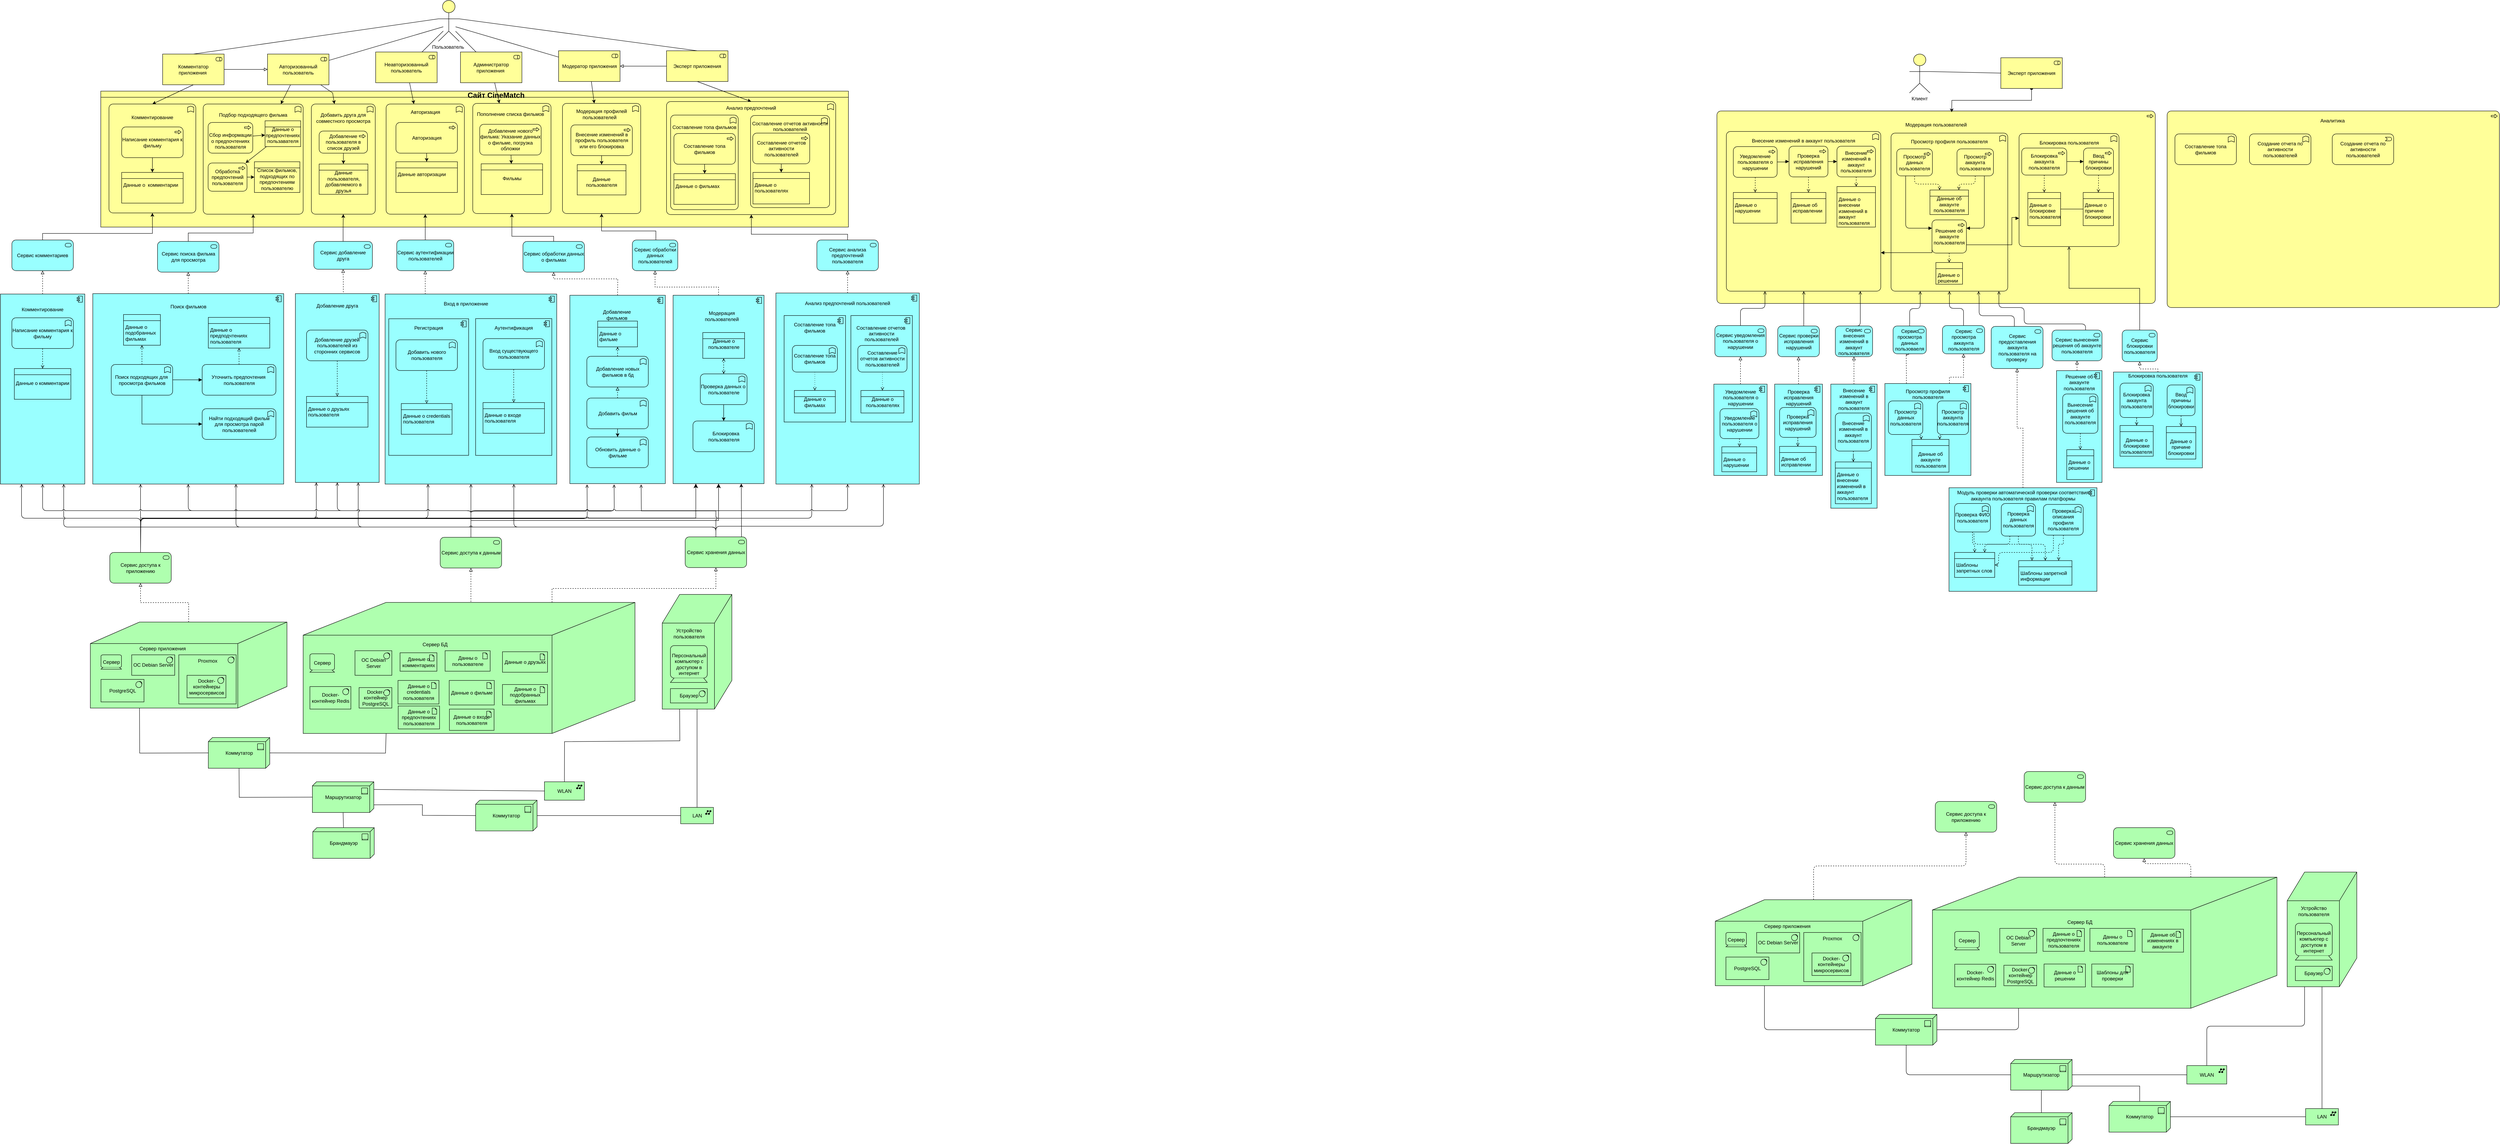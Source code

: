 <mxfile version="21.3.2" type="device">
  <diagram id="6I0OCvxSQrVGMHxT2VVA" name="Page-1">
    <mxGraphModel dx="2803" dy="1569" grid="1" gridSize="10" guides="1" tooltips="1" connect="1" arrows="1" fold="1" page="1" pageScale="1" pageWidth="850" pageHeight="1100" math="0" shadow="0">
      <root>
        <mxCell id="0" />
        <mxCell id="1" parent="0" />
        <mxCell id="2fcH4yExuOtMv_uIpckA-582" value="Модерация пользователей&lt;br&gt;&lt;br&gt;&lt;br&gt;&lt;br&gt;&lt;br&gt;&lt;br&gt;&lt;br&gt;&lt;br&gt;&lt;br&gt;&lt;br&gt;&lt;br&gt;&lt;br&gt;&lt;br&gt;&lt;br&gt;&lt;br&gt;&lt;br&gt;&lt;br&gt;&lt;br&gt;&lt;br&gt;&lt;br&gt;&lt;br&gt;&lt;br&gt;&lt;br&gt;&lt;br&gt;&lt;br&gt;&lt;br&gt;&lt;br&gt;&lt;br&gt;&lt;br&gt;" style="html=1;outlineConnect=0;whiteSpace=wrap;fillColor=#ffff99;shape=mxgraph.archimate3.application;appType=proc;archiType=rounded;" vertex="1" parent="1">
          <mxGeometry x="4480" y="770" width="1070" height="470" as="geometry" />
        </mxCell>
        <mxCell id="2fcH4yExuOtMv_uIpckA-202" style="edgeStyle=orthogonalEdgeStyle;rounded=0;orthogonalLoop=1;jettySize=auto;html=1;exitX=0.5;exitY=0;exitDx=0;exitDy=0;exitPerimeter=0;entryX=0.5;entryY=1;entryDx=0;entryDy=0;entryPerimeter=0;dashed=1;endArrow=block;endFill=0;" edge="1" parent="1" source="2fcH4yExuOtMv_uIpckA-257" target="2fcH4yExuOtMv_uIpckA-245">
          <mxGeometry relative="1" as="geometry">
            <Array as="points">
              <mxPoint x="2043" y="1200" />
              <mxPoint x="1888" y="1200" />
            </Array>
            <mxPoint x="1854.0" y="1216" as="sourcePoint" />
          </mxGeometry>
        </mxCell>
        <mxCell id="2fcH4yExuOtMv_uIpckA-203" style="edgeStyle=orthogonalEdgeStyle;rounded=0;orthogonalLoop=1;jettySize=auto;html=1;entryX=0.5;entryY=1;entryDx=0;entryDy=0;entryPerimeter=0;dashed=1;endArrow=block;endFill=0;exitX=0.5;exitY=0;exitDx=0;exitDy=0;exitPerimeter=0;" edge="1" parent="1" source="2fcH4yExuOtMv_uIpckA-254" target="2fcH4yExuOtMv_uIpckA-247">
          <mxGeometry relative="1" as="geometry">
            <Array as="points">
              <mxPoint x="1797" y="1216" />
              <mxPoint x="1797" y="1216" />
              <mxPoint x="1797" y="1180" />
              <mxPoint x="1641" y="1180" />
            </Array>
            <mxPoint x="1730" y="1216" as="sourcePoint" />
          </mxGeometry>
        </mxCell>
        <mxCell id="2fcH4yExuOtMv_uIpckA-205" value="&lt;font style=&quot;font-size: 18px;&quot;&gt;&lt;b&gt;&amp;nbsp; &amp;nbsp; &amp;nbsp; &amp;nbsp; &amp;nbsp; &amp;nbsp; &amp;nbsp; &amp;nbsp; &amp;nbsp; &amp;nbsp; &amp;nbsp;Сайт CineMatch&lt;br&gt;&lt;br&gt;&lt;/b&gt;&lt;/font&gt;" style="html=1;outlineConnect=0;whiteSpace=wrap;fillColor=#ffff99;shape=mxgraph.archimate3.businessObject;overflow=fill;" vertex="1" parent="1">
          <mxGeometry x="535" y="721.5" width="1825" height="332" as="geometry" />
        </mxCell>
        <mxCell id="2fcH4yExuOtMv_uIpckA-206" value="Модератор приложения" style="html=1;outlineConnect=0;whiteSpace=wrap;fillColor=#ffff99;shape=mxgraph.archimate3.application;appType=role;archiType=square;" vertex="1" parent="1">
          <mxGeometry x="1652.5" y="623" width="150" height="75" as="geometry" />
        </mxCell>
        <mxCell id="2fcH4yExuOtMv_uIpckA-207" value="Администратор приложения&amp;nbsp;" style="html=1;outlineConnect=0;whiteSpace=wrap;fillColor=#ffff99;shape=mxgraph.archimate3.application;appType=role;archiType=square;" vertex="1" parent="1">
          <mxGeometry x="1413" y="626" width="150" height="75" as="geometry" />
        </mxCell>
        <mxCell id="2fcH4yExuOtMv_uIpckA-208" value="Неавторизованный пользователь" style="html=1;outlineConnect=0;whiteSpace=wrap;fillColor=#ffff99;shape=mxgraph.archimate3.application;appType=role;archiType=square;" vertex="1" parent="1">
          <mxGeometry x="1206" y="626" width="150" height="75" as="geometry" />
        </mxCell>
        <mxCell id="2fcH4yExuOtMv_uIpckA-209" value="Авторизованный пользователь" style="html=1;outlineConnect=0;whiteSpace=wrap;fillColor=#ffff99;shape=mxgraph.archimate3.application;appType=role;archiType=square;" vertex="1" parent="1">
          <mxGeometry x="942" y="631" width="150" height="75" as="geometry" />
        </mxCell>
        <mxCell id="2fcH4yExuOtMv_uIpckA-210" value="" style="endArrow=none;html=1;rounded=0;" edge="1" parent="1" target="2fcH4yExuOtMv_uIpckA-209">
          <mxGeometry width="50" height="50" relative="1" as="geometry">
            <mxPoint x="1371" y="564.411" as="sourcePoint" />
            <mxPoint x="1168" y="735" as="targetPoint" />
          </mxGeometry>
        </mxCell>
        <mxCell id="2fcH4yExuOtMv_uIpckA-211" value="" style="endArrow=none;html=1;rounded=0;" edge="1" parent="1" target="2fcH4yExuOtMv_uIpckA-206">
          <mxGeometry width="50" height="50" relative="1" as="geometry">
            <mxPoint x="1401" y="564.414" as="sourcePoint" />
            <mxPoint x="1168" y="735" as="targetPoint" />
          </mxGeometry>
        </mxCell>
        <mxCell id="2fcH4yExuOtMv_uIpckA-212" value="" style="endArrow=none;html=1;rounded=0;" edge="1" parent="1" source="2fcH4yExuOtMv_uIpckA-207">
          <mxGeometry width="50" height="50" relative="1" as="geometry">
            <mxPoint x="1118" y="785" as="sourcePoint" />
            <mxPoint x="1401" y="575.221" as="targetPoint" />
          </mxGeometry>
        </mxCell>
        <mxCell id="2fcH4yExuOtMv_uIpckA-213" value="" style="endArrow=none;html=1;rounded=0;" edge="1" parent="1" target="2fcH4yExuOtMv_uIpckA-208">
          <mxGeometry width="50" height="50" relative="1" as="geometry">
            <mxPoint x="1371" y="574.786" as="sourcePoint" />
            <mxPoint x="1168" y="735" as="targetPoint" />
          </mxGeometry>
        </mxCell>
        <mxCell id="2fcH4yExuOtMv_uIpckA-214" value="Авторизация&lt;br&gt;&lt;br&gt;&lt;br&gt;&lt;br&gt;&lt;br&gt;&lt;br&gt;&lt;br&gt;&lt;br&gt;&lt;br&gt;&lt;br&gt;&lt;br&gt;&lt;br&gt;&lt;br&gt;&lt;br&gt;&lt;br&gt;&lt;br&gt;&lt;br&gt;" style="html=1;outlineConnect=0;whiteSpace=wrap;fillColor=#ffff99;shape=mxgraph.archimate3.application;appType=func;archiType=rounded;" vertex="1" parent="1">
          <mxGeometry x="1231.5" y="753" width="191" height="269" as="geometry" />
        </mxCell>
        <mxCell id="2fcH4yExuOtMv_uIpckA-215" value="Авторизация" style="html=1;outlineConnect=0;whiteSpace=wrap;fillColor=#ffff99;shape=mxgraph.archimate3.application;appType=proc;archiType=rounded;" vertex="1" parent="1">
          <mxGeometry x="1255.5" y="798" width="150" height="75" as="geometry" />
        </mxCell>
        <mxCell id="2fcH4yExuOtMv_uIpckA-216" value="&lt;table cellpadding=&quot;0&quot; cellspacing=&quot;0&quot; style=&quot;font-size:1em;width:100%;height:100%;&quot;&gt;&lt;tbody&gt;&lt;tr style=&quot;height:20px;&quot;&gt;&lt;td align=&quot;center&quot;&gt;&lt;/td&gt;&lt;/tr&gt;&lt;tr&gt;&lt;td align=&quot;left&quot; valign=&quot;top&quot; style=&quot;padding:4px;&quot;&gt;Данные авторизации&lt;/td&gt;&lt;/tr&gt;&lt;/tbody&gt;&lt;/table&gt;" style="html=1;outlineConnect=0;whiteSpace=wrap;fillColor=#ffff99;shape=mxgraph.archimate3.businessObject;overflow=fill;" vertex="1" parent="1">
          <mxGeometry x="1255.5" y="894" width="150" height="75" as="geometry" />
        </mxCell>
        <mxCell id="2fcH4yExuOtMv_uIpckA-217" value="" style="endArrow=classic;html=1;rounded=0;" edge="1" parent="1" source="2fcH4yExuOtMv_uIpckA-215" target="2fcH4yExuOtMv_uIpckA-216">
          <mxGeometry width="50" height="50" relative="1" as="geometry">
            <mxPoint x="1068" y="986" as="sourcePoint" />
            <mxPoint x="1118" y="936" as="targetPoint" />
          </mxGeometry>
        </mxCell>
        <mxCell id="2fcH4yExuOtMv_uIpckA-218" value="Подбор подходящего фильма&lt;br&gt;&lt;br&gt;&lt;br&gt;&lt;br&gt;&lt;br&gt;&lt;br&gt;&lt;br&gt;&lt;br&gt;&lt;br&gt;&lt;br&gt;&lt;br&gt;&lt;br&gt;&lt;br&gt;&lt;br&gt;&lt;br&gt;&lt;br&gt;" style="html=1;outlineConnect=0;whiteSpace=wrap;fillColor=#ffff99;shape=mxgraph.archimate3.application;appType=func;archiType=rounded;" vertex="1" parent="1">
          <mxGeometry x="785" y="753" width="244" height="269" as="geometry" />
        </mxCell>
        <mxCell id="2fcH4yExuOtMv_uIpckA-219" value="&lt;br&gt;Сбор информации о предпочтениях пользователя" style="html=1;outlineConnect=0;whiteSpace=wrap;fillColor=#ffff99;shape=mxgraph.archimate3.application;appType=proc;archiType=rounded;" vertex="1" parent="1">
          <mxGeometry x="797" y="798" width="109" height="75" as="geometry" />
        </mxCell>
        <mxCell id="2fcH4yExuOtMv_uIpckA-220" value="&lt;br&gt;Данные о предпочтениях пользавателя" style="html=1;outlineConnect=0;whiteSpace=wrap;fillColor=#ffff99;shape=mxgraph.archimate3.businessObject;overflow=fill;" vertex="1" parent="1">
          <mxGeometry x="936" y="794" width="87" height="63" as="geometry" />
        </mxCell>
        <mxCell id="2fcH4yExuOtMv_uIpckA-221" value="" style="endArrow=classic;html=1;rounded=0;" edge="1" parent="1" source="2fcH4yExuOtMv_uIpckA-219" target="2fcH4yExuOtMv_uIpckA-220">
          <mxGeometry width="50" height="50" relative="1" as="geometry">
            <mxPoint x="1186" y="799" as="sourcePoint" />
            <mxPoint x="1236" y="749" as="targetPoint" />
          </mxGeometry>
        </mxCell>
        <mxCell id="2fcH4yExuOtMv_uIpckA-222" value="Обработка предпочтений пользователя" style="html=1;outlineConnect=0;whiteSpace=wrap;fillColor=#ffff99;shape=mxgraph.archimate3.application;appType=proc;archiType=rounded;" vertex="1" parent="1">
          <mxGeometry x="797" y="897" width="95" height="69" as="geometry" />
        </mxCell>
        <mxCell id="2fcH4yExuOtMv_uIpckA-223" value="" style="endArrow=classic;html=1;rounded=0;" edge="1" parent="1" source="2fcH4yExuOtMv_uIpckA-220" target="2fcH4yExuOtMv_uIpckA-222">
          <mxGeometry width="50" height="50" relative="1" as="geometry">
            <mxPoint x="1186" y="799" as="sourcePoint" />
            <mxPoint x="1236" y="749" as="targetPoint" />
          </mxGeometry>
        </mxCell>
        <mxCell id="2fcH4yExuOtMv_uIpckA-224" value="&lt;br&gt;Список фильмов, подходящих по предпочтениям пользователю" style="html=1;outlineConnect=0;whiteSpace=wrap;fillColor=#ffff99;shape=mxgraph.archimate3.businessObject;overflow=fill;" vertex="1" parent="1">
          <mxGeometry x="910" y="894" width="111" height="75" as="geometry" />
        </mxCell>
        <mxCell id="2fcH4yExuOtMv_uIpckA-225" value="" style="endArrow=classic;html=1;rounded=0;" edge="1" parent="1" source="2fcH4yExuOtMv_uIpckA-222" target="2fcH4yExuOtMv_uIpckA-224">
          <mxGeometry width="50" height="50" relative="1" as="geometry">
            <mxPoint x="1186" y="868" as="sourcePoint" />
            <mxPoint x="1236" y="818" as="targetPoint" />
          </mxGeometry>
        </mxCell>
        <mxCell id="2fcH4yExuOtMv_uIpckA-226" value="Добавить друга для совместного просмотра&lt;br&gt;&lt;br&gt;&lt;br&gt;&lt;br&gt;&lt;br&gt;&lt;br&gt;&lt;br&gt;&lt;br&gt;&lt;br&gt;&lt;br&gt;&lt;br&gt;&lt;br&gt;&lt;br&gt;&lt;br&gt;&lt;br&gt;" style="html=1;outlineConnect=0;whiteSpace=wrap;fillColor=#ffff99;shape=mxgraph.archimate3.application;appType=func;archiType=rounded;" vertex="1" parent="1">
          <mxGeometry x="1049" y="753" width="156" height="269" as="geometry" />
        </mxCell>
        <mxCell id="2fcH4yExuOtMv_uIpckA-227" value="Добавление пользователя в список друзей" style="html=1;outlineConnect=0;whiteSpace=wrap;fillColor=#ffff99;shape=mxgraph.archimate3.application;appType=proc;archiType=rounded;" vertex="1" parent="1">
          <mxGeometry x="1068" y="819" width="118" height="54" as="geometry" />
        </mxCell>
        <mxCell id="2fcH4yExuOtMv_uIpckA-228" value="&lt;br&gt;Данные пользователя, добавляемого в друзья" style="html=1;outlineConnect=0;whiteSpace=wrap;fillColor=#ffff99;shape=mxgraph.archimate3.businessObject;overflow=fill;" vertex="1" parent="1">
          <mxGeometry x="1068" y="899.5" width="119" height="74" as="geometry" />
        </mxCell>
        <mxCell id="2fcH4yExuOtMv_uIpckA-229" value="" style="endArrow=classic;html=1;rounded=0;" edge="1" parent="1" source="2fcH4yExuOtMv_uIpckA-227" target="2fcH4yExuOtMv_uIpckA-228">
          <mxGeometry width="50" height="50" relative="1" as="geometry">
            <mxPoint x="949" y="867.5" as="sourcePoint" />
            <mxPoint x="898" y="906.5" as="targetPoint" />
          </mxGeometry>
        </mxCell>
        <mxCell id="2fcH4yExuOtMv_uIpckA-230" value="Пополнение списка фильмов&amp;nbsp;&amp;nbsp;&lt;br&gt;&lt;br&gt;&lt;br&gt;&lt;br&gt;&lt;br&gt;&lt;br&gt;&lt;br&gt;&lt;br&gt;&lt;br&gt;&lt;br&gt;&lt;br&gt;&lt;br&gt;&lt;br&gt;&lt;br&gt;&lt;br&gt;&lt;br&gt;" style="html=1;outlineConnect=0;whiteSpace=wrap;fillColor=#ffff99;shape=mxgraph.archimate3.application;appType=func;archiType=rounded;" vertex="1" parent="1">
          <mxGeometry x="1443" y="751.5" width="191" height="269" as="geometry" />
        </mxCell>
        <mxCell id="2fcH4yExuOtMv_uIpckA-231" value="Добавление нового фильма: Указание данных о фильме, погрузка обложки" style="html=1;outlineConnect=0;whiteSpace=wrap;fillColor=#ffff99;shape=mxgraph.archimate3.application;appType=proc;archiType=rounded;" vertex="1" parent="1">
          <mxGeometry x="1460" y="802.5" width="150" height="75" as="geometry" />
        </mxCell>
        <mxCell id="2fcH4yExuOtMv_uIpckA-232" value="&lt;br&gt;&lt;br&gt;Фильмы" style="html=1;outlineConnect=0;whiteSpace=wrap;fillColor=#ffff99;shape=mxgraph.archimate3.businessObject;overflow=fill;" vertex="1" parent="1">
          <mxGeometry x="1463.5" y="899" width="150" height="75" as="geometry" />
        </mxCell>
        <mxCell id="2fcH4yExuOtMv_uIpckA-233" value="" style="endArrow=classic;html=1;rounded=0;" edge="1" parent="1" source="2fcH4yExuOtMv_uIpckA-231" target="2fcH4yExuOtMv_uIpckA-232">
          <mxGeometry width="50" height="50" relative="1" as="geometry">
            <mxPoint x="2086" y="692.5" as="sourcePoint" />
            <mxPoint x="2136" y="642.5" as="targetPoint" />
          </mxGeometry>
        </mxCell>
        <mxCell id="2fcH4yExuOtMv_uIpckA-234" value="Модерация профилей пользователей&amp;nbsp; &amp;nbsp;&lt;br&gt;&lt;br&gt;&lt;br&gt;&lt;br&gt;&lt;br&gt;&lt;br&gt;&lt;br&gt;&lt;br&gt;&lt;br&gt;&lt;br&gt;&lt;br&gt;&lt;br&gt;&lt;br&gt;&amp;nbsp; &amp;nbsp;&amp;nbsp;&lt;br&gt;&lt;br&gt;&lt;br&gt;" style="html=1;outlineConnect=0;whiteSpace=wrap;fillColor=#ffff99;shape=mxgraph.archimate3.application;appType=func;archiType=rounded;" vertex="1" parent="1">
          <mxGeometry x="1662" y="751.5" width="191" height="269" as="geometry" />
        </mxCell>
        <mxCell id="2fcH4yExuOtMv_uIpckA-235" value="Внесение изменений в профиль пользователя или его блокировка" style="html=1;outlineConnect=0;whiteSpace=wrap;fillColor=#ffff99;shape=mxgraph.archimate3.application;appType=proc;archiType=rounded;" vertex="1" parent="1">
          <mxGeometry x="1682.5" y="804" width="150" height="75" as="geometry" />
        </mxCell>
        <mxCell id="2fcH4yExuOtMv_uIpckA-236" value="&lt;br&gt;&lt;br&gt;Данные пользователя" style="html=1;outlineConnect=0;whiteSpace=wrap;fillColor=#ffff99;shape=mxgraph.archimate3.businessObject;overflow=fill;" vertex="1" parent="1">
          <mxGeometry x="1698" y="901" width="119" height="74" as="geometry" />
        </mxCell>
        <mxCell id="2fcH4yExuOtMv_uIpckA-237" value="" style="endArrow=classic;html=1;rounded=0;" edge="1" parent="1" source="2fcH4yExuOtMv_uIpckA-235" target="2fcH4yExuOtMv_uIpckA-236">
          <mxGeometry width="50" height="50" relative="1" as="geometry">
            <mxPoint x="1677" y="624" as="sourcePoint" />
            <mxPoint x="1727" y="574" as="targetPoint" />
          </mxGeometry>
        </mxCell>
        <mxCell id="2fcH4yExuOtMv_uIpckA-238" value="" style="endArrow=classic;html=1;rounded=0;" edge="1" parent="1" source="2fcH4yExuOtMv_uIpckA-207" target="2fcH4yExuOtMv_uIpckA-230">
          <mxGeometry width="50" height="50" relative="1" as="geometry">
            <mxPoint x="1563" y="725" as="sourcePoint" />
            <mxPoint x="1613" y="675" as="targetPoint" />
          </mxGeometry>
        </mxCell>
        <mxCell id="2fcH4yExuOtMv_uIpckA-239" value="" style="endArrow=classic;html=1;rounded=0;" edge="1" parent="1" source="2fcH4yExuOtMv_uIpckA-208" target="2fcH4yExuOtMv_uIpckA-214">
          <mxGeometry width="50" height="50" relative="1" as="geometry">
            <mxPoint x="1563" y="725" as="sourcePoint" />
            <mxPoint x="1613" y="675" as="targetPoint" />
          </mxGeometry>
        </mxCell>
        <mxCell id="2fcH4yExuOtMv_uIpckA-240" value="" style="endArrow=classic;html=1;rounded=0;" edge="1" parent="1" source="2fcH4yExuOtMv_uIpckA-209" target="2fcH4yExuOtMv_uIpckA-226">
          <mxGeometry width="50" height="50" relative="1" as="geometry">
            <mxPoint x="1563" y="725" as="sourcePoint" />
            <mxPoint x="1613" y="675" as="targetPoint" />
            <Array as="points">
              <mxPoint x="1101" y="726" />
            </Array>
          </mxGeometry>
        </mxCell>
        <mxCell id="2fcH4yExuOtMv_uIpckA-241" value="" style="endArrow=classic;html=1;rounded=0;" edge="1" parent="1" source="2fcH4yExuOtMv_uIpckA-209" target="2fcH4yExuOtMv_uIpckA-218">
          <mxGeometry width="50" height="50" relative="1" as="geometry">
            <mxPoint x="1563" y="725" as="sourcePoint" />
            <mxPoint x="1613" y="675" as="targetPoint" />
          </mxGeometry>
        </mxCell>
        <mxCell id="2fcH4yExuOtMv_uIpckA-242" value="" style="endArrow=classic;html=1;rounded=0;" edge="1" parent="1" source="2fcH4yExuOtMv_uIpckA-206" target="2fcH4yExuOtMv_uIpckA-234">
          <mxGeometry width="50" height="50" relative="1" as="geometry">
            <mxPoint x="1563" y="725" as="sourcePoint" />
            <mxPoint x="1613" y="675" as="targetPoint" />
          </mxGeometry>
        </mxCell>
        <mxCell id="2fcH4yExuOtMv_uIpckA-243" value="Пользователь&amp;nbsp; &amp;nbsp; &amp;nbsp; &amp;nbsp; &amp;nbsp;" style="html=1;outlineConnect=0;whiteSpace=wrap;fillColor=#ffff99;verticalLabelPosition=bottom;verticalAlign=top;align=center;shape=mxgraph.archimate3.actor;" vertex="1" parent="1">
          <mxGeometry x="1359" y="500" width="51" height="100" as="geometry" />
        </mxCell>
        <mxCell id="2fcH4yExuOtMv_uIpckA-244" style="edgeStyle=orthogonalEdgeStyle;rounded=0;orthogonalLoop=1;jettySize=auto;html=1;exitX=0.5;exitY=0;exitDx=0;exitDy=0;exitPerimeter=0;entryX=0.5;entryY=1;entryDx=0;entryDy=0;entryPerimeter=0;" edge="1" parent="1" source="2fcH4yExuOtMv_uIpckA-245" target="2fcH4yExuOtMv_uIpckA-234">
          <mxGeometry relative="1" as="geometry">
            <Array as="points">
              <mxPoint x="1890" y="1085" />
              <mxPoint x="1890" y="1063" />
              <mxPoint x="1758" y="1063" />
            </Array>
          </mxGeometry>
        </mxCell>
        <mxCell id="2fcH4yExuOtMv_uIpckA-245" value="Сервис обработки данных пользователей" style="html=1;outlineConnect=0;whiteSpace=wrap;fillColor=#99ffff;shape=mxgraph.archimate3.application;appType=serv;archiType=rounded" vertex="1" parent="1">
          <mxGeometry x="1832.5" y="1085" width="111" height="75" as="geometry" />
        </mxCell>
        <mxCell id="2fcH4yExuOtMv_uIpckA-246" style="edgeStyle=orthogonalEdgeStyle;rounded=0;orthogonalLoop=1;jettySize=auto;html=1;exitX=0.5;exitY=0;exitDx=0;exitDy=0;exitPerimeter=0;entryX=0.5;entryY=1;entryDx=0;entryDy=0;entryPerimeter=0;" edge="1" parent="1" source="2fcH4yExuOtMv_uIpckA-247" target="2fcH4yExuOtMv_uIpckA-230">
          <mxGeometry relative="1" as="geometry">
            <Array as="points">
              <mxPoint x="1641" y="1076" />
              <mxPoint x="1539" y="1076" />
            </Array>
          </mxGeometry>
        </mxCell>
        <mxCell id="2fcH4yExuOtMv_uIpckA-247" value="Сервис обработки данных о фильмах" style="html=1;outlineConnect=0;whiteSpace=wrap;fillColor=#99ffff;shape=mxgraph.archimate3.application;appType=serv;archiType=rounded" vertex="1" parent="1">
          <mxGeometry x="1565.5" y="1088.5" width="150" height="75" as="geometry" />
        </mxCell>
        <mxCell id="2fcH4yExuOtMv_uIpckA-248" style="edgeStyle=orthogonalEdgeStyle;rounded=0;orthogonalLoop=1;jettySize=auto;html=1;exitX=0.5;exitY=0;exitDx=0;exitDy=0;exitPerimeter=0;entryX=0.5;entryY=1;entryDx=0;entryDy=0;entryPerimeter=0;" edge="1" parent="1" source="2fcH4yExuOtMv_uIpckA-249" target="2fcH4yExuOtMv_uIpckA-226">
          <mxGeometry relative="1" as="geometry" />
        </mxCell>
        <mxCell id="2fcH4yExuOtMv_uIpckA-249" value="Сервис добавление друга" style="html=1;outlineConnect=0;whiteSpace=wrap;fillColor=#99ffff;shape=mxgraph.archimate3.application;appType=serv;archiType=rounded" vertex="1" parent="1">
          <mxGeometry x="1055" y="1088.5" width="143" height="68" as="geometry" />
        </mxCell>
        <mxCell id="2fcH4yExuOtMv_uIpckA-250" style="edgeStyle=orthogonalEdgeStyle;rounded=0;orthogonalLoop=1;jettySize=auto;html=1;exitX=0.5;exitY=0;exitDx=0;exitDy=0;exitPerimeter=0;entryX=0.5;entryY=1;entryDx=0;entryDy=0;entryPerimeter=0;" edge="1" parent="1" source="2fcH4yExuOtMv_uIpckA-251" target="2fcH4yExuOtMv_uIpckA-214">
          <mxGeometry relative="1" as="geometry" />
        </mxCell>
        <mxCell id="2fcH4yExuOtMv_uIpckA-251" value="Сервис аутентификации пользователей" style="html=1;outlineConnect=0;whiteSpace=wrap;fillColor=#99ffff;shape=mxgraph.archimate3.application;appType=serv;archiType=rounded" vertex="1" parent="1">
          <mxGeometry x="1257.5" y="1085" width="139" height="75" as="geometry" />
        </mxCell>
        <mxCell id="2fcH4yExuOtMv_uIpckA-252" style="edgeStyle=orthogonalEdgeStyle;rounded=0;orthogonalLoop=1;jettySize=auto;html=1;exitX=0.5;exitY=0;exitDx=0;exitDy=0;exitPerimeter=0;entryX=0.5;entryY=1;entryDx=0;entryDy=0;entryPerimeter=0;" edge="1" parent="1" source="2fcH4yExuOtMv_uIpckA-253" target="2fcH4yExuOtMv_uIpckA-218">
          <mxGeometry relative="1" as="geometry">
            <Array as="points">
              <mxPoint x="748" y="1068" />
              <mxPoint x="907" y="1068" />
            </Array>
          </mxGeometry>
        </mxCell>
        <mxCell id="2fcH4yExuOtMv_uIpckA-253" value="Сервис поиска фильма для просмотра" style="html=1;outlineConnect=0;whiteSpace=wrap;fillColor=#99ffff;shape=mxgraph.archimate3.application;appType=serv;archiType=rounded" vertex="1" parent="1">
          <mxGeometry x="673.5" y="1088.5" width="150" height="75" as="geometry" />
        </mxCell>
        <mxCell id="2fcH4yExuOtMv_uIpckA-254" value="" style="html=1;outlineConnect=0;whiteSpace=wrap;fillColor=#99ffff;shape=mxgraph.archimate3.application;appType=comp;archiType=square;" vertex="1" parent="1">
          <mxGeometry x="1680" y="1220" width="233" height="460" as="geometry" />
        </mxCell>
        <mxCell id="2fcH4yExuOtMv_uIpckA-255" value="Добавление новых фильмов в бд" style="html=1;outlineConnect=0;whiteSpace=wrap;fillColor=#99ffff;shape=mxgraph.archimate3.application;appType=func;archiType=rounded;" vertex="1" parent="1">
          <mxGeometry x="1721.5" y="1369" width="150" height="75" as="geometry" />
        </mxCell>
        <mxCell id="2fcH4yExuOtMv_uIpckA-256" value="&lt;table cellpadding=&quot;0&quot; cellspacing=&quot;0&quot; style=&quot;font-size:1em;width:100%;height:100%;&quot;&gt;&lt;tbody&gt;&lt;tr style=&quot;height:20px;&quot;&gt;&lt;td align=&quot;center&quot;&gt;&lt;/td&gt;&lt;/tr&gt;&lt;tr&gt;&lt;td align=&quot;left&quot; valign=&quot;top&quot; style=&quot;padding:4px;&quot;&gt;Данные о фильме&lt;/td&gt;&lt;/tr&gt;&lt;/tbody&gt;&lt;/table&gt;" style="html=1;outlineConnect=0;whiteSpace=wrap;fillColor=#99ffff;shape=mxgraph.archimate3.businessObject;overflow=fill" vertex="1" parent="1">
          <mxGeometry x="1748" y="1283" width="97" height="63" as="geometry" />
        </mxCell>
        <mxCell id="2fcH4yExuOtMv_uIpckA-257" value="" style="html=1;outlineConnect=0;whiteSpace=wrap;fillColor=#99ffff;shape=mxgraph.archimate3.application;appType=comp;archiType=square;" vertex="1" parent="1">
          <mxGeometry x="1932" y="1220" width="222" height="460" as="geometry" />
        </mxCell>
        <mxCell id="2fcH4yExuOtMv_uIpckA-258" value="Добавить фильм" style="html=1;outlineConnect=0;whiteSpace=wrap;fillColor=#99ffff;shape=mxgraph.archimate3.application;appType=func;archiType=rounded;" vertex="1" parent="1">
          <mxGeometry x="1721.5" y="1471" width="150" height="75" as="geometry" />
        </mxCell>
        <mxCell id="2fcH4yExuOtMv_uIpckA-259" value="Обновить данные о фильме" style="html=1;outlineConnect=0;whiteSpace=wrap;fillColor=#99ffff;shape=mxgraph.archimate3.application;appType=func;archiType=rounded;" vertex="1" parent="1">
          <mxGeometry x="1721.5" y="1566" width="150" height="75" as="geometry" />
        </mxCell>
        <mxCell id="2fcH4yExuOtMv_uIpckA-260" value="&amp;nbsp; &amp;nbsp;Блокировка пользователя" style="html=1;outlineConnect=0;whiteSpace=wrap;fillColor=#99ffff;shape=mxgraph.archimate3.application;appType=func;archiType=rounded;" vertex="1" parent="1">
          <mxGeometry x="1980.5" y="1527" width="150" height="75" as="geometry" />
        </mxCell>
        <mxCell id="2fcH4yExuOtMv_uIpckA-261" value="Проверка данных о&amp;nbsp; пользователе" style="html=1;outlineConnect=0;whiteSpace=wrap;fillColor=#99ffff;shape=mxgraph.archimate3.application;appType=func;archiType=rounded;" vertex="1" parent="1">
          <mxGeometry x="1998.5" y="1412" width="114" height="75" as="geometry" />
        </mxCell>
        <mxCell id="2fcH4yExuOtMv_uIpckA-262" value="&lt;br&gt;Данные о пользователе" style="html=1;outlineConnect=0;whiteSpace=wrap;fillColor=#99ffff;shape=mxgraph.archimate3.businessObject;overflow=fill" vertex="1" parent="1">
          <mxGeometry x="2004.5" y="1311" width="102" height="63" as="geometry" />
        </mxCell>
        <mxCell id="2fcH4yExuOtMv_uIpckA-263" style="edgeStyle=orthogonalEdgeStyle;rounded=0;orthogonalLoop=1;jettySize=auto;html=1;exitX=0.5;exitY=1;exitDx=0;exitDy=0;exitPerimeter=0;entryX=0.5;entryY=0;entryDx=0;entryDy=0;entryPerimeter=0;" edge="1" parent="1" source="2fcH4yExuOtMv_uIpckA-261" target="2fcH4yExuOtMv_uIpckA-260">
          <mxGeometry relative="1" as="geometry" />
        </mxCell>
        <mxCell id="2fcH4yExuOtMv_uIpckA-264" style="edgeStyle=orthogonalEdgeStyle;rounded=0;orthogonalLoop=1;jettySize=auto;html=1;exitX=0.5;exitY=0;exitDx=0;exitDy=0;exitPerimeter=0;entryX=0.5;entryY=1;entryDx=0;entryDy=0;entryPerimeter=0;dashed=1;endArrow=open;endFill=0;startArrow=open;startFill=0;" edge="1" parent="1" source="2fcH4yExuOtMv_uIpckA-261" target="2fcH4yExuOtMv_uIpckA-262">
          <mxGeometry relative="1" as="geometry" />
        </mxCell>
        <mxCell id="2fcH4yExuOtMv_uIpckA-265" style="edgeStyle=orthogonalEdgeStyle;rounded=0;orthogonalLoop=1;jettySize=auto;html=1;" edge="1" parent="1" source="2fcH4yExuOtMv_uIpckA-258" target="2fcH4yExuOtMv_uIpckA-259">
          <mxGeometry relative="1" as="geometry" />
        </mxCell>
        <mxCell id="2fcH4yExuOtMv_uIpckA-266" style="edgeStyle=orthogonalEdgeStyle;rounded=0;orthogonalLoop=1;jettySize=auto;html=1;exitX=0.5;exitY=0;exitDx=0;exitDy=0;exitPerimeter=0;entryX=0.5;entryY=1;entryDx=0;entryDy=0;entryPerimeter=0;dashed=1;endArrow=block;endFill=0;" edge="1" parent="1" source="2fcH4yExuOtMv_uIpckA-258" target="2fcH4yExuOtMv_uIpckA-255">
          <mxGeometry relative="1" as="geometry" />
        </mxCell>
        <mxCell id="2fcH4yExuOtMv_uIpckA-267" style="edgeStyle=orthogonalEdgeStyle;rounded=0;orthogonalLoop=1;jettySize=auto;html=1;exitX=0.5;exitY=0;exitDx=0;exitDy=0;exitPerimeter=0;entryX=0.5;entryY=1;entryDx=0;entryDy=0;entryPerimeter=0;dashed=1;endArrow=open;endFill=0;" edge="1" parent="1" source="2fcH4yExuOtMv_uIpckA-255" target="2fcH4yExuOtMv_uIpckA-256">
          <mxGeometry relative="1" as="geometry" />
        </mxCell>
        <mxCell id="2fcH4yExuOtMv_uIpckA-268" value="Модерация пользователей" style="text;html=1;strokeColor=none;fillColor=none;align=center;verticalAlign=middle;whiteSpace=wrap;rounded=0;" vertex="1" parent="1">
          <mxGeometry x="2021" y="1256" width="60" height="30" as="geometry" />
        </mxCell>
        <mxCell id="2fcH4yExuOtMv_uIpckA-269" value="Добавление фильмов" style="text;html=1;strokeColor=none;fillColor=none;align=center;verticalAlign=middle;whiteSpace=wrap;rounded=0;" vertex="1" parent="1">
          <mxGeometry x="1764.5" y="1253" width="60" height="30" as="geometry" />
        </mxCell>
        <mxCell id="2fcH4yExuOtMv_uIpckA-271" value="" style="html=1;outlineConnect=0;whiteSpace=wrap;fillColor=#AFFFAF;shape=mxgraph.archimate3.node;" vertex="1" parent="1">
          <mxGeometry x="509.5" y="2018" width="480" height="210" as="geometry" />
        </mxCell>
        <mxCell id="2fcH4yExuOtMv_uIpckA-272" style="edgeStyle=orthogonalEdgeStyle;rounded=1;orthogonalLoop=1;jettySize=auto;html=1;exitX=0.5;exitY=0;exitDx=0;exitDy=0;exitPerimeter=0;entryX=0.25;entryY=1;entryDx=0;entryDy=0;entryPerimeter=0;endArrow=open;endFill=0;" edge="1" parent="1" source="2fcH4yExuOtMv_uIpckA-278" target="2fcH4yExuOtMv_uIpckA-345">
          <mxGeometry relative="1" as="geometry" />
        </mxCell>
        <mxCell id="2fcH4yExuOtMv_uIpckA-273" style="edgeStyle=orthogonalEdgeStyle;rounded=1;orthogonalLoop=1;jettySize=auto;html=1;exitX=0.5;exitY=0;exitDx=0;exitDy=0;exitPerimeter=0;entryX=0.25;entryY=1;entryDx=0;entryDy=0;entryPerimeter=0;jumpStyle=arc;endArrow=open;endFill=0;" edge="1" parent="1" source="2fcH4yExuOtMv_uIpckA-278" target="2fcH4yExuOtMv_uIpckA-377">
          <mxGeometry relative="1" as="geometry">
            <Array as="points">
              <mxPoint x="633" y="1765" />
              <mxPoint x="1061" y="1765" />
            </Array>
          </mxGeometry>
        </mxCell>
        <mxCell id="2fcH4yExuOtMv_uIpckA-274" style="edgeStyle=orthogonalEdgeStyle;rounded=1;orthogonalLoop=1;jettySize=auto;html=1;exitX=0.5;exitY=0;exitDx=0;exitDy=0;exitPerimeter=0;entryX=0.25;entryY=1;entryDx=0;entryDy=0;entryPerimeter=0;jumpStyle=arc;endArrow=open;endFill=0;" edge="1" parent="1" source="2fcH4yExuOtMv_uIpckA-278" target="2fcH4yExuOtMv_uIpckA-375">
          <mxGeometry relative="1" as="geometry" />
        </mxCell>
        <mxCell id="2fcH4yExuOtMv_uIpckA-275" style="edgeStyle=orthogonalEdgeStyle;rounded=0;orthogonalLoop=1;jettySize=auto;html=1;exitX=0.5;exitY=0;exitDx=0;exitDy=0;exitPerimeter=0;entryX=0.25;entryY=1;entryDx=0;entryDy=0;entryPerimeter=0;endArrow=open;endFill=0;" edge="1" parent="1" source="2fcH4yExuOtMv_uIpckA-278" target="2fcH4yExuOtMv_uIpckA-387">
          <mxGeometry relative="1" as="geometry" />
        </mxCell>
        <mxCell id="2fcH4yExuOtMv_uIpckA-276" style="edgeStyle=orthogonalEdgeStyle;rounded=1;orthogonalLoop=1;jettySize=auto;html=1;exitX=0.5;exitY=0;exitDx=0;exitDy=0;exitPerimeter=0;entryX=0.25;entryY=1;entryDx=0;entryDy=0;entryPerimeter=0;jumpStyle=arc;endArrow=open;endFill=0;" edge="1" parent="1" source="2fcH4yExuOtMv_uIpckA-278">
          <mxGeometry relative="1" as="geometry">
            <mxPoint x="1722" y="1682" as="targetPoint" />
          </mxGeometry>
        </mxCell>
        <mxCell id="2fcH4yExuOtMv_uIpckA-277" style="edgeStyle=orthogonalEdgeStyle;rounded=1;orthogonalLoop=1;jettySize=auto;html=1;exitX=0.5;exitY=0;exitDx=0;exitDy=0;exitPerimeter=0;entryX=0.25;entryY=1;entryDx=0;entryDy=0;entryPerimeter=0;jumpStyle=arc;endArrow=open;endFill=0;" edge="1" parent="1" source="2fcH4yExuOtMv_uIpckA-278" target="2fcH4yExuOtMv_uIpckA-353">
          <mxGeometry relative="1" as="geometry" />
        </mxCell>
        <mxCell id="2fcH4yExuOtMv_uIpckA-278" value="Сервис доступа к приложению" style="html=1;outlineConnect=0;whiteSpace=wrap;fillColor=#AFFFAF;shape=mxgraph.archimate3.application;appType=serv;archiType=rounded" vertex="1" parent="1">
          <mxGeometry x="557" y="1848" width="150" height="75" as="geometry" />
        </mxCell>
        <mxCell id="2fcH4yExuOtMv_uIpckA-279" style="edgeStyle=orthogonalEdgeStyle;rounded=1;orthogonalLoop=1;jettySize=auto;html=1;exitX=0.5;exitY=0;exitDx=0;exitDy=0;exitPerimeter=0;entryX=0.5;entryY=1;entryDx=0;entryDy=0;entryPerimeter=0;jumpStyle=arc;endArrow=open;endFill=0;" edge="1" parent="1" source="2fcH4yExuOtMv_uIpckA-284" target="2fcH4yExuOtMv_uIpckA-387">
          <mxGeometry relative="1" as="geometry" />
        </mxCell>
        <mxCell id="2fcH4yExuOtMv_uIpckA-280" style="edgeStyle=orthogonalEdgeStyle;rounded=1;orthogonalLoop=1;jettySize=auto;html=1;exitX=0.5;exitY=0;exitDx=0;exitDy=0;exitPerimeter=0;entryX=0.5;entryY=1;entryDx=0;entryDy=0;entryPerimeter=0;jumpStyle=arc;endArrow=open;endFill=0;" edge="1" parent="1" source="2fcH4yExuOtMv_uIpckA-284" target="2fcH4yExuOtMv_uIpckA-377">
          <mxGeometry relative="1" as="geometry">
            <Array as="points">
              <mxPoint x="1438" y="1746" />
              <mxPoint x="1112" y="1746" />
            </Array>
          </mxGeometry>
        </mxCell>
        <mxCell id="2fcH4yExuOtMv_uIpckA-281" style="edgeStyle=orthogonalEdgeStyle;rounded=1;orthogonalLoop=1;jettySize=auto;html=1;exitX=0.5;exitY=0;exitDx=0;exitDy=0;exitPerimeter=0;entryX=0.5;entryY=1;entryDx=0;entryDy=0;entryPerimeter=0;jumpStyle=arc;endArrow=open;endFill=0;" edge="1" parent="1" source="2fcH4yExuOtMv_uIpckA-284">
          <mxGeometry relative="1" as="geometry">
            <mxPoint x="1788" y="1682" as="targetPoint" />
          </mxGeometry>
        </mxCell>
        <mxCell id="2fcH4yExuOtMv_uIpckA-282" style="edgeStyle=orthogonalEdgeStyle;rounded=1;orthogonalLoop=1;jettySize=auto;html=1;exitX=0.5;exitY=0;exitDx=0;exitDy=0;exitPerimeter=0;entryX=0.5;entryY=1;entryDx=0;entryDy=0;entryPerimeter=0;jumpStyle=arc;endArrow=open;endFill=0;" edge="1" parent="1" source="2fcH4yExuOtMv_uIpckA-284" target="2fcH4yExuOtMv_uIpckA-353">
          <mxGeometry relative="1" as="geometry" />
        </mxCell>
        <mxCell id="2fcH4yExuOtMv_uIpckA-283" style="edgeStyle=orthogonalEdgeStyle;rounded=0;orthogonalLoop=1;jettySize=auto;html=1;exitX=0.5;exitY=0;exitDx=0;exitDy=0;exitPerimeter=0;entryX=0.5;entryY=1;entryDx=0;entryDy=0;entryPerimeter=0;endArrow=open;endFill=0;" edge="1" parent="1" source="2fcH4yExuOtMv_uIpckA-284" target="2fcH4yExuOtMv_uIpckA-375">
          <mxGeometry relative="1" as="geometry" />
        </mxCell>
        <mxCell id="2fcH4yExuOtMv_uIpckA-284" value="Сервис доступа к данным" style="html=1;outlineConnect=0;whiteSpace=wrap;fillColor=#AFFFAF;shape=mxgraph.archimate3.application;appType=serv;archiType=rounded" vertex="1" parent="1">
          <mxGeometry x="1363.5" y="1811" width="150" height="75" as="geometry" />
        </mxCell>
        <mxCell id="2fcH4yExuOtMv_uIpckA-285" style="edgeStyle=orthogonalEdgeStyle;rounded=0;orthogonalLoop=1;jettySize=auto;html=1;exitX=0.5;exitY=0;exitDx=0;exitDy=0;exitPerimeter=0;entryX=0.75;entryY=1;entryDx=0;entryDy=0;entryPerimeter=0;jumpStyle=arc;endArrow=open;endFill=0;" edge="1" parent="1" source="2fcH4yExuOtMv_uIpckA-291">
          <mxGeometry relative="1" as="geometry">
            <mxPoint x="1854.0" y="1682" as="targetPoint" />
          </mxGeometry>
        </mxCell>
        <mxCell id="2fcH4yExuOtMv_uIpckA-286" style="edgeStyle=orthogonalEdgeStyle;rounded=1;orthogonalLoop=1;jettySize=auto;html=1;exitX=0.5;exitY=0;exitDx=0;exitDy=0;exitPerimeter=0;entryX=0.75;entryY=1;entryDx=0;entryDy=0;entryPerimeter=0;endArrow=open;endFill=0;" edge="1" parent="1" source="2fcH4yExuOtMv_uIpckA-291" target="2fcH4yExuOtMv_uIpckA-353">
          <mxGeometry relative="1" as="geometry">
            <Array as="points">
              <mxPoint x="2036" y="1784" />
              <mxPoint x="2446" y="1784" />
            </Array>
          </mxGeometry>
        </mxCell>
        <mxCell id="2fcH4yExuOtMv_uIpckA-287" style="edgeStyle=orthogonalEdgeStyle;rounded=1;orthogonalLoop=1;jettySize=auto;html=1;exitX=0.5;exitY=0;exitDx=0;exitDy=0;exitPerimeter=0;entryX=0.75;entryY=1;entryDx=0;entryDy=0;entryPerimeter=0;jumpStyle=arc;endArrow=open;endFill=0;" edge="1" parent="1" source="2fcH4yExuOtMv_uIpckA-291" target="2fcH4yExuOtMv_uIpckA-375">
          <mxGeometry relative="1" as="geometry">
            <Array as="points">
              <mxPoint x="2036" y="1786" />
              <mxPoint x="1543" y="1786" />
            </Array>
          </mxGeometry>
        </mxCell>
        <mxCell id="2fcH4yExuOtMv_uIpckA-288" style="edgeStyle=orthogonalEdgeStyle;rounded=1;orthogonalLoop=1;jettySize=auto;html=1;exitX=0.5;exitY=0;exitDx=0;exitDy=0;exitPerimeter=0;entryX=0.75;entryY=1;entryDx=0;entryDy=0;entryPerimeter=0;jumpStyle=arc;endArrow=open;endFill=0;" edge="1" parent="1" source="2fcH4yExuOtMv_uIpckA-291" target="2fcH4yExuOtMv_uIpckA-377">
          <mxGeometry relative="1" as="geometry">
            <Array as="points">
              <mxPoint x="2037" y="1786" />
              <mxPoint x="1163" y="1786" />
            </Array>
          </mxGeometry>
        </mxCell>
        <mxCell id="2fcH4yExuOtMv_uIpckA-289" style="edgeStyle=orthogonalEdgeStyle;rounded=1;orthogonalLoop=1;jettySize=auto;html=1;exitX=0.5;exitY=0;exitDx=0;exitDy=0;exitPerimeter=0;entryX=0.75;entryY=1;entryDx=0;entryDy=0;entryPerimeter=0;endArrow=open;endFill=0;" edge="1" parent="1" source="2fcH4yExuOtMv_uIpckA-291" target="2fcH4yExuOtMv_uIpckA-387">
          <mxGeometry relative="1" as="geometry">
            <Array as="points">
              <mxPoint x="2037" y="1786" />
              <mxPoint x="865" y="1786" />
            </Array>
          </mxGeometry>
        </mxCell>
        <mxCell id="2fcH4yExuOtMv_uIpckA-290" style="edgeStyle=orthogonalEdgeStyle;rounded=1;orthogonalLoop=1;jettySize=auto;html=1;exitX=0.5;exitY=0;exitDx=0;exitDy=0;exitPerimeter=0;entryX=0.75;entryY=1;entryDx=0;entryDy=0;entryPerimeter=0;jumpStyle=arc;endArrow=open;endFill=0;" edge="1" parent="1" source="2fcH4yExuOtMv_uIpckA-291" target="2fcH4yExuOtMv_uIpckA-345">
          <mxGeometry relative="1" as="geometry">
            <Array as="points">
              <mxPoint x="2037" y="1786" />
              <mxPoint x="445" y="1786" />
            </Array>
          </mxGeometry>
        </mxCell>
        <mxCell id="2fcH4yExuOtMv_uIpckA-291" value="Сервис хранения данных" style="html=1;outlineConnect=0;whiteSpace=wrap;fillColor=#AFFFAF;shape=mxgraph.archimate3.application;appType=serv;archiType=rounded" vertex="1" parent="1">
          <mxGeometry x="1961.5" y="1810" width="150" height="75" as="geometry" />
        </mxCell>
        <mxCell id="2fcH4yExuOtMv_uIpckA-292" value="Сервер" style="html=1;outlineConnect=0;whiteSpace=wrap;fillColor=#AFFFAF;shape=mxgraph.archimate3.device;" vertex="1" parent="1">
          <mxGeometry x="535.5" y="2098" width="50" height="35" as="geometry" />
        </mxCell>
        <mxCell id="2fcH4yExuOtMv_uIpckA-293" value="Сервер приложения" style="text;html=1;strokeColor=none;fillColor=none;align=center;verticalAlign=middle;whiteSpace=wrap;rounded=0;" vertex="1" parent="1">
          <mxGeometry x="615.5" y="2068" width="140" height="30" as="geometry" />
        </mxCell>
        <mxCell id="2fcH4yExuOtMv_uIpckA-294" value="ОС Debian Server" style="html=1;outlineConnect=0;whiteSpace=wrap;fillColor=#AFFFAF;shape=mxgraph.archimate3.application;appType=sysSw;archiType=square;" vertex="1" parent="1">
          <mxGeometry x="610.5" y="2098" width="105" height="50" as="geometry" />
        </mxCell>
        <mxCell id="2fcH4yExuOtMv_uIpckA-295" value="" style="html=1;outlineConnect=0;whiteSpace=wrap;fillColor=#AFFFAF;shape=mxgraph.archimate3.application;appType=sysSw;archiType=square;" vertex="1" parent="1">
          <mxGeometry x="725.5" y="2098" width="140" height="120" as="geometry" />
        </mxCell>
        <mxCell id="2fcH4yExuOtMv_uIpckA-296" value="PostgreSQL" style="html=1;outlineConnect=0;whiteSpace=wrap;fillColor=#AFFFAF;shape=mxgraph.archimate3.application;appType=sysSw;archiType=square;" vertex="1" parent="1">
          <mxGeometry x="535.5" y="2158" width="105" height="55" as="geometry" />
        </mxCell>
        <mxCell id="2fcH4yExuOtMv_uIpckA-297" value="Docker-контейнеры микросервисов" style="html=1;outlineConnect=0;whiteSpace=wrap;fillColor=#AFFFAF;shape=mxgraph.archimate3.application;appType=sysSw;archiType=square;" vertex="1" parent="1">
          <mxGeometry x="745.5" y="2148" width="95" height="55" as="geometry" />
        </mxCell>
        <mxCell id="2fcH4yExuOtMv_uIpckA-298" value="Proxmox" style="text;html=1;strokeColor=none;fillColor=none;align=center;verticalAlign=middle;whiteSpace=wrap;rounded=0;" vertex="1" parent="1">
          <mxGeometry x="765.5" y="2098" width="60" height="30" as="geometry" />
        </mxCell>
        <mxCell id="2fcH4yExuOtMv_uIpckA-299" value="Коммутатор" style="html=1;outlineConnect=0;whiteSpace=wrap;fillColor=#AFFFAF;shape=mxgraph.archimate3.tech;techType=device;" vertex="1" parent="1">
          <mxGeometry x="797.5" y="2300" width="150" height="75" as="geometry" />
        </mxCell>
        <mxCell id="2fcH4yExuOtMv_uIpckA-300" value="Брандмауэр" style="html=1;outlineConnect=0;whiteSpace=wrap;fillColor=#AFFFAF;shape=mxgraph.archimate3.tech;techType=device;" vertex="1" parent="1">
          <mxGeometry x="1052.5" y="2520" width="150" height="75" as="geometry" />
        </mxCell>
        <mxCell id="2fcH4yExuOtMv_uIpckA-301" value="Маршрутизатор" style="html=1;outlineConnect=0;whiteSpace=wrap;fillColor=#AFFFAF;shape=mxgraph.archimate3.tech;techType=device;" vertex="1" parent="1">
          <mxGeometry x="1051.5" y="2408" width="150" height="75" as="geometry" />
        </mxCell>
        <mxCell id="2fcH4yExuOtMv_uIpckA-302" value="Коммутатор" style="html=1;outlineConnect=0;whiteSpace=wrap;fillColor=#AFFFAF;shape=mxgraph.archimate3.tech;techType=device;" vertex="1" parent="1">
          <mxGeometry x="1450" y="2453" width="150" height="75" as="geometry" />
        </mxCell>
        <mxCell id="2fcH4yExuOtMv_uIpckA-303" value="LAN" style="html=1;outlineConnect=0;whiteSpace=wrap;fillColor=#AFFFAF;shape=mxgraph.archimate3.application;appType=netw;archiType=square;" vertex="1" parent="1">
          <mxGeometry x="1950.5" y="2470.5" width="80" height="40" as="geometry" />
        </mxCell>
        <mxCell id="2fcH4yExuOtMv_uIpckA-304" value="" style="html=1;outlineConnect=0;whiteSpace=wrap;fillColor=#AFFFAF;shape=mxgraph.archimate3.node;" vertex="1" parent="1">
          <mxGeometry x="1905.5" y="1950.5" width="170" height="280" as="geometry" />
        </mxCell>
        <mxCell id="2fcH4yExuOtMv_uIpckA-305" value="Устройство пользователя" style="text;html=1;strokeColor=none;fillColor=none;align=center;verticalAlign=middle;whiteSpace=wrap;rounded=0;" vertex="1" parent="1">
          <mxGeometry x="1925.5" y="2030.5" width="90" height="30" as="geometry" />
        </mxCell>
        <mxCell id="2fcH4yExuOtMv_uIpckA-306" value="Персональный компьютер с доступом в интернет" style="html=1;outlineConnect=0;whiteSpace=wrap;fillColor=#AFFFAF;shape=mxgraph.archimate3.device;" vertex="1" parent="1">
          <mxGeometry x="1925.5" y="2075.5" width="90" height="90" as="geometry" />
        </mxCell>
        <mxCell id="2fcH4yExuOtMv_uIpckA-307" value="Браузер" style="html=1;outlineConnect=0;whiteSpace=wrap;fillColor=#AFFFAF;shape=mxgraph.archimate3.application;appType=sysSw;archiType=square;" vertex="1" parent="1">
          <mxGeometry x="1925.5" y="2180.5" width="90" height="35" as="geometry" />
        </mxCell>
        <mxCell id="2fcH4yExuOtMv_uIpckA-308" value="" style="endArrow=none;html=1;rounded=0;entryX=0.25;entryY=1;entryDx=0;entryDy=0;entryPerimeter=0;exitX=0.5;exitY=0;exitDx=0;exitDy=0;exitPerimeter=0;" edge="1" parent="1" source="2fcH4yExuOtMv_uIpckA-328" target="2fcH4yExuOtMv_uIpckA-304">
          <mxGeometry width="50" height="50" relative="1" as="geometry">
            <mxPoint x="1135.5" y="2428" as="sourcePoint" />
            <mxPoint x="975.5" y="2478" as="targetPoint" />
            <Array as="points">
              <mxPoint x="1667" y="2310" />
              <mxPoint x="1948.5" y="2308" />
            </Array>
          </mxGeometry>
        </mxCell>
        <mxCell id="2fcH4yExuOtMv_uIpckA-309" value="" style="endArrow=none;html=1;rounded=0;entryX=0;entryY=0.5;entryDx=0;entryDy=0;entryPerimeter=0;exitX=1;exitY=0.25;exitDx=0;exitDy=0;exitPerimeter=0;" edge="1" parent="1" source="2fcH4yExuOtMv_uIpckA-301" target="2fcH4yExuOtMv_uIpckA-328">
          <mxGeometry width="50" height="50" relative="1" as="geometry">
            <mxPoint x="1145.5" y="2548" as="sourcePoint" />
            <mxPoint x="1195.5" y="2498" as="targetPoint" />
          </mxGeometry>
        </mxCell>
        <mxCell id="2fcH4yExuOtMv_uIpckA-310" value="" style="endArrow=none;html=1;rounded=0;entryX=0;entryY=0.5;entryDx=0;entryDy=0;entryPerimeter=0;exitX=1;exitY=0.5;exitDx=0;exitDy=0;exitPerimeter=0;" edge="1" parent="1" source="2fcH4yExuOtMv_uIpckA-302" target="2fcH4yExuOtMv_uIpckA-303">
          <mxGeometry width="50" height="50" relative="1" as="geometry">
            <mxPoint x="1145.5" y="2548" as="sourcePoint" />
            <mxPoint x="1195.5" y="2498" as="targetPoint" />
          </mxGeometry>
        </mxCell>
        <mxCell id="2fcH4yExuOtMv_uIpckA-312" value="" style="endArrow=none;html=1;rounded=0;entryX=0.5;entryY=1;entryDx=0;entryDy=0;entryPerimeter=0;exitX=0.5;exitY=0;exitDx=0;exitDy=0;exitPerimeter=0;" edge="1" parent="1" source="2fcH4yExuOtMv_uIpckA-300" target="2fcH4yExuOtMv_uIpckA-301">
          <mxGeometry width="50" height="50" relative="1" as="geometry">
            <mxPoint x="1145.5" y="2548" as="sourcePoint" />
            <mxPoint x="1195.5" y="2498" as="targetPoint" />
            <Array as="points" />
          </mxGeometry>
        </mxCell>
        <mxCell id="2fcH4yExuOtMv_uIpckA-313" value="" style="endArrow=none;html=1;rounded=0;entryX=0.25;entryY=1;entryDx=0;entryDy=0;entryPerimeter=0;exitX=0;exitY=0.5;exitDx=0;exitDy=0;exitPerimeter=0;" edge="1" parent="1" source="2fcH4yExuOtMv_uIpckA-299" target="2fcH4yExuOtMv_uIpckA-271">
          <mxGeometry width="50" height="50" relative="1" as="geometry">
            <mxPoint x="925.5" y="2438" as="sourcePoint" />
            <mxPoint x="975.5" y="2388" as="targetPoint" />
            <Array as="points">
              <mxPoint x="630" y="2338" />
            </Array>
          </mxGeometry>
        </mxCell>
        <mxCell id="2fcH4yExuOtMv_uIpckA-314" value="" style="endArrow=none;html=1;rounded=0;exitX=0.5;exitY=1;exitDx=0;exitDy=0;exitPerimeter=0;entryX=0;entryY=0.5;entryDx=0;entryDy=0;entryPerimeter=0;" edge="1" parent="1" source="2fcH4yExuOtMv_uIpckA-299" target="2fcH4yExuOtMv_uIpckA-301">
          <mxGeometry width="50" height="50" relative="1" as="geometry">
            <mxPoint x="1250.5" y="2368" as="sourcePoint" />
            <mxPoint x="1300.5" y="2318" as="targetPoint" />
            <Array as="points">
              <mxPoint x="873" y="2446" />
            </Array>
          </mxGeometry>
        </mxCell>
        <mxCell id="2fcH4yExuOtMv_uIpckA-315" value="" style="html=1;outlineConnect=0;whiteSpace=wrap;fillColor=#AFFFAF;shape=mxgraph.archimate3.node;" vertex="1" parent="1">
          <mxGeometry x="1029" y="1970" width="810" height="320" as="geometry" />
        </mxCell>
        <mxCell id="2fcH4yExuOtMv_uIpckA-316" value="Данны о пользователе" style="html=1;outlineConnect=0;whiteSpace=wrap;fillColor=#AFFFAF;shape=mxgraph.archimate3.application;appType=artifact;archiType=square;" vertex="1" parent="1">
          <mxGeometry x="1375.5" y="2088" width="110" height="50" as="geometry" />
        </mxCell>
        <mxCell id="2fcH4yExuOtMv_uIpckA-317" value="Данные о фильме" style="html=1;outlineConnect=0;whiteSpace=wrap;fillColor=#AFFFAF;shape=mxgraph.archimate3.application;appType=artifact;archiType=square;" vertex="1" parent="1">
          <mxGeometry x="1385.5" y="2160.5" width="110" height="60" as="geometry" />
        </mxCell>
        <mxCell id="2fcH4yExuOtMv_uIpckA-318" value="Данные о credentials пользователя" style="html=1;outlineConnect=0;whiteSpace=wrap;fillColor=#AFFFAF;shape=mxgraph.archimate3.application;appType=artifact;archiType=square;" vertex="1" parent="1">
          <mxGeometry x="1260.5" y="2160.5" width="100" height="57.5" as="geometry" />
        </mxCell>
        <mxCell id="2fcH4yExuOtMv_uIpckA-319" value="Данные о друзьях" style="html=1;outlineConnect=0;whiteSpace=wrap;fillColor=#AFFFAF;shape=mxgraph.archimate3.application;appType=artifact;archiType=square;" vertex="1" parent="1">
          <mxGeometry x="1515.5" y="2090.5" width="110" height="50" as="geometry" />
        </mxCell>
        <mxCell id="2fcH4yExuOtMv_uIpckA-320" value="Данные о подобранных фильмах" style="html=1;outlineConnect=0;whiteSpace=wrap;fillColor=#AFFFAF;shape=mxgraph.archimate3.application;appType=artifact;archiType=square;" vertex="1" parent="1">
          <mxGeometry x="1515.5" y="2170.5" width="110" height="50" as="geometry" />
        </mxCell>
        <mxCell id="2fcH4yExuOtMv_uIpckA-321" value="Данные о комментариях" style="html=1;outlineConnect=0;whiteSpace=wrap;fillColor=#AFFFAF;shape=mxgraph.archimate3.application;appType=artifact;archiType=square;" vertex="1" parent="1">
          <mxGeometry x="1265.5" y="2093" width="90" height="45" as="geometry" />
        </mxCell>
        <mxCell id="2fcH4yExuOtMv_uIpckA-322" value="Сервер" style="html=1;outlineConnect=0;whiteSpace=wrap;fillColor=#AFFFAF;shape=mxgraph.archimate3.device;" vertex="1" parent="1">
          <mxGeometry x="1045.5" y="2095.5" width="60" height="45" as="geometry" />
        </mxCell>
        <mxCell id="2fcH4yExuOtMv_uIpckA-323" value="ОС Debian Server" style="html=1;outlineConnect=0;whiteSpace=wrap;fillColor=#AFFFAF;shape=mxgraph.archimate3.application;appType=sysSw;archiType=square;" vertex="1" parent="1">
          <mxGeometry x="1155.5" y="2088" width="90" height="60" as="geometry" />
        </mxCell>
        <mxCell id="2fcH4yExuOtMv_uIpckA-324" value="Docker-контейнер PostgreSQL" style="html=1;outlineConnect=0;whiteSpace=wrap;fillColor=#AFFFAF;shape=mxgraph.archimate3.application;appType=sysSw;archiType=square;" vertex="1" parent="1">
          <mxGeometry x="1165.5" y="2178" width="80" height="50" as="geometry" />
        </mxCell>
        <mxCell id="2fcH4yExuOtMv_uIpckA-325" value="Docker-контейнер Redis" style="html=1;outlineConnect=0;whiteSpace=wrap;fillColor=#AFFFAF;shape=mxgraph.archimate3.application;appType=sysSw;archiType=square;" vertex="1" parent="1">
          <mxGeometry x="1045.5" y="2175.5" width="100" height="55" as="geometry" />
        </mxCell>
        <mxCell id="2fcH4yExuOtMv_uIpckA-326" value="Сервер БД" style="text;html=1;strokeColor=none;fillColor=none;align=center;verticalAlign=middle;whiteSpace=wrap;rounded=0;" vertex="1" parent="1">
          <mxGeometry x="1295.5" y="2058" width="110" height="30" as="geometry" />
        </mxCell>
        <mxCell id="2fcH4yExuOtMv_uIpckA-327" value="" style="endArrow=none;html=1;rounded=0;entryX=1;entryY=0.5;entryDx=0;entryDy=0;entryPerimeter=0;exitX=0.25;exitY=1;exitDx=0;exitDy=0;exitPerimeter=0;" edge="1" parent="1" source="2fcH4yExuOtMv_uIpckA-315" target="2fcH4yExuOtMv_uIpckA-299">
          <mxGeometry width="50" height="50" relative="1" as="geometry">
            <mxPoint x="1315.5" y="2278" as="sourcePoint" />
            <mxPoint x="1365.5" y="2228" as="targetPoint" />
            <Array as="points">
              <mxPoint x="1230" y="2338" />
            </Array>
          </mxGeometry>
        </mxCell>
        <mxCell id="2fcH4yExuOtMv_uIpckA-328" value="WLAN" style="html=1;outlineConnect=0;whiteSpace=wrap;fillColor=#AFFFAF;shape=mxgraph.archimate3.application;appType=netw;archiType=square;" vertex="1" parent="1">
          <mxGeometry x="1618" y="2408" width="97.5" height="45" as="geometry" />
        </mxCell>
        <mxCell id="2fcH4yExuOtMv_uIpckA-329" value="" style="endArrow=none;html=1;rounded=0;exitX=0.5;exitY=1;exitDx=0;exitDy=0;exitPerimeter=0;entryX=0.5;entryY=0;entryDx=0;entryDy=0;entryPerimeter=0;" edge="1" parent="1" source="2fcH4yExuOtMv_uIpckA-304" target="2fcH4yExuOtMv_uIpckA-303">
          <mxGeometry width="50" height="50" relative="1" as="geometry">
            <mxPoint x="1575.5" y="2228" as="sourcePoint" />
            <mxPoint x="1625.5" y="2178" as="targetPoint" />
          </mxGeometry>
        </mxCell>
        <mxCell id="2fcH4yExuOtMv_uIpckA-330" value="" style="edgeStyle=elbowEdgeStyle;html=1;endArrow=block;elbow=vertical;endFill=0;dashed=1;rounded=0;exitX=0.5;exitY=0;exitDx=0;exitDy=0;exitPerimeter=0;entryX=0.5;entryY=1;entryDx=0;entryDy=0;entryPerimeter=0;" edge="1" parent="1" source="2fcH4yExuOtMv_uIpckA-271" target="2fcH4yExuOtMv_uIpckA-278">
          <mxGeometry width="160" relative="1" as="geometry">
            <mxPoint x="1275.5" y="2178" as="sourcePoint" />
            <mxPoint x="1435.5" y="2178" as="targetPoint" />
          </mxGeometry>
        </mxCell>
        <mxCell id="2fcH4yExuOtMv_uIpckA-331" value="" style="edgeStyle=elbowEdgeStyle;html=1;endArrow=block;elbow=vertical;endFill=0;dashed=1;rounded=0;exitX=0.5;exitY=0;exitDx=0;exitDy=0;exitPerimeter=0;entryX=0.5;entryY=1;entryDx=0;entryDy=0;entryPerimeter=0;" edge="1" parent="1" source="2fcH4yExuOtMv_uIpckA-315" target="2fcH4yExuOtMv_uIpckA-284">
          <mxGeometry width="160" relative="1" as="geometry">
            <mxPoint x="1275.5" y="2178" as="sourcePoint" />
            <mxPoint x="1435.5" y="2178" as="targetPoint" />
            <Array as="points">
              <mxPoint x="1448" y="1970" />
            </Array>
          </mxGeometry>
        </mxCell>
        <mxCell id="2fcH4yExuOtMv_uIpckA-332" value="" style="edgeStyle=elbowEdgeStyle;html=1;endArrow=block;elbow=vertical;endFill=0;dashed=1;rounded=0;exitX=0.75;exitY=0;exitDx=0;exitDy=0;exitPerimeter=0;entryX=0.5;entryY=1;entryDx=0;entryDy=0;entryPerimeter=0;" edge="1" parent="1" source="2fcH4yExuOtMv_uIpckA-315" target="2fcH4yExuOtMv_uIpckA-291">
          <mxGeometry width="160" relative="1" as="geometry">
            <mxPoint x="1275.5" y="2178" as="sourcePoint" />
            <mxPoint x="1585.5" y="1858" as="targetPoint" />
            <Array as="points">
              <mxPoint x="1844" y="1936" />
              <mxPoint x="1665.5" y="1958" />
            </Array>
          </mxGeometry>
        </mxCell>
        <mxCell id="2fcH4yExuOtMv_uIpckA-333" style="edgeStyle=orthogonalEdgeStyle;rounded=0;orthogonalLoop=1;jettySize=auto;html=1;exitX=1;exitY=0.5;exitDx=0;exitDy=0;exitPerimeter=0;entryX=0;entryY=0.5;entryDx=0;entryDy=0;entryPerimeter=0;endArrow=block;endFill=0;" edge="1" parent="1" source="2fcH4yExuOtMv_uIpckA-334" target="2fcH4yExuOtMv_uIpckA-209">
          <mxGeometry relative="1" as="geometry" />
        </mxCell>
        <mxCell id="2fcH4yExuOtMv_uIpckA-334" value="Комментатор приложения&amp;nbsp;" style="html=1;outlineConnect=0;whiteSpace=wrap;fillColor=#ffff99;shape=mxgraph.archimate3.application;appType=role;archiType=square;" vertex="1" parent="1">
          <mxGeometry x="686" y="631" width="150" height="75" as="geometry" />
        </mxCell>
        <mxCell id="2fcH4yExuOtMv_uIpckA-335" value="" style="endArrow=none;html=1;rounded=0;entryX=0;entryY=0.45;entryDx=0;entryDy=0;entryPerimeter=0;exitX=0.5;exitY=0;exitDx=0;exitDy=0;exitPerimeter=0;" edge="1" parent="1" source="2fcH4yExuOtMv_uIpckA-334" target="2fcH4yExuOtMv_uIpckA-243">
          <mxGeometry width="50" height="50" relative="1" as="geometry">
            <mxPoint x="1160" y="534" as="sourcePoint" />
            <mxPoint x="1210" y="484" as="targetPoint" />
          </mxGeometry>
        </mxCell>
        <mxCell id="2fcH4yExuOtMv_uIpckA-336" value="Комментирование&lt;br&gt;&lt;br&gt;&lt;br&gt;&lt;br&gt;&lt;br&gt;&lt;br&gt;&lt;br&gt;&lt;br&gt;&lt;br&gt;&lt;br&gt;&lt;br&gt;&lt;br&gt;&lt;br&gt;&lt;br&gt;&lt;br&gt;" style="html=1;outlineConnect=0;whiteSpace=wrap;fillColor=#ffff99;shape=mxgraph.archimate3.application;appType=func;archiType=rounded;" vertex="1" parent="1">
          <mxGeometry x="555" y="753" width="212" height="266" as="geometry" />
        </mxCell>
        <mxCell id="2fcH4yExuOtMv_uIpckA-337" style="edgeStyle=orthogonalEdgeStyle;rounded=0;orthogonalLoop=1;jettySize=auto;html=1;exitX=0;exitY=0.5;exitDx=0;exitDy=0;exitPerimeter=0;entryX=1;entryY=0.5;entryDx=0;entryDy=0;entryPerimeter=0;endArrow=block;endFill=0;" edge="1" parent="1" source="2fcH4yExuOtMv_uIpckA-339" target="2fcH4yExuOtMv_uIpckA-206">
          <mxGeometry relative="1" as="geometry" />
        </mxCell>
        <mxCell id="2fcH4yExuOtMv_uIpckA-338" style="rounded=0;orthogonalLoop=1;jettySize=auto;html=1;exitX=0.5;exitY=1;exitDx=0;exitDy=0;exitPerimeter=0;entryX=0.5;entryY=0;entryDx=0;entryDy=0;entryPerimeter=0;" edge="1" parent="1" source="2fcH4yExuOtMv_uIpckA-339" target="2fcH4yExuOtMv_uIpckA-365">
          <mxGeometry relative="1" as="geometry" />
        </mxCell>
        <mxCell id="2fcH4yExuOtMv_uIpckA-339" value="Эксперт приложения" style="html=1;outlineConnect=0;whiteSpace=wrap;fillColor=#ffff99;shape=mxgraph.archimate3.application;appType=role;archiType=square;" vertex="1" parent="1">
          <mxGeometry x="1916" y="623" width="150" height="75" as="geometry" />
        </mxCell>
        <mxCell id="2fcH4yExuOtMv_uIpckA-340" value="" style="endArrow=none;html=1;rounded=0;exitX=1;exitY=0.45;exitDx=0;exitDy=0;exitPerimeter=0;entryX=0.5;entryY=0;entryDx=0;entryDy=0;entryPerimeter=0;" edge="1" parent="1" source="2fcH4yExuOtMv_uIpckA-243" target="2fcH4yExuOtMv_uIpckA-339">
          <mxGeometry width="50" height="50" relative="1" as="geometry">
            <mxPoint x="1548" y="546" as="sourcePoint" />
            <mxPoint x="1598" y="496" as="targetPoint" />
          </mxGeometry>
        </mxCell>
        <mxCell id="2fcH4yExuOtMv_uIpckA-341" style="edgeStyle=orthogonalEdgeStyle;rounded=0;orthogonalLoop=1;jettySize=auto;html=1;exitX=0.5;exitY=1;exitDx=0;exitDy=0;exitPerimeter=0;entryX=0.5;entryY=0;entryDx=0;entryDy=0;entryPerimeter=0;" edge="1" parent="1" source="2fcH4yExuOtMv_uIpckA-342" target="2fcH4yExuOtMv_uIpckA-343">
          <mxGeometry relative="1" as="geometry" />
        </mxCell>
        <mxCell id="2fcH4yExuOtMv_uIpckA-342" value="Написание комментария к фильму" style="html=1;outlineConnect=0;whiteSpace=wrap;fillColor=#ffff99;shape=mxgraph.archimate3.application;appType=proc;archiType=rounded;" vertex="1" parent="1">
          <mxGeometry x="586" y="809" width="150" height="75" as="geometry" />
        </mxCell>
        <mxCell id="2fcH4yExuOtMv_uIpckA-343" value="&lt;table cellpadding=&quot;0&quot; cellspacing=&quot;0&quot; style=&quot;font-size:1em;width:100%;height:100%;&quot;&gt;&lt;tbody&gt;&lt;tr style=&quot;height:20px;&quot;&gt;&lt;td align=&quot;center&quot;&gt;&lt;/td&gt;&lt;/tr&gt;&lt;tr&gt;&lt;td align=&quot;left&quot; valign=&quot;top&quot; style=&quot;padding:4px;&quot;&gt;Данные о&amp;nbsp; комментарии&lt;/td&gt;&lt;/tr&gt;&lt;/tbody&gt;&lt;/table&gt;" style="html=1;outlineConnect=0;whiteSpace=wrap;fillColor=#ffff99;shape=mxgraph.archimate3.businessObject;overflow=fill;" vertex="1" parent="1">
          <mxGeometry x="586" y="920" width="150" height="75" as="geometry" />
        </mxCell>
        <mxCell id="2fcH4yExuOtMv_uIpckA-344" value="" style="edgeStyle=orthogonalEdgeStyle;rounded=0;orthogonalLoop=1;jettySize=auto;html=1;dashed=1;endArrow=block;endFill=0;" edge="1" parent="1" source="2fcH4yExuOtMv_uIpckA-345" target="2fcH4yExuOtMv_uIpckA-347">
          <mxGeometry relative="1" as="geometry" />
        </mxCell>
        <mxCell id="2fcH4yExuOtMv_uIpckA-345" value="Комментирование&lt;br&gt;&lt;br&gt;&lt;br&gt;&lt;br&gt;&lt;br&gt;&lt;br&gt;&lt;br&gt;&lt;br&gt;&lt;br&gt;&lt;br&gt;&lt;br&gt;&lt;br&gt;&lt;br&gt;&lt;br&gt;&lt;br&gt;&lt;br&gt;&lt;br&gt;&lt;br&gt;&lt;br&gt;&lt;br&gt;&lt;br&gt;&lt;br&gt;&lt;br&gt;&lt;br&gt;&lt;br&gt;&lt;br&gt;&lt;br&gt;&lt;br&gt;" style="html=1;outlineConnect=0;whiteSpace=wrap;fillColor=#99ffff;shape=mxgraph.archimate3.application;appType=comp;archiType=square;" vertex="1" parent="1">
          <mxGeometry x="290" y="1217" width="206" height="464" as="geometry" />
        </mxCell>
        <mxCell id="2fcH4yExuOtMv_uIpckA-346" style="edgeStyle=orthogonalEdgeStyle;rounded=0;orthogonalLoop=1;jettySize=auto;html=1;exitX=0.5;exitY=0;exitDx=0;exitDy=0;exitPerimeter=0;entryX=0.5;entryY=1;entryDx=0;entryDy=0;entryPerimeter=0;" edge="1" parent="1" source="2fcH4yExuOtMv_uIpckA-347" target="2fcH4yExuOtMv_uIpckA-336">
          <mxGeometry relative="1" as="geometry">
            <Array as="points">
              <mxPoint x="393" y="1069" />
              <mxPoint x="661" y="1069" />
            </Array>
          </mxGeometry>
        </mxCell>
        <mxCell id="2fcH4yExuOtMv_uIpckA-347" value="Сервис комментариев" style="html=1;outlineConnect=0;whiteSpace=wrap;fillColor=#99ffff;shape=mxgraph.archimate3.application;appType=serv;archiType=rounded" vertex="1" parent="1">
          <mxGeometry x="318" y="1085" width="150" height="75" as="geometry" />
        </mxCell>
        <mxCell id="2fcH4yExuOtMv_uIpckA-348" style="edgeStyle=orthogonalEdgeStyle;rounded=0;orthogonalLoop=1;jettySize=auto;html=1;exitX=0.5;exitY=1;exitDx=0;exitDy=0;exitPerimeter=0;entryX=0.5;entryY=0;entryDx=0;entryDy=0;entryPerimeter=0;dashed=1;endArrow=open;endFill=0;" edge="1" parent="1" source="2fcH4yExuOtMv_uIpckA-349" target="2fcH4yExuOtMv_uIpckA-350">
          <mxGeometry relative="1" as="geometry" />
        </mxCell>
        <mxCell id="2fcH4yExuOtMv_uIpckA-349" value="Написание комментария к фильму" style="html=1;outlineConnect=0;whiteSpace=wrap;fillColor=#99ffff;shape=mxgraph.archimate3.application;appType=func;archiType=rounded;" vertex="1" parent="1">
          <mxGeometry x="318" y="1275" width="150" height="75" as="geometry" />
        </mxCell>
        <mxCell id="2fcH4yExuOtMv_uIpckA-350" value="&lt;br&gt;&lt;br&gt;Данные о комментарии" style="html=1;outlineConnect=0;whiteSpace=wrap;fillColor=#99ffff;shape=mxgraph.archimate3.businessObject;overflow=fill" vertex="1" parent="1">
          <mxGeometry x="324" y="1399" width="138" height="75" as="geometry" />
        </mxCell>
        <mxCell id="2fcH4yExuOtMv_uIpckA-351" value="Данные о предпочтениях пользователя" style="html=1;outlineConnect=0;whiteSpace=wrap;fillColor=#AFFFAF;shape=mxgraph.archimate3.application;appType=artifact;archiType=square;" vertex="1" parent="1">
          <mxGeometry x="1261" y="2223" width="101" height="56" as="geometry" />
        </mxCell>
        <mxCell id="2fcH4yExuOtMv_uIpckA-352" value="" style="endArrow=classic;html=1;rounded=0;exitX=0.5;exitY=1;exitDx=0;exitDy=0;exitPerimeter=0;entryX=0.5;entryY=0;entryDx=0;entryDy=0;entryPerimeter=0;" edge="1" parent="1" source="2fcH4yExuOtMv_uIpckA-334" target="2fcH4yExuOtMv_uIpckA-336">
          <mxGeometry width="50" height="50" relative="1" as="geometry">
            <mxPoint x="423" y="650" as="sourcePoint" />
            <mxPoint x="473" y="600" as="targetPoint" />
          </mxGeometry>
        </mxCell>
        <mxCell id="2fcH4yExuOtMv_uIpckA-353" value="Анализ предпочтений пользователей&lt;br&gt;&lt;br&gt;&lt;br&gt;&lt;br&gt;&lt;br&gt;&lt;br&gt;&lt;br&gt;&lt;br&gt;&lt;br&gt;&lt;br&gt;&lt;br&gt;&lt;br&gt;&lt;br&gt;&lt;br&gt;&lt;br&gt;&lt;br&gt;&lt;br&gt;&lt;br&gt;&lt;br&gt;&lt;br&gt;&lt;br&gt;&lt;br&gt;&lt;br&gt;&lt;br&gt;&lt;br&gt;&lt;br&gt;&lt;br&gt;&lt;br&gt;&lt;br&gt;&lt;br&gt;" style="html=1;outlineConnect=0;whiteSpace=wrap;fillColor=#99ffff;shape=mxgraph.archimate3.application;appType=comp;archiType=square;" vertex="1" parent="1">
          <mxGeometry x="2183" y="1214.5" width="350" height="466.5" as="geometry" />
        </mxCell>
        <mxCell id="2fcH4yExuOtMv_uIpckA-354" value="Составление топа фильмов&lt;br&gt;&lt;br&gt;&lt;br&gt;&lt;br&gt;&lt;br&gt;&lt;br&gt;&lt;br&gt;&lt;br&gt;&lt;br&gt;&lt;br&gt;&lt;br&gt;&lt;br&gt;&lt;br&gt;&lt;br&gt;&lt;br&gt;" style="html=1;outlineConnect=0;whiteSpace=wrap;fillColor=#99ffff;shape=mxgraph.archimate3.application;appType=comp;archiType=square;" vertex="1" parent="1">
          <mxGeometry x="2203" y="1269.5" width="150" height="260" as="geometry" />
        </mxCell>
        <mxCell id="2fcH4yExuOtMv_uIpckA-355" value="Составление топа фильмов" style="html=1;outlineConnect=0;whiteSpace=wrap;fillColor=#99ffff;shape=mxgraph.archimate3.application;appType=func;archiType=rounded;" vertex="1" parent="1">
          <mxGeometry x="2223" y="1342.5" width="110" height="65" as="geometry" />
        </mxCell>
        <mxCell id="2fcH4yExuOtMv_uIpckA-356" value="&lt;br&gt;Данные о фильмах" style="html=1;outlineConnect=0;whiteSpace=wrap;fillColor=#99ffff;shape=mxgraph.archimate3.businessObject;overflow=fill" vertex="1" parent="1">
          <mxGeometry x="2228" y="1452.5" width="100" height="55" as="geometry" />
        </mxCell>
        <mxCell id="2fcH4yExuOtMv_uIpckA-357" value="" style="edgeStyle=elbowEdgeStyle;html=1;endArrow=open;elbow=vertical;endFill=0;dashed=1;dashPattern=1 4;rounded=0;exitX=0.5;exitY=1;exitDx=0;exitDy=0;exitPerimeter=0;entryX=0.5;entryY=0;entryDx=0;entryDy=0;entryPerimeter=0;" edge="1" parent="1" source="2fcH4yExuOtMv_uIpckA-355" target="2fcH4yExuOtMv_uIpckA-356">
          <mxGeometry width="160" relative="1" as="geometry">
            <mxPoint x="2433" y="1442.5" as="sourcePoint" />
            <mxPoint x="2593" y="1442.5" as="targetPoint" />
          </mxGeometry>
        </mxCell>
        <mxCell id="2fcH4yExuOtMv_uIpckA-358" value="&lt;br&gt;Составление отчетов&amp;nbsp; активности пользователей&lt;br&gt;&lt;br&gt;&lt;br&gt;&lt;br&gt;&lt;br&gt;&lt;br&gt;&lt;br&gt;&lt;br&gt;&lt;br&gt;&lt;br&gt;&lt;br&gt;&lt;br&gt;&lt;br&gt;&lt;br&gt;" style="html=1;outlineConnect=0;whiteSpace=wrap;fillColor=#99ffff;shape=mxgraph.archimate3.application;appType=comp;archiType=square;" vertex="1" parent="1">
          <mxGeometry x="2366" y="1269.5" width="150" height="260" as="geometry" />
        </mxCell>
        <mxCell id="2fcH4yExuOtMv_uIpckA-359" value="Составление отчетов активности пользователей" style="html=1;outlineConnect=0;whiteSpace=wrap;fillColor=#99ffff;shape=mxgraph.archimate3.application;appType=func;archiType=rounded;" vertex="1" parent="1">
          <mxGeometry x="2383" y="1342.5" width="120" height="65" as="geometry" />
        </mxCell>
        <mxCell id="2fcH4yExuOtMv_uIpckA-360" value="&lt;br&gt;Данные о пользователях" style="html=1;outlineConnect=0;whiteSpace=wrap;fillColor=#99ffff;shape=mxgraph.archimate3.businessObject;overflow=fill" vertex="1" parent="1">
          <mxGeometry x="2390.5" y="1452.5" width="105" height="55" as="geometry" />
        </mxCell>
        <mxCell id="2fcH4yExuOtMv_uIpckA-361" value="" style="edgeStyle=elbowEdgeStyle;html=1;endArrow=open;elbow=vertical;endFill=0;dashed=1;dashPattern=1 4;rounded=0;exitX=0.5;exitY=1;exitDx=0;exitDy=0;exitPerimeter=0;entryX=0.5;entryY=0;entryDx=0;entryDy=0;entryPerimeter=0;" edge="1" parent="1" source="2fcH4yExuOtMv_uIpckA-359" target="2fcH4yExuOtMv_uIpckA-360">
          <mxGeometry width="160" relative="1" as="geometry">
            <mxPoint x="2593" y="1442.5" as="sourcePoint" />
            <mxPoint x="2753" y="1442.5" as="targetPoint" />
          </mxGeometry>
        </mxCell>
        <mxCell id="2fcH4yExuOtMv_uIpckA-362" style="edgeStyle=orthogonalEdgeStyle;rounded=0;orthogonalLoop=1;jettySize=auto;html=1;exitX=0.5;exitY=0;exitDx=0;exitDy=0;exitPerimeter=0;entryX=0.5;entryY=1;entryDx=0;entryDy=0;entryPerimeter=0;" edge="1" parent="1" source="2fcH4yExuOtMv_uIpckA-363" target="2fcH4yExuOtMv_uIpckA-365">
          <mxGeometry relative="1" as="geometry">
            <Array as="points">
              <mxPoint x="2358" y="1071" />
              <mxPoint x="2123" y="1071" />
              <mxPoint x="2123" y="1023" />
            </Array>
          </mxGeometry>
        </mxCell>
        <mxCell id="2fcH4yExuOtMv_uIpckA-363" value="Сервис анализа предпочтений пользователя" style="html=1;outlineConnect=0;whiteSpace=wrap;fillColor=#99ffff;shape=mxgraph.archimate3.application;appType=serv;archiType=rounded" vertex="1" parent="1">
          <mxGeometry x="2283" y="1085" width="150" height="75" as="geometry" />
        </mxCell>
        <mxCell id="2fcH4yExuOtMv_uIpckA-364" value="" style="edgeStyle=elbowEdgeStyle;html=1;endArrow=block;elbow=vertical;endFill=0;dashed=1;rounded=0;entryX=0.5;entryY=1;entryDx=0;entryDy=0;entryPerimeter=0;exitX=0.5;exitY=0;exitDx=0;exitDy=0;exitPerimeter=0;" edge="1" parent="1" source="2fcH4yExuOtMv_uIpckA-353" target="2fcH4yExuOtMv_uIpckA-363">
          <mxGeometry width="160" relative="1" as="geometry">
            <mxPoint x="2163" y="1232.5" as="sourcePoint" />
            <mxPoint x="2323" y="1232.5" as="targetPoint" />
          </mxGeometry>
        </mxCell>
        <mxCell id="2fcH4yExuOtMv_uIpckA-365" value="Анализ предпочтений&lt;br&gt;&lt;br&gt;&lt;br&gt;&lt;br&gt;&lt;br&gt;&lt;br&gt;&lt;br&gt;&lt;br&gt;&lt;br&gt;&lt;br&gt;&lt;br&gt;&lt;br&gt;&lt;br&gt;&lt;br&gt;&lt;br&gt;&lt;br&gt;&lt;br&gt;&lt;br&gt;" style="html=1;outlineConnect=0;whiteSpace=wrap;fillColor=#ffff99;shape=mxgraph.archimate3.application;appType=func;archiType=rounded;" vertex="1" parent="1">
          <mxGeometry x="1916" y="747" width="413" height="276" as="geometry" />
        </mxCell>
        <mxCell id="2fcH4yExuOtMv_uIpckA-366" value="Составление топа фильмов&lt;br&gt;&lt;br&gt;&lt;br&gt;&lt;br&gt;&lt;br&gt;&lt;br&gt;&lt;br&gt;&lt;br&gt;&lt;br&gt;&lt;br&gt;&lt;br&gt;&lt;br&gt;&lt;br&gt;" style="html=1;outlineConnect=0;whiteSpace=wrap;fillColor=#ffff99;shape=mxgraph.archimate3.application;appType=func;archiType=rounded;" vertex="1" parent="1">
          <mxGeometry x="1926" y="780" width="165" height="231" as="geometry" />
        </mxCell>
        <mxCell id="2fcH4yExuOtMv_uIpckA-367" value="Составление отчетов активности пользователей&lt;br&gt;&lt;br&gt;&lt;br&gt;&lt;br&gt;&lt;br&gt;&lt;br&gt;&lt;br&gt;&lt;br&gt;&lt;br&gt;&lt;br&gt;&lt;br&gt;&lt;br&gt;&lt;br&gt;" style="html=1;outlineConnect=0;whiteSpace=wrap;fillColor=#ffff99;shape=mxgraph.archimate3.application;appType=func;archiType=rounded;" vertex="1" parent="1">
          <mxGeometry x="2121" y="781" width="193" height="225" as="geometry" />
        </mxCell>
        <mxCell id="2fcH4yExuOtMv_uIpckA-368" style="edgeStyle=orthogonalEdgeStyle;rounded=0;orthogonalLoop=1;jettySize=auto;html=1;exitX=0.5;exitY=1;exitDx=0;exitDy=0;exitPerimeter=0;entryX=0.5;entryY=0;entryDx=0;entryDy=0;entryPerimeter=0;" edge="1" parent="1" source="2fcH4yExuOtMv_uIpckA-369" target="2fcH4yExuOtMv_uIpckA-372">
          <mxGeometry relative="1" as="geometry" />
        </mxCell>
        <mxCell id="2fcH4yExuOtMv_uIpckA-369" value="Составление топа фильмов" style="html=1;outlineConnect=0;whiteSpace=wrap;fillColor=#ffff99;shape=mxgraph.archimate3.application;appType=proc;archiType=rounded;" vertex="1" parent="1">
          <mxGeometry x="1934" y="825" width="150" height="75" as="geometry" />
        </mxCell>
        <mxCell id="2fcH4yExuOtMv_uIpckA-370" style="edgeStyle=orthogonalEdgeStyle;rounded=0;orthogonalLoop=1;jettySize=auto;html=1;exitX=0.5;exitY=1;exitDx=0;exitDy=0;exitPerimeter=0;entryX=0.5;entryY=0;entryDx=0;entryDy=0;entryPerimeter=0;" edge="1" parent="1" source="2fcH4yExuOtMv_uIpckA-371" target="2fcH4yExuOtMv_uIpckA-373">
          <mxGeometry relative="1" as="geometry" />
        </mxCell>
        <mxCell id="2fcH4yExuOtMv_uIpckA-371" value="Составление отчетов активности пользователей" style="html=1;outlineConnect=0;whiteSpace=wrap;fillColor=#ffff99;shape=mxgraph.archimate3.application;appType=proc;archiType=rounded;" vertex="1" parent="1">
          <mxGeometry x="2126.5" y="824" width="139" height="75" as="geometry" />
        </mxCell>
        <mxCell id="2fcH4yExuOtMv_uIpckA-372" value="&lt;table cellpadding=&quot;0&quot; cellspacing=&quot;0&quot; style=&quot;font-size:1em;width:100%;height:100%;&quot;&gt;&lt;tbody&gt;&lt;tr style=&quot;height:20px;&quot;&gt;&lt;td align=&quot;center&quot;&gt;&lt;/td&gt;&lt;/tr&gt;&lt;tr&gt;&lt;td align=&quot;left&quot; valign=&quot;top&quot; style=&quot;padding:4px;&quot;&gt;Данные о фильмах&lt;/td&gt;&lt;/tr&gt;&lt;/tbody&gt;&lt;/table&gt;" style="html=1;outlineConnect=0;whiteSpace=wrap;fillColor=#ffff99;shape=mxgraph.archimate3.businessObject;overflow=fill;" vertex="1" parent="1">
          <mxGeometry x="1934" y="923" width="150" height="75" as="geometry" />
        </mxCell>
        <mxCell id="2fcH4yExuOtMv_uIpckA-373" value="&lt;table cellpadding=&quot;0&quot; cellspacing=&quot;0&quot; style=&quot;font-size:1em;width:100%;height:100%;&quot;&gt;&lt;tbody&gt;&lt;tr style=&quot;height:20px;&quot;&gt;&lt;td align=&quot;center&quot;&gt;&lt;/td&gt;&lt;/tr&gt;&lt;tr&gt;&lt;td align=&quot;left&quot; valign=&quot;top&quot; style=&quot;padding:4px;&quot;&gt;Данные о пользователях&lt;/td&gt;&lt;/tr&gt;&lt;/tbody&gt;&lt;/table&gt;" style="html=1;outlineConnect=0;whiteSpace=wrap;fillColor=#ffff99;shape=mxgraph.archimate3.businessObject;overflow=fill;" vertex="1" parent="1">
          <mxGeometry x="2127" y="920" width="138" height="77" as="geometry" />
        </mxCell>
        <mxCell id="2fcH4yExuOtMv_uIpckA-374" style="edgeStyle=orthogonalEdgeStyle;rounded=0;orthogonalLoop=1;jettySize=auto;html=1;exitX=0.75;exitY=0;exitDx=0;exitDy=0;exitPerimeter=0;entryX=0.5;entryY=1;entryDx=0;entryDy=0;entryPerimeter=0;dashed=1;endArrow=block;endFill=0;" edge="1" parent="1" source="2fcH4yExuOtMv_uIpckA-375" target="2fcH4yExuOtMv_uIpckA-251">
          <mxGeometry relative="1" as="geometry">
            <Array as="points">
              <mxPoint x="1327" y="1217" />
            </Array>
          </mxGeometry>
        </mxCell>
        <mxCell id="2fcH4yExuOtMv_uIpckA-375" value="" style="html=1;outlineConnect=0;whiteSpace=wrap;fillColor=#99ffff;shape=mxgraph.archimate3.application;appType=comp;archiType=square;" vertex="1" parent="1">
          <mxGeometry x="1229" y="1217" width="419" height="464" as="geometry" />
        </mxCell>
        <mxCell id="2fcH4yExuOtMv_uIpckA-376" style="edgeStyle=orthogonalEdgeStyle;rounded=0;orthogonalLoop=1;jettySize=auto;html=1;exitX=0.5;exitY=0;exitDx=0;exitDy=0;exitPerimeter=0;entryX=0.5;entryY=1;entryDx=0;entryDy=0;entryPerimeter=0;dashed=1;endArrow=block;endFill=0;" edge="1" parent="1" source="2fcH4yExuOtMv_uIpckA-377" target="2fcH4yExuOtMv_uIpckA-249">
          <mxGeometry relative="1" as="geometry">
            <Array as="points">
              <mxPoint x="1127" y="1216" />
              <mxPoint x="1127" y="1186" />
            </Array>
          </mxGeometry>
        </mxCell>
        <mxCell id="2fcH4yExuOtMv_uIpckA-377" value="Добавление друга&lt;br&gt;&lt;br&gt;&lt;br&gt;&lt;br&gt;&lt;br&gt;&lt;br&gt;&lt;br&gt;&lt;br&gt;&lt;br&gt;&lt;br&gt;&lt;br&gt;&lt;br&gt;&lt;br&gt;&lt;br&gt;&lt;br&gt;&lt;br&gt;&lt;br&gt;&lt;br&gt;&lt;br&gt;&lt;br&gt;&lt;br&gt;&lt;br&gt;&lt;br&gt;&lt;br&gt;&lt;br&gt;&lt;br&gt;&lt;br&gt;&lt;br&gt;&lt;br&gt;" style="html=1;outlineConnect=0;whiteSpace=wrap;fillColor=#99ffff;shape=mxgraph.archimate3.application;appType=comp;archiType=square;" vertex="1" parent="1">
          <mxGeometry x="1010" y="1216" width="204.5" height="461" as="geometry" />
        </mxCell>
        <mxCell id="2fcH4yExuOtMv_uIpckA-378" value="Вход в приложение" style="text;html=1;strokeColor=none;fillColor=none;align=center;verticalAlign=middle;whiteSpace=wrap;rounded=0;" vertex="1" parent="1">
          <mxGeometry x="1336.5" y="1226" width="179" height="30" as="geometry" />
        </mxCell>
        <mxCell id="2fcH4yExuOtMv_uIpckA-379" value="&lt;table cellpadding=&quot;0&quot; cellspacing=&quot;0&quot; style=&quot;font-size:1em;width:100%;height:100%;&quot;&gt;&lt;tbody&gt;&lt;tr style=&quot;height:20px;&quot;&gt;&lt;td align=&quot;center&quot;&gt;&lt;/td&gt;&lt;/tr&gt;&lt;tr&gt;&lt;td align=&quot;left&quot; valign=&quot;top&quot; style=&quot;padding:4px;&quot;&gt;Данные о друзьях пользователя&amp;nbsp;&lt;/td&gt;&lt;/tr&gt;&lt;/tbody&gt;&lt;/table&gt;" style="html=1;outlineConnect=0;whiteSpace=wrap;fillColor=#99ffff;shape=mxgraph.archimate3.businessObject;overflow=fill" vertex="1" parent="1">
          <mxGeometry x="1037.25" y="1467" width="150" height="75" as="geometry" />
        </mxCell>
        <mxCell id="2fcH4yExuOtMv_uIpckA-380" value="" style="edgeStyle=orthogonalEdgeStyle;rounded=0;orthogonalLoop=1;jettySize=auto;html=1;dashed=1;endArrow=open;endFill=0;" edge="1" parent="1" source="2fcH4yExuOtMv_uIpckA-381" target="2fcH4yExuOtMv_uIpckA-379">
          <mxGeometry relative="1" as="geometry" />
        </mxCell>
        <mxCell id="2fcH4yExuOtMv_uIpckA-381" value="Добавление друзей пользователей из сторонних сервисов" style="html=1;outlineConnect=0;whiteSpace=wrap;fillColor=#99ffff;shape=mxgraph.archimate3.application;appType=func;archiType=rounded;" vertex="1" parent="1">
          <mxGeometry x="1037.25" y="1305" width="150" height="75" as="geometry" />
        </mxCell>
        <mxCell id="2fcH4yExuOtMv_uIpckA-382" value="Регистрация&lt;br&gt;&lt;br&gt;&lt;br&gt;&lt;br&gt;&lt;br&gt;&lt;br&gt;&lt;br&gt;&lt;br&gt;&lt;br&gt;&lt;br&gt;&lt;br&gt;&lt;br&gt;&lt;br&gt;&lt;br&gt;&lt;br&gt;&lt;br&gt;&lt;br&gt;&lt;br&gt;&lt;br&gt;&lt;br&gt;&lt;br&gt;" style="html=1;outlineConnect=0;whiteSpace=wrap;fillColor=#99ffff;shape=mxgraph.archimate3.application;appType=comp;archiType=square;" vertex="1" parent="1">
          <mxGeometry x="1238" y="1277.37" width="195" height="333.5" as="geometry" />
        </mxCell>
        <mxCell id="2fcH4yExuOtMv_uIpckA-383" value="Добавить нового пользователя" style="html=1;outlineConnect=0;whiteSpace=wrap;fillColor=#99ffff;shape=mxgraph.archimate3.application;appType=func;archiType=rounded;" vertex="1" parent="1">
          <mxGeometry x="1255.5" y="1328.8" width="150" height="75" as="geometry" />
        </mxCell>
        <mxCell id="2fcH4yExuOtMv_uIpckA-384" style="edgeStyle=orthogonalEdgeStyle;rounded=0;orthogonalLoop=1;jettySize=auto;html=1;exitX=0.5;exitY=1;exitDx=0;exitDy=0;exitPerimeter=0;entryX=0.5;entryY=0;entryDx=0;entryDy=0;entryPerimeter=0;dashed=1;endArrow=open;endFill=0;" edge="1" parent="1" source="2fcH4yExuOtMv_uIpckA-383" target="2fcH4yExuOtMv_uIpckA-385">
          <mxGeometry relative="1" as="geometry" />
        </mxCell>
        <mxCell id="2fcH4yExuOtMv_uIpckA-385" value="&lt;table cellpadding=&quot;0&quot; cellspacing=&quot;0&quot; style=&quot;font-size:1em;width:100%;height:100%;&quot;&gt;&lt;tbody&gt;&lt;tr style=&quot;height:20px;&quot;&gt;&lt;td align=&quot;center&quot;&gt;&lt;/td&gt;&lt;/tr&gt;&lt;tr&gt;&lt;td align=&quot;left&quot; valign=&quot;top&quot; style=&quot;padding:4px;&quot;&gt;Данные о credentials пользователя&amp;nbsp;&amp;nbsp;&lt;/td&gt;&lt;/tr&gt;&lt;/tbody&gt;&lt;/table&gt;" style="html=1;outlineConnect=0;whiteSpace=wrap;fillColor=#99ffff;shape=mxgraph.archimate3.businessObject;overflow=fill" vertex="1" parent="1">
          <mxGeometry x="1268.5" y="1484.43" width="124" height="75" as="geometry" />
        </mxCell>
        <mxCell id="2fcH4yExuOtMv_uIpckA-386" style="edgeStyle=orthogonalEdgeStyle;rounded=0;orthogonalLoop=1;jettySize=auto;html=1;exitX=0.5;exitY=0;exitDx=0;exitDy=0;exitPerimeter=0;entryX=0.5;entryY=1;entryDx=0;entryDy=0;entryPerimeter=0;dashed=1;endArrow=block;endFill=0;" edge="1" parent="1" source="2fcH4yExuOtMv_uIpckA-387" target="2fcH4yExuOtMv_uIpckA-253">
          <mxGeometry relative="1" as="geometry" />
        </mxCell>
        <mxCell id="2fcH4yExuOtMv_uIpckA-387" value="Поиск фильмов&lt;br&gt;&lt;br&gt;&lt;br&gt;&lt;br&gt;&lt;br&gt;&lt;br&gt;&lt;br&gt;&lt;br&gt;&lt;br&gt;&lt;br&gt;&lt;br&gt;&lt;br&gt;&lt;br&gt;&lt;br&gt;&lt;br&gt;&lt;br&gt;&lt;br&gt;&lt;br&gt;&lt;br&gt;&lt;br&gt;&lt;br&gt;&lt;br&gt;&lt;br&gt;&lt;br&gt;&lt;br&gt;&lt;br&gt;&lt;br&gt;&lt;br&gt;&lt;br&gt;" style="html=1;outlineConnect=0;whiteSpace=wrap;fillColor=#99ffff;shape=mxgraph.archimate3.application;appType=comp;archiType=square;" vertex="1" parent="1">
          <mxGeometry x="515.5" y="1216" width="466" height="465" as="geometry" />
        </mxCell>
        <mxCell id="2fcH4yExuOtMv_uIpckA-388" style="edgeStyle=orthogonalEdgeStyle;rounded=0;orthogonalLoop=1;jettySize=auto;html=1;exitX=0.5;exitY=0;exitDx=0;exitDy=0;exitPerimeter=0;entryX=0.5;entryY=1;entryDx=0;entryDy=0;entryPerimeter=0;dashed=1;endArrow=open;endFill=0;" edge="1" parent="1" source="2fcH4yExuOtMv_uIpckA-389" target="2fcH4yExuOtMv_uIpckA-396">
          <mxGeometry relative="1" as="geometry" />
        </mxCell>
        <mxCell id="2fcH4yExuOtMv_uIpckA-389" value="Уточнить предпочтения&amp;nbsp; пользователя" style="html=1;outlineConnect=0;whiteSpace=wrap;fillColor=#99ffff;shape=mxgraph.archimate3.application;appType=func;archiType=rounded;" vertex="1" parent="1">
          <mxGeometry x="782.5" y="1389" width="180" height="75" as="geometry" />
        </mxCell>
        <mxCell id="2fcH4yExuOtMv_uIpckA-390" value="Найти подходящий фильм&lt;br&gt;для просмотра парой пользователей" style="html=1;outlineConnect=0;whiteSpace=wrap;fillColor=#99ffff;shape=mxgraph.archimate3.application;appType=func;archiType=rounded;" vertex="1" parent="1">
          <mxGeometry x="782.5" y="1497" width="180" height="75" as="geometry" />
        </mxCell>
        <mxCell id="2fcH4yExuOtMv_uIpckA-391" value="&lt;table cellpadding=&quot;0&quot; cellspacing=&quot;0&quot; style=&quot;font-size:1em;width:100%;height:100%;&quot;&gt;&lt;tbody&gt;&lt;tr style=&quot;height:20px;&quot;&gt;&lt;td align=&quot;center&quot;&gt;&lt;/td&gt;&lt;/tr&gt;&lt;tr&gt;&lt;td align=&quot;left&quot; valign=&quot;top&quot; style=&quot;padding:4px;&quot;&gt;Данные о подобранных фильмах&lt;/td&gt;&lt;/tr&gt;&lt;/tbody&gt;&lt;/table&gt;" style="html=1;outlineConnect=0;whiteSpace=wrap;fillColor=#99ffff;shape=mxgraph.archimate3.businessObject;overflow=fill" vertex="1" parent="1">
          <mxGeometry x="590.5" y="1267" width="90" height="75" as="geometry" />
        </mxCell>
        <mxCell id="2fcH4yExuOtMv_uIpckA-392" style="edgeStyle=orthogonalEdgeStyle;rounded=0;orthogonalLoop=1;jettySize=auto;html=1;exitX=0.5;exitY=0;exitDx=0;exitDy=0;exitPerimeter=0;entryX=0.5;entryY=1;entryDx=0;entryDy=0;entryPerimeter=0;dashed=1;endArrow=open;endFill=0;" edge="1" parent="1" source="2fcH4yExuOtMv_uIpckA-395" target="2fcH4yExuOtMv_uIpckA-391">
          <mxGeometry relative="1" as="geometry" />
        </mxCell>
        <mxCell id="2fcH4yExuOtMv_uIpckA-393" style="edgeStyle=orthogonalEdgeStyle;rounded=0;orthogonalLoop=1;jettySize=auto;html=1;exitX=1;exitY=0.5;exitDx=0;exitDy=0;exitPerimeter=0;entryX=0;entryY=0.5;entryDx=0;entryDy=0;entryPerimeter=0;endArrow=block;endFill=1;" edge="1" parent="1" source="2fcH4yExuOtMv_uIpckA-395" target="2fcH4yExuOtMv_uIpckA-389">
          <mxGeometry relative="1" as="geometry" />
        </mxCell>
        <mxCell id="2fcH4yExuOtMv_uIpckA-394" style="edgeStyle=orthogonalEdgeStyle;rounded=0;orthogonalLoop=1;jettySize=auto;html=1;exitX=0.5;exitY=1;exitDx=0;exitDy=0;exitPerimeter=0;entryX=0;entryY=0.5;entryDx=0;entryDy=0;entryPerimeter=0;endArrow=block;endFill=1;" edge="1" parent="1" source="2fcH4yExuOtMv_uIpckA-395" target="2fcH4yExuOtMv_uIpckA-390">
          <mxGeometry relative="1" as="geometry" />
        </mxCell>
        <mxCell id="2fcH4yExuOtMv_uIpckA-395" value="Поиск подходящих для&amp;nbsp; просмотра фильмов" style="html=1;outlineConnect=0;whiteSpace=wrap;fillColor=#99ffff;shape=mxgraph.archimate3.application;appType=func;archiType=rounded;" vertex="1" parent="1">
          <mxGeometry x="560.5" y="1389" width="150" height="75" as="geometry" />
        </mxCell>
        <mxCell id="2fcH4yExuOtMv_uIpckA-396" value="&lt;table cellpadding=&quot;0&quot; cellspacing=&quot;0&quot; style=&quot;font-size:1em;width:100%;height:100%;&quot;&gt;&lt;tbody&gt;&lt;tr style=&quot;height:20px;&quot;&gt;&lt;td align=&quot;center&quot;&gt;&lt;/td&gt;&lt;/tr&gt;&lt;tr&gt;&lt;td align=&quot;left&quot; valign=&quot;top&quot; style=&quot;padding:4px;&quot;&gt;Данные о предподчтениях пользователя&lt;/td&gt;&lt;/tr&gt;&lt;/tbody&gt;&lt;/table&gt;" style="html=1;outlineConnect=0;whiteSpace=wrap;fillColor=#99ffff;shape=mxgraph.archimate3.businessObject;overflow=fill" vertex="1" parent="1">
          <mxGeometry x="797.5" y="1274" width="150" height="75" as="geometry" />
        </mxCell>
        <mxCell id="2fcH4yExuOtMv_uIpckA-397" value="Аутентификация&lt;br&gt;&lt;br&gt;&lt;br&gt;&lt;br&gt;&lt;br&gt;&lt;br&gt;&lt;br&gt;&lt;br&gt;&lt;br&gt;&lt;br&gt;&lt;br&gt;&lt;br&gt;&lt;br&gt;&lt;br&gt;&lt;br&gt;&lt;br&gt;&lt;br&gt;&lt;br&gt;&lt;br&gt;&lt;br&gt;&lt;br&gt;" style="html=1;outlineConnect=0;whiteSpace=wrap;fillColor=#99ffff;shape=mxgraph.archimate3.application;appType=comp;archiType=square;" vertex="1" parent="1">
          <mxGeometry x="1450" y="1277" width="186" height="334" as="geometry" />
        </mxCell>
        <mxCell id="2fcH4yExuOtMv_uIpckA-398" style="edgeStyle=orthogonalEdgeStyle;rounded=0;orthogonalLoop=1;jettySize=auto;html=1;exitX=0.5;exitY=1;exitDx=0;exitDy=0;exitPerimeter=0;entryX=0.5;entryY=0;entryDx=0;entryDy=0;entryPerimeter=0;dashed=1;endArrow=open;endFill=0;" edge="1" parent="1" source="2fcH4yExuOtMv_uIpckA-399" target="2fcH4yExuOtMv_uIpckA-400">
          <mxGeometry relative="1" as="geometry" />
        </mxCell>
        <mxCell id="2fcH4yExuOtMv_uIpckA-399" value="Вход существующего пользователя" style="html=1;outlineConnect=0;whiteSpace=wrap;fillColor=#99ffff;shape=mxgraph.archimate3.application;appType=func;archiType=rounded;" vertex="1" parent="1">
          <mxGeometry x="1468" y="1325.87" width="150" height="75" as="geometry" />
        </mxCell>
        <mxCell id="2fcH4yExuOtMv_uIpckA-400" value="&lt;table cellpadding=&quot;0&quot; cellspacing=&quot;0&quot; style=&quot;font-size:1em;width:100%;height:100%;&quot;&gt;&lt;tbody&gt;&lt;tr style=&quot;height:20px;&quot;&gt;&lt;td align=&quot;center&quot;&gt;&lt;/td&gt;&lt;/tr&gt;&lt;tr&gt;&lt;td align=&quot;left&quot; valign=&quot;top&quot; style=&quot;padding:4px;&quot;&gt;Данные о входе пользователя&lt;/td&gt;&lt;/tr&gt;&lt;/tbody&gt;&lt;/table&gt;" style="html=1;outlineConnect=0;whiteSpace=wrap;fillColor=#99ffff;shape=mxgraph.archimate3.businessObject;overflow=fill" vertex="1" parent="1">
          <mxGeometry x="1468" y="1482" width="150" height="75" as="geometry" />
        </mxCell>
        <mxCell id="2fcH4yExuOtMv_uIpckA-401" value="Данные о входе пользователя" style="html=1;outlineConnect=0;whiteSpace=wrap;fillColor=#AFFFAF;shape=mxgraph.archimate3.application;appType=artifact;archiType=square;" vertex="1" parent="1">
          <mxGeometry x="1386" y="2230.5" width="109" height="52" as="geometry" />
        </mxCell>
        <mxCell id="2fcH4yExuOtMv_uIpckA-402" value="" style="edgeStyle=orthogonalEdgeStyle;html=1;endArrow=open;elbow=vertical;endFill=1;rounded=1;entryX=0.5;entryY=1;entryDx=0;entryDy=0;entryPerimeter=0;exitX=0.5;exitY=0;exitDx=0;exitDy=0;exitPerimeter=0;jumpStyle=arc;" edge="1" parent="1" source="2fcH4yExuOtMv_uIpckA-284" target="2fcH4yExuOtMv_uIpckA-345">
          <mxGeometry width="160" relative="1" as="geometry">
            <mxPoint x="366" y="1783" as="sourcePoint" />
            <mxPoint x="526" y="1783" as="targetPoint" />
          </mxGeometry>
        </mxCell>
        <mxCell id="2fcH4yExuOtMv_uIpckA-403" value="" style="endArrow=none;html=1;rounded=0;exitX=1;exitY=0.75;exitDx=0;exitDy=0;exitPerimeter=0;entryX=0;entryY=0.5;entryDx=0;entryDy=0;entryPerimeter=0;" edge="1" parent="1" source="2fcH4yExuOtMv_uIpckA-301" target="2fcH4yExuOtMv_uIpckA-302">
          <mxGeometry width="50" height="50" relative="1" as="geometry">
            <mxPoint x="1490" y="2430" as="sourcePoint" />
            <mxPoint x="1540" y="2380" as="targetPoint" />
            <Array as="points">
              <mxPoint x="1320" y="2464" />
              <mxPoint x="1320" y="2490" />
            </Array>
          </mxGeometry>
        </mxCell>
        <mxCell id="2fcH4yExuOtMv_uIpckA-404" value="" style="html=1;outlineConnect=0;whiteSpace=wrap;fillColor=#AFFFAF;shape=mxgraph.archimate3.node;" vertex="1" parent="1">
          <mxGeometry x="4476" y="2696" width="480" height="210" as="geometry" />
        </mxCell>
        <mxCell id="2fcH4yExuOtMv_uIpckA-412" value="Сервис доступа к приложению" style="html=1;outlineConnect=0;whiteSpace=wrap;fillColor=#AFFFAF;shape=mxgraph.archimate3.application;appType=serv;archiType=rounded" vertex="1" parent="1">
          <mxGeometry x="5013" y="2456" width="150" height="75" as="geometry" />
        </mxCell>
        <mxCell id="2fcH4yExuOtMv_uIpckA-420" value="Сервис доступа к данным" style="html=1;outlineConnect=0;whiteSpace=wrap;fillColor=#AFFFAF;shape=mxgraph.archimate3.application;appType=serv;archiType=rounded" vertex="1" parent="1">
          <mxGeometry x="5230" y="2383" width="150" height="75" as="geometry" />
        </mxCell>
        <mxCell id="2fcH4yExuOtMv_uIpckA-428" value="Сервис хранения данных" style="html=1;outlineConnect=0;whiteSpace=wrap;fillColor=#AFFFAF;shape=mxgraph.archimate3.application;appType=serv;archiType=rounded" vertex="1" parent="1">
          <mxGeometry x="5448" y="2520" width="150" height="75" as="geometry" />
        </mxCell>
        <mxCell id="2fcH4yExuOtMv_uIpckA-429" value="Сервер" style="html=1;outlineConnect=0;whiteSpace=wrap;fillColor=#AFFFAF;shape=mxgraph.archimate3.device;" vertex="1" parent="1">
          <mxGeometry x="4502" y="2776" width="50" height="35" as="geometry" />
        </mxCell>
        <mxCell id="2fcH4yExuOtMv_uIpckA-430" value="Сервер приложения" style="text;html=1;strokeColor=none;fillColor=none;align=center;verticalAlign=middle;whiteSpace=wrap;rounded=0;" vertex="1" parent="1">
          <mxGeometry x="4582" y="2746" width="140" height="30" as="geometry" />
        </mxCell>
        <mxCell id="2fcH4yExuOtMv_uIpckA-431" value="ОС Debian Server" style="html=1;outlineConnect=0;whiteSpace=wrap;fillColor=#AFFFAF;shape=mxgraph.archimate3.application;appType=sysSw;archiType=square;" vertex="1" parent="1">
          <mxGeometry x="4577" y="2776" width="105" height="50" as="geometry" />
        </mxCell>
        <mxCell id="2fcH4yExuOtMv_uIpckA-432" value="" style="html=1;outlineConnect=0;whiteSpace=wrap;fillColor=#AFFFAF;shape=mxgraph.archimate3.application;appType=sysSw;archiType=square;" vertex="1" parent="1">
          <mxGeometry x="4692" y="2776" width="140" height="120" as="geometry" />
        </mxCell>
        <mxCell id="2fcH4yExuOtMv_uIpckA-433" value="PostgreSQL" style="html=1;outlineConnect=0;whiteSpace=wrap;fillColor=#AFFFAF;shape=mxgraph.archimate3.application;appType=sysSw;archiType=square;" vertex="1" parent="1">
          <mxGeometry x="4502" y="2836" width="105" height="55" as="geometry" />
        </mxCell>
        <mxCell id="2fcH4yExuOtMv_uIpckA-434" value="Docker-контейнеры микросервисов" style="html=1;outlineConnect=0;whiteSpace=wrap;fillColor=#AFFFAF;shape=mxgraph.archimate3.application;appType=sysSw;archiType=square;" vertex="1" parent="1">
          <mxGeometry x="4712" y="2826" width="95" height="55" as="geometry" />
        </mxCell>
        <mxCell id="2fcH4yExuOtMv_uIpckA-435" value="Proxmox" style="text;html=1;strokeColor=none;fillColor=none;align=center;verticalAlign=middle;whiteSpace=wrap;rounded=0;" vertex="1" parent="1">
          <mxGeometry x="4732" y="2776" width="60" height="30" as="geometry" />
        </mxCell>
        <mxCell id="2fcH4yExuOtMv_uIpckA-436" value="Коммутатор" style="html=1;outlineConnect=0;whiteSpace=wrap;fillColor=#AFFFAF;shape=mxgraph.archimate3.tech;techType=device;" vertex="1" parent="1">
          <mxGeometry x="4867" y="2976" width="150" height="75" as="geometry" />
        </mxCell>
        <mxCell id="2fcH4yExuOtMv_uIpckA-437" value="Брандмауэр" style="html=1;outlineConnect=0;whiteSpace=wrap;fillColor=#AFFFAF;shape=mxgraph.archimate3.tech;techType=device;" vertex="1" parent="1">
          <mxGeometry x="5197" y="3216" width="150" height="75" as="geometry" />
        </mxCell>
        <mxCell id="2fcH4yExuOtMv_uIpckA-438" value="Маршрутизатор" style="html=1;outlineConnect=0;whiteSpace=wrap;fillColor=#AFFFAF;shape=mxgraph.archimate3.tech;techType=device;" vertex="1" parent="1">
          <mxGeometry x="5197" y="3086" width="150" height="75" as="geometry" />
        </mxCell>
        <mxCell id="2fcH4yExuOtMv_uIpckA-439" value="Коммутатор" style="html=1;outlineConnect=0;whiteSpace=wrap;fillColor=#AFFFAF;shape=mxgraph.archimate3.tech;techType=device;" vertex="1" parent="1">
          <mxGeometry x="5437" y="3188.5" width="150" height="75" as="geometry" />
        </mxCell>
        <mxCell id="2fcH4yExuOtMv_uIpckA-440" value="LAN" style="html=1;outlineConnect=0;whiteSpace=wrap;fillColor=#AFFFAF;shape=mxgraph.archimate3.application;appType=netw;archiType=square;" vertex="1" parent="1">
          <mxGeometry x="5917" y="3206" width="80" height="40" as="geometry" />
        </mxCell>
        <mxCell id="2fcH4yExuOtMv_uIpckA-441" value="" style="html=1;outlineConnect=0;whiteSpace=wrap;fillColor=#AFFFAF;shape=mxgraph.archimate3.node;" vertex="1" parent="1">
          <mxGeometry x="5872" y="2628.5" width="170" height="280" as="geometry" />
        </mxCell>
        <mxCell id="2fcH4yExuOtMv_uIpckA-442" value="Устройство пользователя" style="text;html=1;strokeColor=none;fillColor=none;align=center;verticalAlign=middle;whiteSpace=wrap;rounded=0;" vertex="1" parent="1">
          <mxGeometry x="5892" y="2708.5" width="90" height="30" as="geometry" />
        </mxCell>
        <mxCell id="2fcH4yExuOtMv_uIpckA-443" value="Персональный компьютер с доступом в интернет" style="html=1;outlineConnect=0;whiteSpace=wrap;fillColor=#AFFFAF;shape=mxgraph.archimate3.device;" vertex="1" parent="1">
          <mxGeometry x="5892" y="2753.5" width="90" height="90" as="geometry" />
        </mxCell>
        <mxCell id="2fcH4yExuOtMv_uIpckA-444" value="Браузер" style="html=1;outlineConnect=0;whiteSpace=wrap;fillColor=#AFFFAF;shape=mxgraph.archimate3.application;appType=sysSw;archiType=square;" vertex="1" parent="1">
          <mxGeometry x="5892" y="2858.5" width="90" height="35" as="geometry" />
        </mxCell>
        <mxCell id="2fcH4yExuOtMv_uIpckA-445" value="" style="endArrow=none;html=1;rounded=1;entryX=0.25;entryY=1;entryDx=0;entryDy=0;entryPerimeter=0;exitX=0.5;exitY=0;exitDx=0;exitDy=0;exitPerimeter=0;edgeStyle=orthogonalEdgeStyle;" edge="1" parent="1" source="2fcH4yExuOtMv_uIpckA-460" target="2fcH4yExuOtMv_uIpckA-441">
          <mxGeometry width="50" height="50" relative="1" as="geometry">
            <mxPoint x="5102" y="3106" as="sourcePoint" />
            <mxPoint x="4942" y="3156" as="targetPoint" />
          </mxGeometry>
        </mxCell>
        <mxCell id="2fcH4yExuOtMv_uIpckA-446" value="" style="endArrow=none;html=1;rounded=0;entryX=0;entryY=0.5;entryDx=0;entryDy=0;entryPerimeter=0;exitX=1;exitY=0.5;exitDx=0;exitDy=0;exitPerimeter=0;" edge="1" parent="1" source="2fcH4yExuOtMv_uIpckA-438" target="2fcH4yExuOtMv_uIpckA-460">
          <mxGeometry width="50" height="50" relative="1" as="geometry">
            <mxPoint x="5112" y="3226" as="sourcePoint" />
            <mxPoint x="5162" y="3176" as="targetPoint" />
          </mxGeometry>
        </mxCell>
        <mxCell id="2fcH4yExuOtMv_uIpckA-447" value="" style="endArrow=none;html=1;rounded=0;entryX=0;entryY=0.5;entryDx=0;entryDy=0;entryPerimeter=0;exitX=1;exitY=0.5;exitDx=0;exitDy=0;exitPerimeter=0;" edge="1" parent="1" source="2fcH4yExuOtMv_uIpckA-439" target="2fcH4yExuOtMv_uIpckA-440">
          <mxGeometry width="50" height="50" relative="1" as="geometry">
            <mxPoint x="5112" y="3226" as="sourcePoint" />
            <mxPoint x="5162" y="3176" as="targetPoint" />
          </mxGeometry>
        </mxCell>
        <mxCell id="2fcH4yExuOtMv_uIpckA-448" value="" style="endArrow=none;html=1;rounded=0;exitX=0.5;exitY=0;exitDx=0;exitDy=0;exitPerimeter=0;entryX=1;entryY=1;entryDx=0;entryDy=-10;entryPerimeter=0;" edge="1" parent="1" source="2fcH4yExuOtMv_uIpckA-439" target="2fcH4yExuOtMv_uIpckA-438">
          <mxGeometry width="50" height="50" relative="1" as="geometry">
            <mxPoint x="5112" y="3226" as="sourcePoint" />
            <mxPoint x="5162" y="3176" as="targetPoint" />
            <Array as="points">
              <mxPoint x="5512" y="3151" />
            </Array>
          </mxGeometry>
        </mxCell>
        <mxCell id="2fcH4yExuOtMv_uIpckA-449" value="" style="endArrow=none;html=1;rounded=0;entryX=0.5;entryY=1;entryDx=0;entryDy=0;entryPerimeter=0;exitX=0.5;exitY=0;exitDx=0;exitDy=0;exitPerimeter=0;" edge="1" parent="1" source="2fcH4yExuOtMv_uIpckA-437" target="2fcH4yExuOtMv_uIpckA-438">
          <mxGeometry width="50" height="50" relative="1" as="geometry">
            <mxPoint x="5112" y="3226" as="sourcePoint" />
            <mxPoint x="5162" y="3176" as="targetPoint" />
            <Array as="points" />
          </mxGeometry>
        </mxCell>
        <mxCell id="2fcH4yExuOtMv_uIpckA-450" value="" style="endArrow=none;html=1;rounded=1;entryX=0.25;entryY=1;entryDx=0;entryDy=0;entryPerimeter=0;exitX=0;exitY=0.5;exitDx=0;exitDy=0;exitPerimeter=0;edgeStyle=orthogonalEdgeStyle;" edge="1" parent="1" source="2fcH4yExuOtMv_uIpckA-436" target="2fcH4yExuOtMv_uIpckA-404">
          <mxGeometry width="50" height="50" relative="1" as="geometry">
            <mxPoint x="4892" y="3116" as="sourcePoint" />
            <mxPoint x="4942" y="3066" as="targetPoint" />
          </mxGeometry>
        </mxCell>
        <mxCell id="2fcH4yExuOtMv_uIpckA-451" value="" style="endArrow=none;html=1;rounded=1;exitX=0.5;exitY=1;exitDx=0;exitDy=0;exitPerimeter=0;entryX=0;entryY=0.5;entryDx=0;entryDy=0;entryPerimeter=0;edgeStyle=orthogonalEdgeStyle;" edge="1" parent="1" source="2fcH4yExuOtMv_uIpckA-436" target="2fcH4yExuOtMv_uIpckA-438">
          <mxGeometry width="50" height="50" relative="1" as="geometry">
            <mxPoint x="5217" y="3046" as="sourcePoint" />
            <mxPoint x="5267" y="2996" as="targetPoint" />
          </mxGeometry>
        </mxCell>
        <mxCell id="2fcH4yExuOtMv_uIpckA-452" value="" style="html=1;outlineConnect=0;whiteSpace=wrap;fillColor=#AFFFAF;shape=mxgraph.archimate3.node;" vertex="1" parent="1">
          <mxGeometry x="5006" y="2641" width="841" height="320" as="geometry" />
        </mxCell>
        <mxCell id="2fcH4yExuOtMv_uIpckA-453" value="Данны о пользователе" style="html=1;outlineConnect=0;whiteSpace=wrap;fillColor=#AFFFAF;shape=mxgraph.archimate3.application;appType=artifact;archiType=square;" vertex="1" parent="1">
          <mxGeometry x="5390.5" y="2766" width="110" height="56" as="geometry" />
        </mxCell>
        <mxCell id="2fcH4yExuOtMv_uIpckA-454" value="Сервер" style="html=1;outlineConnect=0;whiteSpace=wrap;fillColor=#AFFFAF;shape=mxgraph.archimate3.device;" vertex="1" parent="1">
          <mxGeometry x="5060.5" y="2773.5" width="60" height="45" as="geometry" />
        </mxCell>
        <mxCell id="2fcH4yExuOtMv_uIpckA-455" value="ОС Debian Server" style="html=1;outlineConnect=0;whiteSpace=wrap;fillColor=#AFFFAF;shape=mxgraph.archimate3.application;appType=sysSw;archiType=square;" vertex="1" parent="1">
          <mxGeometry x="5170.5" y="2766" width="90" height="60" as="geometry" />
        </mxCell>
        <mxCell id="2fcH4yExuOtMv_uIpckA-456" value="Docker-контейнер PostgreSQL" style="html=1;outlineConnect=0;whiteSpace=wrap;fillColor=#AFFFAF;shape=mxgraph.archimate3.application;appType=sysSw;archiType=square;" vertex="1" parent="1">
          <mxGeometry x="5180.5" y="2856" width="80" height="50" as="geometry" />
        </mxCell>
        <mxCell id="2fcH4yExuOtMv_uIpckA-457" value="Docker-контейнер Redis" style="html=1;outlineConnect=0;whiteSpace=wrap;fillColor=#AFFFAF;shape=mxgraph.archimate3.application;appType=sysSw;archiType=square;" vertex="1" parent="1">
          <mxGeometry x="5060.5" y="2853.5" width="100" height="55" as="geometry" />
        </mxCell>
        <mxCell id="2fcH4yExuOtMv_uIpckA-458" value="Сервер БД" style="text;html=1;strokeColor=none;fillColor=none;align=center;verticalAlign=middle;whiteSpace=wrap;rounded=0;" vertex="1" parent="1">
          <mxGeometry x="5310.5" y="2736" width="110" height="30" as="geometry" />
        </mxCell>
        <mxCell id="2fcH4yExuOtMv_uIpckA-459" value="" style="endArrow=none;html=1;rounded=1;entryX=1;entryY=0.5;entryDx=0;entryDy=0;entryPerimeter=0;exitX=0.25;exitY=1;exitDx=0;exitDy=0;exitPerimeter=0;edgeStyle=orthogonalEdgeStyle;" edge="1" parent="1" source="2fcH4yExuOtMv_uIpckA-452" target="2fcH4yExuOtMv_uIpckA-436">
          <mxGeometry width="50" height="50" relative="1" as="geometry">
            <mxPoint x="5282" y="2956" as="sourcePoint" />
            <mxPoint x="5332" y="2906" as="targetPoint" />
          </mxGeometry>
        </mxCell>
        <mxCell id="2fcH4yExuOtMv_uIpckA-460" value="WLAN" style="html=1;outlineConnect=0;whiteSpace=wrap;fillColor=#AFFFAF;shape=mxgraph.archimate3.application;appType=netw;archiType=square;" vertex="1" parent="1">
          <mxGeometry x="5627" y="3101" width="97.5" height="45" as="geometry" />
        </mxCell>
        <mxCell id="2fcH4yExuOtMv_uIpckA-461" value="" style="endArrow=none;html=1;rounded=0;exitX=0.5;exitY=1;exitDx=0;exitDy=0;exitPerimeter=0;entryX=0.5;entryY=0;entryDx=0;entryDy=0;entryPerimeter=0;" edge="1" parent="1" source="2fcH4yExuOtMv_uIpckA-441" target="2fcH4yExuOtMv_uIpckA-440">
          <mxGeometry width="50" height="50" relative="1" as="geometry">
            <mxPoint x="5542" y="2906" as="sourcePoint" />
            <mxPoint x="5592" y="2856" as="targetPoint" />
          </mxGeometry>
        </mxCell>
        <mxCell id="2fcH4yExuOtMv_uIpckA-462" value="" style="edgeStyle=elbowEdgeStyle;html=1;endArrow=block;elbow=vertical;endFill=0;dashed=1;rounded=1;exitX=0.5;exitY=0;exitDx=0;exitDy=0;exitPerimeter=0;entryX=0.5;entryY=1;entryDx=0;entryDy=0;entryPerimeter=0;jumpStyle=arc;jumpSize=15;" edge="1" parent="1" source="2fcH4yExuOtMv_uIpckA-404" target="2fcH4yExuOtMv_uIpckA-412">
          <mxGeometry width="160" relative="1" as="geometry">
            <mxPoint x="5242" y="2856" as="sourcePoint" />
            <mxPoint x="5402" y="2856" as="targetPoint" />
          </mxGeometry>
        </mxCell>
        <mxCell id="2fcH4yExuOtMv_uIpckA-463" value="" style="edgeStyle=elbowEdgeStyle;html=1;endArrow=block;elbow=vertical;endFill=0;dashed=1;rounded=1;exitX=0.5;exitY=0;exitDx=0;exitDy=0;exitPerimeter=0;entryX=0.5;entryY=1;entryDx=0;entryDy=0;entryPerimeter=0;jumpStyle=arc;jumpSize=15;" edge="1" parent="1" source="2fcH4yExuOtMv_uIpckA-452" target="2fcH4yExuOtMv_uIpckA-420">
          <mxGeometry width="160" relative="1" as="geometry">
            <mxPoint x="5242" y="2856" as="sourcePoint" />
            <mxPoint x="5402" y="2856" as="targetPoint" />
            <Array as="points">
              <mxPoint x="5340" y="2609" />
            </Array>
          </mxGeometry>
        </mxCell>
        <mxCell id="2fcH4yExuOtMv_uIpckA-464" value="" style="edgeStyle=elbowEdgeStyle;html=1;endArrow=block;elbow=vertical;endFill=0;dashed=1;rounded=1;exitX=0.75;exitY=0;exitDx=0;exitDy=0;exitPerimeter=0;entryX=0.5;entryY=1;entryDx=0;entryDy=0;entryPerimeter=0;" edge="1" parent="1" source="2fcH4yExuOtMv_uIpckA-452" target="2fcH4yExuOtMv_uIpckA-428">
          <mxGeometry width="160" relative="1" as="geometry">
            <mxPoint x="5242" y="2856" as="sourcePoint" />
            <mxPoint x="5552" y="2536" as="targetPoint" />
            <Array as="points">
              <mxPoint x="5563" y="2608" />
              <mxPoint x="5683" y="2579" />
              <mxPoint x="5810.5" y="2614" />
              <mxPoint x="5632" y="2636" />
            </Array>
          </mxGeometry>
        </mxCell>
        <mxCell id="2fcH4yExuOtMv_uIpckA-465" value="Данные о предпочтениях пользователя" style="html=1;outlineConnect=0;whiteSpace=wrap;fillColor=#AFFFAF;shape=mxgraph.archimate3.application;appType=artifact;archiType=square;" vertex="1" parent="1">
          <mxGeometry x="5276" y="2766" width="101" height="56" as="geometry" />
        </mxCell>
        <mxCell id="2fcH4yExuOtMv_uIpckA-466" style="edgeStyle=orthogonalEdgeStyle;rounded=0;orthogonalLoop=1;jettySize=auto;html=1;exitX=0.5;exitY=1;exitDx=0;exitDy=0;exitPerimeter=0;entryX=0.5;entryY=0;entryDx=0;entryDy=0;entryPerimeter=0;startArrow=oval;startFill=1;" edge="1" parent="1" source="2fcH4yExuOtMv_uIpckA-467">
          <mxGeometry relative="1" as="geometry">
            <mxPoint x="5053" y="773" as="targetPoint" />
          </mxGeometry>
        </mxCell>
        <mxCell id="2fcH4yExuOtMv_uIpckA-467" value="Эксперт приложения" style="html=1;outlineConnect=0;whiteSpace=wrap;fillColor=#ffff99;shape=mxgraph.archimate3.application;appType=role;archiType=square;" vertex="1" parent="1">
          <mxGeometry x="5173" y="640" width="150" height="75" as="geometry" />
        </mxCell>
        <mxCell id="2fcH4yExuOtMv_uIpckA-469" value="Просмотр профиля пользователя&lt;br&gt;&lt;br&gt;&lt;br&gt;&lt;br&gt;&lt;br&gt;&lt;br&gt;&lt;br&gt;&lt;br&gt;&lt;br&gt;&lt;br&gt;&lt;br&gt;&lt;br&gt;&lt;br&gt;&lt;br&gt;&lt;br&gt;&lt;br&gt;&lt;br&gt;&lt;br&gt;&lt;br&gt;&lt;br&gt;&lt;br&gt;&lt;br&gt;&lt;br&gt;&lt;br&gt;&lt;br&gt;" style="html=1;outlineConnect=0;whiteSpace=wrap;fillColor=#ffff99;shape=mxgraph.archimate3.application;appType=func;archiType=rounded;" vertex="1" parent="1">
          <mxGeometry x="4905" y="824" width="285" height="386" as="geometry" />
        </mxCell>
        <mxCell id="2fcH4yExuOtMv_uIpckA-470" value="Блокировка пользователя&lt;br&gt;&lt;br&gt;&lt;br&gt;&lt;br&gt;&lt;br&gt;&lt;br&gt;&lt;br&gt;&lt;br&gt;&lt;br&gt;&lt;br&gt;&lt;br&gt;&lt;br&gt;&lt;br&gt;&lt;br&gt;&lt;br&gt;&lt;br&gt;&lt;br&gt;" style="html=1;outlineConnect=0;whiteSpace=wrap;fillColor=#ffff99;shape=mxgraph.archimate3.application;appType=func;archiType=rounded;" vertex="1" parent="1">
          <mxGeometry x="5217.5" y="825" width="244" height="276" as="geometry" />
        </mxCell>
        <mxCell id="2fcH4yExuOtMv_uIpckA-471" value="Внесение изменений в аккаунт пользователя&lt;br&gt;&lt;br&gt;&lt;br&gt;&lt;br&gt;&lt;br&gt;&lt;br&gt;&lt;br&gt;&lt;br&gt;&lt;br&gt;&lt;br&gt;&lt;br&gt;&lt;br&gt;&lt;br&gt;&lt;br&gt;&lt;br&gt;&lt;br&gt;&lt;br&gt;&lt;br&gt;&lt;br&gt;&lt;br&gt;&lt;br&gt;&lt;br&gt;&lt;br&gt;&lt;br&gt;&lt;br&gt;" style="html=1;outlineConnect=0;whiteSpace=wrap;fillColor=#ffff99;shape=mxgraph.archimate3.application;appType=func;archiType=rounded;" vertex="1" parent="1">
          <mxGeometry x="4503" y="820" width="377" height="390" as="geometry" />
        </mxCell>
        <mxCell id="2fcH4yExuOtMv_uIpckA-472" value="" style="edgeStyle=orthogonalEdgeStyle;rounded=1;orthogonalLoop=1;jettySize=auto;html=1;dashed=1;endArrow=open;endFill=0;entryX=0.25;entryY=0;entryDx=0;entryDy=0;entryPerimeter=0;" edge="1" parent="1" source="2fcH4yExuOtMv_uIpckA-474" target="2fcH4yExuOtMv_uIpckA-478">
          <mxGeometry relative="1" as="geometry" />
        </mxCell>
        <mxCell id="2fcH4yExuOtMv_uIpckA-473" style="edgeStyle=orthogonalEdgeStyle;rounded=1;orthogonalLoop=1;jettySize=auto;html=1;exitX=0.25;exitY=1;exitDx=0;exitDy=0;exitPerimeter=0;entryX=0;entryY=0.25;entryDx=0;entryDy=0;entryPerimeter=0;endArrow=block;endFill=1;" edge="1" parent="1" source="2fcH4yExuOtMv_uIpckA-474" target="2fcH4yExuOtMv_uIpckA-500">
          <mxGeometry relative="1" as="geometry" />
        </mxCell>
        <mxCell id="2fcH4yExuOtMv_uIpckA-474" value="Просмотр данных пользователя" style="html=1;outlineConnect=0;whiteSpace=wrap;fillColor=#ffff99;shape=mxgraph.archimate3.application;appType=proc;archiType=rounded;" vertex="1" parent="1">
          <mxGeometry x="4919" y="862.5" width="87" height="66" as="geometry" />
        </mxCell>
        <mxCell id="2fcH4yExuOtMv_uIpckA-475" value="" style="edgeStyle=orthogonalEdgeStyle;rounded=1;orthogonalLoop=1;jettySize=auto;html=1;dashed=1;endArrow=open;endFill=0;entryX=0.75;entryY=0;entryDx=0;entryDy=0;entryPerimeter=0;" edge="1" parent="1" source="2fcH4yExuOtMv_uIpckA-477" target="2fcH4yExuOtMv_uIpckA-478">
          <mxGeometry relative="1" as="geometry" />
        </mxCell>
        <mxCell id="2fcH4yExuOtMv_uIpckA-476" style="edgeStyle=orthogonalEdgeStyle;rounded=1;orthogonalLoop=1;jettySize=auto;html=1;exitX=0.75;exitY=1;exitDx=0;exitDy=0;exitPerimeter=0;entryX=1;entryY=0.25;entryDx=0;entryDy=0;entryPerimeter=0;endArrow=block;endFill=1;" edge="1" parent="1" source="2fcH4yExuOtMv_uIpckA-477" target="2fcH4yExuOtMv_uIpckA-500">
          <mxGeometry relative="1" as="geometry" />
        </mxCell>
        <mxCell id="2fcH4yExuOtMv_uIpckA-477" value="Просмотр аккаунта пользователя" style="html=1;outlineConnect=0;whiteSpace=wrap;fillColor=#ffff99;shape=mxgraph.archimate3.application;appType=proc;archiType=rounded;" vertex="1" parent="1">
          <mxGeometry x="5066" y="862.5" width="89" height="66" as="geometry" />
        </mxCell>
        <mxCell id="2fcH4yExuOtMv_uIpckA-478" value="&lt;br&gt;Данные об аккаунте пользователя" style="html=1;outlineConnect=0;whiteSpace=wrap;fillColor=#ffff99;shape=mxgraph.archimate3.businessObject;overflow=fill;" vertex="1" parent="1">
          <mxGeometry x="5000" y="963" width="94" height="60" as="geometry" />
        </mxCell>
        <mxCell id="2fcH4yExuOtMv_uIpckA-479" style="edgeStyle=orthogonalEdgeStyle;rounded=0;orthogonalLoop=1;jettySize=auto;html=1;exitX=0.5;exitY=1;exitDx=0;exitDy=0;exitPerimeter=0;entryX=0.5;entryY=0;entryDx=0;entryDy=0;entryPerimeter=0;dashed=1;endArrow=open;endFill=0;" edge="1" parent="1" source="2fcH4yExuOtMv_uIpckA-480" target="2fcH4yExuOtMv_uIpckA-482">
          <mxGeometry relative="1" as="geometry" />
        </mxCell>
        <mxCell id="2fcH4yExuOtMv_uIpckA-480" value="Ввод причины блокировки" style="html=1;outlineConnect=0;whiteSpace=wrap;fillColor=#ffff99;shape=mxgraph.archimate3.application;appType=proc;archiType=rounded;" vertex="1" parent="1">
          <mxGeometry x="5375" y="860.5" width="73" height="66" as="geometry" />
        </mxCell>
        <mxCell id="2fcH4yExuOtMv_uIpckA-481" style="edgeStyle=orthogonalEdgeStyle;rounded=0;orthogonalLoop=1;jettySize=auto;html=1;exitX=0;exitY=0.5;exitDx=0;exitDy=0;exitPerimeter=0;entryX=1;entryY=0.5;entryDx=0;entryDy=0;entryPerimeter=0;endArrow=none;endFill=0;" edge="1" parent="1" source="2fcH4yExuOtMv_uIpckA-482" target="2fcH4yExuOtMv_uIpckA-486">
          <mxGeometry relative="1" as="geometry" />
        </mxCell>
        <mxCell id="2fcH4yExuOtMv_uIpckA-482" value="&lt;table cellpadding=&quot;0&quot; cellspacing=&quot;0&quot; style=&quot;font-size:1em;width:100%;height:100%;&quot;&gt;&lt;tbody&gt;&lt;tr style=&quot;height:20px;&quot;&gt;&lt;td align=&quot;center&quot;&gt;&lt;/td&gt;&lt;/tr&gt;&lt;tr&gt;&lt;td align=&quot;left&quot; valign=&quot;top&quot; style=&quot;padding:4px;&quot;&gt;Данные о причине блокировки&lt;/td&gt;&lt;/tr&gt;&lt;/tbody&gt;&lt;/table&gt;" style="html=1;outlineConnect=0;whiteSpace=wrap;fillColor=#ffff99;shape=mxgraph.archimate3.businessObject;overflow=fill;" vertex="1" parent="1">
          <mxGeometry x="5374" y="969" width="74" height="81" as="geometry" />
        </mxCell>
        <mxCell id="2fcH4yExuOtMv_uIpckA-483" style="edgeStyle=orthogonalEdgeStyle;rounded=0;orthogonalLoop=1;jettySize=auto;html=1;exitX=0.5;exitY=1;exitDx=0;exitDy=0;exitPerimeter=0;entryX=0.5;entryY=0;entryDx=0;entryDy=0;entryPerimeter=0;dashed=1;endArrow=open;endFill=0;" edge="1" parent="1" source="2fcH4yExuOtMv_uIpckA-485" target="2fcH4yExuOtMv_uIpckA-486">
          <mxGeometry relative="1" as="geometry" />
        </mxCell>
        <mxCell id="2fcH4yExuOtMv_uIpckA-484" style="edgeStyle=orthogonalEdgeStyle;rounded=0;orthogonalLoop=1;jettySize=auto;html=1;exitX=1;exitY=0.5;exitDx=0;exitDy=0;exitPerimeter=0;entryX=0;entryY=0.5;entryDx=0;entryDy=0;entryPerimeter=0;endArrow=block;endFill=1;" edge="1" parent="1" source="2fcH4yExuOtMv_uIpckA-485" target="2fcH4yExuOtMv_uIpckA-480">
          <mxGeometry relative="1" as="geometry" />
        </mxCell>
        <mxCell id="2fcH4yExuOtMv_uIpckA-485" value="Блокировка аккаунта пользователя" style="html=1;outlineConnect=0;whiteSpace=wrap;fillColor=#ffff99;shape=mxgraph.archimate3.application;appType=proc;archiType=rounded;" vertex="1" parent="1">
          <mxGeometry x="5224" y="860.5" width="110" height="66" as="geometry" />
        </mxCell>
        <mxCell id="2fcH4yExuOtMv_uIpckA-486" value="&lt;table cellpadding=&quot;0&quot; cellspacing=&quot;0&quot; style=&quot;font-size:1em;width:100%;height:100%;&quot;&gt;&lt;tbody&gt;&lt;tr style=&quot;height:20px;&quot;&gt;&lt;td align=&quot;center&quot;&gt;&lt;/td&gt;&lt;/tr&gt;&lt;tr&gt;&lt;td align=&quot;left&quot; valign=&quot;top&quot; style=&quot;padding:4px;&quot;&gt;Данные о блокировке пользователя&lt;/td&gt;&lt;/tr&gt;&lt;/tbody&gt;&lt;/table&gt;" style="html=1;outlineConnect=0;whiteSpace=wrap;fillColor=#ffff99;shape=mxgraph.archimate3.businessObject;overflow=fill;" vertex="1" parent="1">
          <mxGeometry x="5239" y="969" width="80" height="81" as="geometry" />
        </mxCell>
        <mxCell id="2fcH4yExuOtMv_uIpckA-487" style="edgeStyle=orthogonalEdgeStyle;rounded=0;orthogonalLoop=1;jettySize=auto;html=1;exitX=0.5;exitY=1;exitDx=0;exitDy=0;exitPerimeter=0;entryX=0.5;entryY=0;entryDx=0;entryDy=0;entryPerimeter=0;dashed=1;endArrow=open;endFill=0;" edge="1" parent="1" source="2fcH4yExuOtMv_uIpckA-488" target="2fcH4yExuOtMv_uIpckA-489">
          <mxGeometry relative="1" as="geometry" />
        </mxCell>
        <mxCell id="2fcH4yExuOtMv_uIpckA-488" value="Внесение изменений в аккаунт пользователя" style="html=1;outlineConnect=0;whiteSpace=wrap;fillColor=#ffff99;shape=mxgraph.archimate3.application;appType=proc;archiType=rounded;" vertex="1" parent="1">
          <mxGeometry x="4773" y="856" width="94" height="75" as="geometry" />
        </mxCell>
        <mxCell id="2fcH4yExuOtMv_uIpckA-489" value="&lt;table cellpadding=&quot;0&quot; cellspacing=&quot;0&quot; style=&quot;font-size:1em;width:100%;height:100%;&quot;&gt;&lt;tbody&gt;&lt;tr style=&quot;height:20px;&quot;&gt;&lt;td align=&quot;center&quot;&gt;&lt;/td&gt;&lt;/tr&gt;&lt;tr&gt;&lt;td align=&quot;left&quot; valign=&quot;top&quot; style=&quot;padding:4px;&quot;&gt;Данные о внесении изменений в аккаунт пользователя&lt;/td&gt;&lt;/tr&gt;&lt;/tbody&gt;&lt;/table&gt;" style="html=1;outlineConnect=0;whiteSpace=wrap;fillColor=#ffff99;shape=mxgraph.archimate3.businessObject;overflow=fill;" vertex="1" parent="1">
          <mxGeometry x="4773" y="954.5" width="94" height="99" as="geometry" />
        </mxCell>
        <mxCell id="2fcH4yExuOtMv_uIpckA-490" value="" style="edgeStyle=orthogonalEdgeStyle;rounded=0;orthogonalLoop=1;jettySize=auto;html=1;dashed=1;endArrow=open;endFill=0;" edge="1" parent="1" source="2fcH4yExuOtMv_uIpckA-492" target="2fcH4yExuOtMv_uIpckA-493">
          <mxGeometry relative="1" as="geometry" />
        </mxCell>
        <mxCell id="2fcH4yExuOtMv_uIpckA-491" value="" style="edgeStyle=orthogonalEdgeStyle;rounded=0;orthogonalLoop=1;jettySize=auto;html=1;endArrow=block;endFill=1;" edge="1" parent="1" source="2fcH4yExuOtMv_uIpckA-492" target="2fcH4yExuOtMv_uIpckA-496">
          <mxGeometry relative="1" as="geometry" />
        </mxCell>
        <mxCell id="2fcH4yExuOtMv_uIpckA-492" value="Уведомление пользователя о нарушении" style="html=1;outlineConnect=0;whiteSpace=wrap;fillColor=#ffff99;shape=mxgraph.archimate3.application;appType=proc;archiType=rounded;" vertex="1" parent="1">
          <mxGeometry x="4520" y="857" width="107" height="75" as="geometry" />
        </mxCell>
        <mxCell id="2fcH4yExuOtMv_uIpckA-493" value="&lt;table cellpadding=&quot;0&quot; cellspacing=&quot;0&quot; style=&quot;font-size:1em;width:100%;height:100%;&quot;&gt;&lt;tbody&gt;&lt;tr style=&quot;height:20px;&quot;&gt;&lt;td align=&quot;center&quot;&gt;&lt;/td&gt;&lt;/tr&gt;&lt;tr&gt;&lt;td align=&quot;left&quot; valign=&quot;top&quot; style=&quot;padding:4px;&quot;&gt;Данные о нарушении&lt;/td&gt;&lt;/tr&gt;&lt;/tbody&gt;&lt;/table&gt;" style="html=1;outlineConnect=0;whiteSpace=wrap;fillColor=#ffff99;shape=mxgraph.archimate3.businessObject;overflow=fill;" vertex="1" parent="1">
          <mxGeometry x="4520" y="969" width="107" height="75" as="geometry" />
        </mxCell>
        <mxCell id="2fcH4yExuOtMv_uIpckA-494" value="" style="edgeStyle=orthogonalEdgeStyle;rounded=0;orthogonalLoop=1;jettySize=auto;html=1;endArrow=block;endFill=1;" edge="1" parent="1" source="2fcH4yExuOtMv_uIpckA-496" target="2fcH4yExuOtMv_uIpckA-488">
          <mxGeometry relative="1" as="geometry" />
        </mxCell>
        <mxCell id="2fcH4yExuOtMv_uIpckA-495" style="edgeStyle=orthogonalEdgeStyle;rounded=0;orthogonalLoop=1;jettySize=auto;html=1;exitX=0.5;exitY=1;exitDx=0;exitDy=0;exitPerimeter=0;entryX=0.5;entryY=0;entryDx=0;entryDy=0;entryPerimeter=0;dashed=1;endArrow=open;endFill=0;" edge="1" parent="1" source="2fcH4yExuOtMv_uIpckA-496" target="2fcH4yExuOtMv_uIpckA-508">
          <mxGeometry relative="1" as="geometry" />
        </mxCell>
        <mxCell id="2fcH4yExuOtMv_uIpckA-496" value="Проверка исправления нарушений" style="html=1;outlineConnect=0;whiteSpace=wrap;fillColor=#ffff99;shape=mxgraph.archimate3.application;appType=proc;archiType=rounded;" vertex="1" parent="1">
          <mxGeometry x="4656" y="856" width="95" height="75" as="geometry" />
        </mxCell>
        <mxCell id="2fcH4yExuOtMv_uIpckA-497" style="edgeStyle=orthogonalEdgeStyle;rounded=0;orthogonalLoop=1;jettySize=auto;html=1;exitX=0.5;exitY=1;exitDx=0;exitDy=0;exitPerimeter=0;entryX=0.5;entryY=0;entryDx=0;entryDy=0;entryPerimeter=0;dashed=1;endArrow=open;endFill=0;" edge="1" parent="1" source="2fcH4yExuOtMv_uIpckA-500" target="2fcH4yExuOtMv_uIpckA-501">
          <mxGeometry relative="1" as="geometry" />
        </mxCell>
        <mxCell id="2fcH4yExuOtMv_uIpckA-498" style="edgeStyle=orthogonalEdgeStyle;rounded=0;orthogonalLoop=1;jettySize=auto;html=1;exitX=0;exitY=0.75;exitDx=0;exitDy=0;exitPerimeter=0;entryX=1;entryY=0.759;entryDx=0;entryDy=0;entryPerimeter=0;endArrow=block;endFill=1;" edge="1" parent="1" source="2fcH4yExuOtMv_uIpckA-500" target="2fcH4yExuOtMv_uIpckA-471">
          <mxGeometry relative="1" as="geometry">
            <Array as="points">
              <mxPoint x="5005" y="1116" />
            </Array>
          </mxGeometry>
        </mxCell>
        <mxCell id="2fcH4yExuOtMv_uIpckA-499" style="edgeStyle=orthogonalEdgeStyle;rounded=0;orthogonalLoop=1;jettySize=auto;html=1;exitX=1;exitY=0.75;exitDx=0;exitDy=0;exitPerimeter=0;endArrow=block;endFill=1;entryX=0;entryY=0.75;entryDx=0;entryDy=0;entryPerimeter=0;" edge="1" parent="1" source="2fcH4yExuOtMv_uIpckA-500" target="2fcH4yExuOtMv_uIpckA-470">
          <mxGeometry relative="1" as="geometry">
            <mxPoint x="5568" y="1175" as="targetPoint" />
            <Array as="points">
              <mxPoint x="5200" y="1097" />
              <mxPoint x="5200" y="1030" />
              <mxPoint x="5210" y="1030" />
              <mxPoint x="5210" y="1032" />
            </Array>
          </mxGeometry>
        </mxCell>
        <mxCell id="2fcH4yExuOtMv_uIpckA-500" value="Решение об аккаунте пользователя" style="html=1;outlineConnect=0;whiteSpace=wrap;fillColor=#ffff99;shape=mxgraph.archimate3.application;appType=proc;archiType=rounded;" vertex="1" parent="1">
          <mxGeometry x="5005" y="1036" width="84" height="81" as="geometry" />
        </mxCell>
        <mxCell id="2fcH4yExuOtMv_uIpckA-501" value="&lt;table cellpadding=&quot;0&quot; cellspacing=&quot;0&quot; style=&quot;font-size:1em;width:100%;height:100%;&quot;&gt;&lt;tbody&gt;&lt;tr style=&quot;height:20px;&quot;&gt;&lt;td align=&quot;center&quot;&gt;&lt;/td&gt;&lt;/tr&gt;&lt;tr&gt;&lt;td align=&quot;left&quot; valign=&quot;top&quot; style=&quot;padding:4px;&quot;&gt;Данные о решении&lt;/td&gt;&lt;/tr&gt;&lt;/tbody&gt;&lt;/table&gt;" style="html=1;outlineConnect=0;whiteSpace=wrap;fillColor=#ffff99;shape=mxgraph.archimate3.businessObject;overflow=fill;" vertex="1" parent="1">
          <mxGeometry x="5014.5" y="1140" width="65" height="53" as="geometry" />
        </mxCell>
        <mxCell id="2fcH4yExuOtMv_uIpckA-502" style="edgeStyle=orthogonalEdgeStyle;rounded=1;orthogonalLoop=1;jettySize=auto;html=1;exitX=0.5;exitY=0;exitDx=0;exitDy=0;exitPerimeter=0;entryX=0.25;entryY=1;entryDx=0;entryDy=0;entryPerimeter=0;endArrow=open;endFill=0;" edge="1" parent="1" source="2fcH4yExuOtMv_uIpckA-503" target="2fcH4yExuOtMv_uIpckA-471">
          <mxGeometry relative="1" as="geometry" />
        </mxCell>
        <mxCell id="2fcH4yExuOtMv_uIpckA-503" value="Сервис уведомления пользователя о нарушении" style="html=1;outlineConnect=0;whiteSpace=wrap;fillColor=#99ffff;shape=mxgraph.archimate3.application;appType=serv;archiType=rounded" vertex="1" parent="1">
          <mxGeometry x="4475" y="1294" width="125" height="76" as="geometry" />
        </mxCell>
        <mxCell id="2fcH4yExuOtMv_uIpckA-504" style="edgeStyle=orthogonalEdgeStyle;rounded=0;orthogonalLoop=1;jettySize=auto;html=1;exitX=0.5;exitY=0;exitDx=0;exitDy=0;exitPerimeter=0;endArrow=open;endFill=0;" edge="1" parent="1" source="2fcH4yExuOtMv_uIpckA-505" target="2fcH4yExuOtMv_uIpckA-471">
          <mxGeometry relative="1" as="geometry">
            <Array as="points">
              <mxPoint x="4690" y="1295" />
              <mxPoint x="4690" y="1320" />
              <mxPoint x="4692" y="1320" />
            </Array>
          </mxGeometry>
        </mxCell>
        <mxCell id="2fcH4yExuOtMv_uIpckA-505" value="Сервис проверки исправления нарушений" style="html=1;outlineConnect=0;whiteSpace=wrap;fillColor=#99ffff;shape=mxgraph.archimate3.application;appType=serv;archiType=rounded" vertex="1" parent="1">
          <mxGeometry x="4628.5" y="1295" width="101.5" height="75" as="geometry" />
        </mxCell>
        <mxCell id="2fcH4yExuOtMv_uIpckA-506" style="edgeStyle=orthogonalEdgeStyle;rounded=1;orthogonalLoop=1;jettySize=auto;html=1;exitX=0.5;exitY=0;exitDx=0;exitDy=0;exitPerimeter=0;endArrow=open;endFill=0;" edge="1" parent="1" source="2fcH4yExuOtMv_uIpckA-507" target="2fcH4yExuOtMv_uIpckA-471">
          <mxGeometry relative="1" as="geometry">
            <Array as="points">
              <mxPoint x="4830" y="1295" />
            </Array>
          </mxGeometry>
        </mxCell>
        <mxCell id="2fcH4yExuOtMv_uIpckA-507" value="Сервис внесения изменений в аккаунт пользователя" style="html=1;outlineConnect=0;whiteSpace=wrap;fillColor=#99ffff;shape=mxgraph.archimate3.application;appType=serv;archiType=rounded" vertex="1" parent="1">
          <mxGeometry x="4769" y="1295" width="91" height="75" as="geometry" />
        </mxCell>
        <mxCell id="2fcH4yExuOtMv_uIpckA-508" value="&lt;table cellpadding=&quot;0&quot; cellspacing=&quot;0&quot; style=&quot;font-size:1em;width:100%;height:100%;&quot;&gt;&lt;tbody&gt;&lt;tr style=&quot;height:20px;&quot;&gt;&lt;td align=&quot;center&quot;&gt;&lt;/td&gt;&lt;/tr&gt;&lt;tr&gt;&lt;td align=&quot;left&quot; valign=&quot;top&quot; style=&quot;padding:4px;&quot;&gt;Данные об исправлении&lt;/td&gt;&lt;/tr&gt;&lt;/tbody&gt;&lt;/table&gt;" style="html=1;outlineConnect=0;whiteSpace=wrap;fillColor=#ffff99;shape=mxgraph.archimate3.businessObject;overflow=fill;" vertex="1" parent="1">
          <mxGeometry x="4661" y="969" width="85" height="75" as="geometry" />
        </mxCell>
        <mxCell id="2fcH4yExuOtMv_uIpckA-509" style="edgeStyle=orthogonalEdgeStyle;rounded=0;orthogonalLoop=1;jettySize=auto;html=1;exitX=0.5;exitY=0;exitDx=0;exitDy=0;exitPerimeter=0;endArrow=open;endFill=0;" edge="1" parent="1" source="2fcH4yExuOtMv_uIpckA-510" target="2fcH4yExuOtMv_uIpckA-470">
          <mxGeometry relative="1" as="geometry" />
        </mxCell>
        <mxCell id="2fcH4yExuOtMv_uIpckA-510" value="Сервис блокировки пользователя" style="html=1;outlineConnect=0;whiteSpace=wrap;fillColor=#99ffff;shape=mxgraph.archimate3.application;appType=serv;archiType=rounded" vertex="1" parent="1">
          <mxGeometry x="5469.25" y="1305" width="85.5" height="77" as="geometry" />
        </mxCell>
        <mxCell id="2fcH4yExuOtMv_uIpckA-513" style="edgeStyle=orthogonalEdgeStyle;rounded=0;orthogonalLoop=1;jettySize=auto;html=1;exitX=0.5;exitY=0;exitDx=0;exitDy=0;exitPerimeter=0;entryX=0.5;entryY=1;entryDx=0;entryDy=0;entryPerimeter=0;dashed=1;endArrow=block;endFill=0;" edge="1" parent="1" source="2fcH4yExuOtMv_uIpckA-514" target="2fcH4yExuOtMv_uIpckA-503">
          <mxGeometry relative="1" as="geometry" />
        </mxCell>
        <mxCell id="2fcH4yExuOtMv_uIpckA-514" value="Уведомление пользователя о нарушении&lt;br&gt;&lt;br&gt;&lt;br&gt;&lt;br&gt;&lt;br&gt;&lt;br&gt;&lt;br&gt;&lt;br&gt;&lt;br&gt;&lt;br&gt;&lt;br&gt;&lt;br&gt;" style="html=1;outlineConnect=0;whiteSpace=wrap;fillColor=#99ffff;shape=mxgraph.archimate3.application;appType=comp;archiType=square;" vertex="1" parent="1">
          <mxGeometry x="4472.5" y="1437" width="130" height="223" as="geometry" />
        </mxCell>
        <mxCell id="2fcH4yExuOtMv_uIpckA-515" value="" style="edgeStyle=orthogonalEdgeStyle;rounded=0;orthogonalLoop=1;jettySize=auto;html=1;dashed=1;endArrow=open;endFill=0;" edge="1" parent="1" source="2fcH4yExuOtMv_uIpckA-516" target="2fcH4yExuOtMv_uIpckA-517">
          <mxGeometry relative="1" as="geometry" />
        </mxCell>
        <mxCell id="2fcH4yExuOtMv_uIpckA-516" value="Уведомление пользователя о нарушении" style="html=1;outlineConnect=0;whiteSpace=wrap;fillColor=#99ffff;shape=mxgraph.archimate3.application;appType=func;archiType=rounded;" vertex="1" parent="1">
          <mxGeometry x="4487.5" y="1497" width="95" height="73" as="geometry" />
        </mxCell>
        <mxCell id="2fcH4yExuOtMv_uIpckA-517" value="&lt;table cellpadding=&quot;0&quot; cellspacing=&quot;0&quot; style=&quot;font-size:1em;width:100%;height:100%;&quot;&gt;&lt;tbody&gt;&lt;tr style=&quot;height:20px;&quot;&gt;&lt;td align=&quot;center&quot;&gt;&lt;/td&gt;&lt;/tr&gt;&lt;tr&gt;&lt;td align=&quot;left&quot; valign=&quot;top&quot; style=&quot;padding:4px;&quot;&gt;Данные о нарушении&lt;/td&gt;&lt;/tr&gt;&lt;/tbody&gt;&lt;/table&gt;" style="html=1;outlineConnect=0;whiteSpace=wrap;fillColor=#99ffff;shape=mxgraph.archimate3.businessObject;overflow=fill" vertex="1" parent="1">
          <mxGeometry x="4492" y="1590" width="85" height="61" as="geometry" />
        </mxCell>
        <mxCell id="2fcH4yExuOtMv_uIpckA-518" style="edgeStyle=orthogonalEdgeStyle;rounded=0;orthogonalLoop=1;jettySize=auto;html=1;exitX=0.5;exitY=0;exitDx=0;exitDy=0;exitPerimeter=0;entryX=0.5;entryY=1;entryDx=0;entryDy=0;entryPerimeter=0;dashed=1;endArrow=block;endFill=0;" edge="1" parent="1" source="2fcH4yExuOtMv_uIpckA-519" target="2fcH4yExuOtMv_uIpckA-505">
          <mxGeometry relative="1" as="geometry" />
        </mxCell>
        <mxCell id="2fcH4yExuOtMv_uIpckA-519" value="Проверка исправления нарушений&lt;br&gt;&lt;br&gt;&lt;br&gt;&lt;br&gt;&lt;br&gt;&lt;br&gt;&lt;br&gt;&lt;br&gt;&lt;br&gt;&lt;br&gt;&lt;br&gt;&lt;br&gt;" style="html=1;outlineConnect=0;whiteSpace=wrap;fillColor=#99ffff;shape=mxgraph.archimate3.application;appType=comp;archiType=square;" vertex="1" parent="1">
          <mxGeometry x="4621" y="1437" width="116.5" height="223" as="geometry" />
        </mxCell>
        <mxCell id="2fcH4yExuOtMv_uIpckA-520" value="" style="edgeStyle=orthogonalEdgeStyle;rounded=0;orthogonalLoop=1;jettySize=auto;html=1;dashed=1;endArrow=open;endFill=0;" edge="1" parent="1" source="2fcH4yExuOtMv_uIpckA-521" target="2fcH4yExuOtMv_uIpckA-522">
          <mxGeometry relative="1" as="geometry" />
        </mxCell>
        <mxCell id="2fcH4yExuOtMv_uIpckA-521" value="Проверка исправления нарушений" style="html=1;outlineConnect=0;whiteSpace=wrap;fillColor=#99ffff;shape=mxgraph.archimate3.application;appType=func;archiType=rounded;" vertex="1" parent="1">
          <mxGeometry x="4633" y="1494" width="89" height="73" as="geometry" />
        </mxCell>
        <mxCell id="2fcH4yExuOtMv_uIpckA-522" value="&lt;table cellpadding=&quot;0&quot; cellspacing=&quot;0&quot; style=&quot;font-size:1em;width:100%;height:100%;&quot;&gt;&lt;tbody&gt;&lt;tr style=&quot;height:20px;&quot;&gt;&lt;td align=&quot;center&quot;&gt;&lt;/td&gt;&lt;/tr&gt;&lt;tr&gt;&lt;td align=&quot;left&quot; valign=&quot;top&quot; style=&quot;padding:4px;&quot;&gt;Данные об исправлении&lt;/td&gt;&lt;/tr&gt;&lt;/tbody&gt;&lt;/table&gt;" style="html=1;outlineConnect=0;whiteSpace=wrap;fillColor=#99ffff;shape=mxgraph.archimate3.businessObject;overflow=fill" vertex="1" parent="1">
          <mxGeometry x="4633" y="1589" width="89" height="62" as="geometry" />
        </mxCell>
        <mxCell id="2fcH4yExuOtMv_uIpckA-523" style="edgeStyle=orthogonalEdgeStyle;rounded=0;orthogonalLoop=1;jettySize=auto;html=1;exitX=0.5;exitY=0;exitDx=0;exitDy=0;exitPerimeter=0;entryX=0.5;entryY=1;entryDx=0;entryDy=0;entryPerimeter=0;dashed=1;endArrow=block;endFill=0;targetPerimeterSpacing=0;" edge="1" parent="1" source="2fcH4yExuOtMv_uIpckA-524" target="2fcH4yExuOtMv_uIpckA-507">
          <mxGeometry relative="1" as="geometry" />
        </mxCell>
        <mxCell id="2fcH4yExuOtMv_uIpckA-524" value="Внесение изменений в аккаунт пользователя&lt;br&gt;&lt;br&gt;&lt;br&gt;&lt;br&gt;&lt;br&gt;&lt;br&gt;&lt;br&gt;&lt;br&gt;&lt;br&gt;&lt;br&gt;&lt;br&gt;&lt;br&gt;&lt;br&gt;&lt;br&gt;&lt;br&gt;&lt;br&gt;&lt;br&gt;" style="html=1;outlineConnect=0;whiteSpace=wrap;fillColor=#99ffff;shape=mxgraph.archimate3.application;appType=comp;archiType=square;" vertex="1" parent="1">
          <mxGeometry x="4758" y="1437" width="113" height="303" as="geometry" />
        </mxCell>
        <mxCell id="2fcH4yExuOtMv_uIpckA-525" value="" style="edgeStyle=orthogonalEdgeStyle;rounded=0;orthogonalLoop=1;jettySize=auto;html=1;dashed=1;endArrow=open;endFill=0;" edge="1" parent="1" source="2fcH4yExuOtMv_uIpckA-526" target="2fcH4yExuOtMv_uIpckA-527">
          <mxGeometry relative="1" as="geometry" />
        </mxCell>
        <mxCell id="2fcH4yExuOtMv_uIpckA-526" value="Внесение изменений в аккаунт пользователя" style="html=1;outlineConnect=0;whiteSpace=wrap;fillColor=#99ffff;shape=mxgraph.archimate3.application;appType=func;archiType=rounded;" vertex="1" parent="1">
          <mxGeometry x="4769" y="1507.5" width="88" height="93" as="geometry" />
        </mxCell>
        <mxCell id="2fcH4yExuOtMv_uIpckA-527" value="&lt;table cellpadding=&quot;0&quot; cellspacing=&quot;0&quot; style=&quot;font-size:1em;width:100%;height:100%;&quot;&gt;&lt;tbody&gt;&lt;tr style=&quot;height:20px;&quot;&gt;&lt;td align=&quot;center&quot;&gt;&lt;/td&gt;&lt;/tr&gt;&lt;tr&gt;&lt;td align=&quot;left&quot; valign=&quot;top&quot; style=&quot;padding:4px;&quot;&gt;Данные о внесении изменений в аккаунт пользователя&lt;/td&gt;&lt;/tr&gt;&lt;/tbody&gt;&lt;/table&gt;" style="html=1;outlineConnect=0;whiteSpace=wrap;fillColor=#99ffff;shape=mxgraph.archimate3.businessObject;overflow=fill" vertex="1" parent="1">
          <mxGeometry x="4769" y="1627" width="88" height="102" as="geometry" />
        </mxCell>
        <mxCell id="2fcH4yExuOtMv_uIpckA-528" style="edgeStyle=orthogonalEdgeStyle;rounded=0;orthogonalLoop=1;jettySize=auto;html=1;entryX=0.5;entryY=1;entryDx=0;entryDy=0;entryPerimeter=0;dashed=1;endArrow=block;endFill=0;" edge="1" parent="1" source="2fcH4yExuOtMv_uIpckA-530" target="2fcH4yExuOtMv_uIpckA-510">
          <mxGeometry relative="1" as="geometry">
            <Array as="points">
              <mxPoint x="5557" y="1400" />
              <mxPoint x="5512" y="1400" />
            </Array>
          </mxGeometry>
        </mxCell>
        <mxCell id="2fcH4yExuOtMv_uIpckA-530" value="Блокировка пользователя&lt;br&gt;&lt;br&gt;&lt;br&gt;&lt;br&gt;&lt;br&gt;&lt;br&gt;&lt;br&gt;&lt;br&gt;&lt;br&gt;&lt;br&gt;&lt;br&gt;&lt;br&gt;&lt;br&gt;&lt;br&gt;&lt;br&gt;&lt;br&gt;" style="html=1;outlineConnect=0;whiteSpace=wrap;fillColor=#99ffff;shape=mxgraph.archimate3.application;appType=comp;archiType=square;" vertex="1" parent="1">
          <mxGeometry x="5448" y="1407.5" width="217" height="234" as="geometry" />
        </mxCell>
        <mxCell id="2fcH4yExuOtMv_uIpckA-531" value="" style="edgeStyle=orthogonalEdgeStyle;rounded=0;orthogonalLoop=1;jettySize=auto;html=1;dashed=1;endArrow=open;endFill=0;" edge="1" parent="1" source="2fcH4yExuOtMv_uIpckA-532" target="2fcH4yExuOtMv_uIpckA-535">
          <mxGeometry relative="1" as="geometry" />
        </mxCell>
        <mxCell id="2fcH4yExuOtMv_uIpckA-532" value="Блокировка аккаунта пользователя" style="html=1;outlineConnect=0;whiteSpace=wrap;fillColor=#99ffff;shape=mxgraph.archimate3.application;appType=func;archiType=rounded;" vertex="1" parent="1">
          <mxGeometry x="5464" y="1434.5" width="81" height="84" as="geometry" />
        </mxCell>
        <mxCell id="2fcH4yExuOtMv_uIpckA-533" value="" style="edgeStyle=orthogonalEdgeStyle;rounded=0;orthogonalLoop=1;jettySize=auto;html=1;dashed=1;endArrow=open;endFill=0;" edge="1" parent="1" source="2fcH4yExuOtMv_uIpckA-534" target="2fcH4yExuOtMv_uIpckA-536">
          <mxGeometry relative="1" as="geometry" />
        </mxCell>
        <mxCell id="2fcH4yExuOtMv_uIpckA-534" value="Ввод причины блокировки" style="html=1;outlineConnect=0;whiteSpace=wrap;fillColor=#99ffff;shape=mxgraph.archimate3.application;appType=func;archiType=rounded;" vertex="1" parent="1">
          <mxGeometry x="5579" y="1439" width="68" height="75" as="geometry" />
        </mxCell>
        <mxCell id="2fcH4yExuOtMv_uIpckA-535" value="&lt;br&gt;&lt;br&gt;Данные о блокировке пользователя" style="html=1;outlineConnect=0;whiteSpace=wrap;fillColor=#99ffff;shape=mxgraph.archimate3.businessObject;overflow=fill" vertex="1" parent="1">
          <mxGeometry x="5464" y="1538" width="81" height="75" as="geometry" />
        </mxCell>
        <mxCell id="2fcH4yExuOtMv_uIpckA-536" value="&lt;br&gt;&lt;br&gt;Данные о причине блокировки" style="html=1;outlineConnect=0;whiteSpace=wrap;fillColor=#99ffff;shape=mxgraph.archimate3.businessObject;overflow=fill" vertex="1" parent="1">
          <mxGeometry x="5577" y="1540.5" width="72" height="79.5" as="geometry" />
        </mxCell>
        <mxCell id="2fcH4yExuOtMv_uIpckA-537" style="edgeStyle=orthogonalEdgeStyle;rounded=0;orthogonalLoop=1;jettySize=auto;html=1;exitX=0.25;exitY=0;exitDx=0;exitDy=0;exitPerimeter=0;entryX=0.5;entryY=1;entryDx=0;entryDy=0;entryPerimeter=0;dashed=1;endArrow=block;endFill=0;" edge="1" parent="1" source="2fcH4yExuOtMv_uIpckA-539" target="2fcH4yExuOtMv_uIpckA-543">
          <mxGeometry relative="1" as="geometry">
            <Array as="points">
              <mxPoint x="4943" y="1410" />
              <mxPoint x="4942" y="1363" />
            </Array>
          </mxGeometry>
        </mxCell>
        <mxCell id="2fcH4yExuOtMv_uIpckA-538" style="edgeStyle=orthogonalEdgeStyle;rounded=0;orthogonalLoop=1;jettySize=auto;html=1;exitX=0.75;exitY=0;exitDx=0;exitDy=0;exitPerimeter=0;entryX=0.5;entryY=1;entryDx=0;entryDy=0;entryPerimeter=0;dashed=1;endArrow=block;endFill=0;" edge="1" parent="1" source="2fcH4yExuOtMv_uIpckA-539" target="2fcH4yExuOtMv_uIpckA-545">
          <mxGeometry relative="1" as="geometry">
            <Array as="points">
              <mxPoint x="5048" y="1420" />
              <mxPoint x="5082" y="1420" />
            </Array>
          </mxGeometry>
        </mxCell>
        <mxCell id="2fcH4yExuOtMv_uIpckA-539" value="Просмотр профиля &lt;br&gt;пользователя&lt;br&gt;&lt;br&gt;&lt;br&gt;&lt;br&gt;&lt;br&gt;&lt;br&gt;&lt;br&gt;&lt;br&gt;&lt;br&gt;&lt;br&gt;&lt;br&gt;&lt;br&gt;&lt;br&gt;" style="html=1;outlineConnect=0;whiteSpace=wrap;fillColor=#99ffff;shape=mxgraph.archimate3.application;appType=comp;archiType=square;" vertex="1" parent="1">
          <mxGeometry x="4890" y="1435.5" width="210" height="224.5" as="geometry" />
        </mxCell>
        <mxCell id="2fcH4yExuOtMv_uIpckA-540" style="edgeStyle=orthogonalEdgeStyle;rounded=0;orthogonalLoop=1;jettySize=auto;html=1;exitX=0.5;exitY=0;exitDx=0;exitDy=0;exitPerimeter=0;entryX=0.5;entryY=1;entryDx=0;entryDy=0;entryPerimeter=0;dashed=1;endArrow=block;endFill=0;" edge="1" parent="1" source="2fcH4yExuOtMv_uIpckA-541" target="2fcH4yExuOtMv_uIpckA-547">
          <mxGeometry relative="1" as="geometry" />
        </mxCell>
        <mxCell id="2fcH4yExuOtMv_uIpckA-541" value="Решение об аккаунте пользователя&lt;br&gt;&lt;br&gt;&lt;br&gt;&lt;br&gt;&lt;br&gt;&lt;br&gt;&lt;br&gt;&lt;br&gt;&lt;br&gt;&lt;br&gt;&lt;br&gt;&lt;br&gt;&lt;br&gt;&lt;br&gt;&lt;br&gt;&lt;br&gt;" style="html=1;outlineConnect=0;whiteSpace=wrap;fillColor=#99ffff;shape=mxgraph.archimate3.application;appType=comp;archiType=square;" vertex="1" parent="1">
          <mxGeometry x="5309" y="1404" width="111" height="273" as="geometry" />
        </mxCell>
        <mxCell id="2fcH4yExuOtMv_uIpckA-542" style="edgeStyle=orthogonalEdgeStyle;rounded=1;orthogonalLoop=1;jettySize=auto;html=1;exitX=0.5;exitY=0;exitDx=0;exitDy=0;exitPerimeter=0;entryX=0.25;entryY=1;entryDx=0;entryDy=0;entryPerimeter=0;endArrow=open;endFill=0;" edge="1" parent="1" source="2fcH4yExuOtMv_uIpckA-543" target="2fcH4yExuOtMv_uIpckA-469">
          <mxGeometry relative="1" as="geometry" />
        </mxCell>
        <mxCell id="2fcH4yExuOtMv_uIpckA-543" value="Сервис просмотра данных пользоваеля" style="html=1;outlineConnect=0;whiteSpace=wrap;fillColor=#99ffff;shape=mxgraph.archimate3.application;appType=serv;archiType=rounded" vertex="1" parent="1">
          <mxGeometry x="4910" y="1295" width="81" height="68" as="geometry" />
        </mxCell>
        <mxCell id="2fcH4yExuOtMv_uIpckA-544" style="edgeStyle=orthogonalEdgeStyle;rounded=1;orthogonalLoop=1;jettySize=auto;html=1;exitX=0.5;exitY=0;exitDx=0;exitDy=0;exitPerimeter=0;entryX=0.5;entryY=1;entryDx=0;entryDy=0;entryPerimeter=0;endArrow=open;endFill=0;" edge="1" parent="1" source="2fcH4yExuOtMv_uIpckA-545" target="2fcH4yExuOtMv_uIpckA-469">
          <mxGeometry relative="1" as="geometry" />
        </mxCell>
        <mxCell id="2fcH4yExuOtMv_uIpckA-545" value="Сервис просмотра аккаунта пользователя" style="html=1;outlineConnect=0;whiteSpace=wrap;fillColor=#99ffff;shape=mxgraph.archimate3.application;appType=serv;archiType=rounded" vertex="1" parent="1">
          <mxGeometry x="5030.5" y="1294" width="103" height="69" as="geometry" />
        </mxCell>
        <mxCell id="2fcH4yExuOtMv_uIpckA-546" style="edgeStyle=orthogonalEdgeStyle;rounded=1;orthogonalLoop=1;jettySize=auto;html=1;exitX=0.5;exitY=0;exitDx=0;exitDy=0;exitPerimeter=0;entryX=0.924;entryY=1;entryDx=0;entryDy=0;entryPerimeter=0;endArrow=open;endFill=0;" edge="1" parent="1" source="2fcH4yExuOtMv_uIpckA-547" target="2fcH4yExuOtMv_uIpckA-469">
          <mxGeometry relative="1" as="geometry">
            <Array as="points">
              <mxPoint x="5359" y="1329" />
              <mxPoint x="5380" y="1329" />
              <mxPoint x="5380" y="1290" />
              <mxPoint x="5230" y="1290" />
              <mxPoint x="5230" y="1250" />
              <mxPoint x="5168" y="1250" />
            </Array>
          </mxGeometry>
        </mxCell>
        <mxCell id="2fcH4yExuOtMv_uIpckA-547" value="Сервис вынесения решения об аккаунте пользователя" style="html=1;outlineConnect=0;whiteSpace=wrap;fillColor=#99ffff;shape=mxgraph.archimate3.application;appType=serv;archiType=rounded" vertex="1" parent="1">
          <mxGeometry x="5298" y="1305" width="122" height="75" as="geometry" />
        </mxCell>
        <mxCell id="2fcH4yExuOtMv_uIpckA-548" style="edgeStyle=orthogonalEdgeStyle;rounded=0;orthogonalLoop=1;jettySize=auto;html=1;exitX=0.5;exitY=1;exitDx=0;exitDy=0;exitPerimeter=0;entryX=0.5;entryY=0;entryDx=0;entryDy=0;entryPerimeter=0;dashed=1;endArrow=open;endFill=0;" edge="1" parent="1" source="2fcH4yExuOtMv_uIpckA-549" target="2fcH4yExuOtMv_uIpckA-550">
          <mxGeometry relative="1" as="geometry" />
        </mxCell>
        <mxCell id="2fcH4yExuOtMv_uIpckA-549" value="Вынесение решения об аккаунте пользователя" style="html=1;outlineConnect=0;whiteSpace=wrap;fillColor=#99ffff;shape=mxgraph.archimate3.application;appType=func;archiType=rounded;" vertex="1" parent="1">
          <mxGeometry x="5324" y="1461" width="86" height="96" as="geometry" />
        </mxCell>
        <mxCell id="2fcH4yExuOtMv_uIpckA-550" value="&lt;table cellpadding=&quot;0&quot; cellspacing=&quot;0&quot; style=&quot;font-size:1em;width:100%;height:100%;&quot;&gt;&lt;tbody&gt;&lt;tr style=&quot;height:20px;&quot;&gt;&lt;td align=&quot;center&quot;&gt;&lt;/td&gt;&lt;/tr&gt;&lt;tr&gt;&lt;td align=&quot;left&quot; valign=&quot;top&quot; style=&quot;padding:4px;&quot;&gt;Данные о решении&lt;/td&gt;&lt;/tr&gt;&lt;/tbody&gt;&lt;/table&gt;" style="html=1;outlineConnect=0;whiteSpace=wrap;fillColor=#99ffff;shape=mxgraph.archimate3.businessObject;overflow=fill" vertex="1" parent="1">
          <mxGeometry x="5334" y="1597" width="66" height="73" as="geometry" />
        </mxCell>
        <mxCell id="2fcH4yExuOtMv_uIpckA-551" style="edgeStyle=orthogonalEdgeStyle;rounded=1;orthogonalLoop=1;jettySize=auto;html=1;exitX=0.5;exitY=1;exitDx=0;exitDy=0;exitPerimeter=0;entryX=0.25;entryY=0;entryDx=0;entryDy=0;entryPerimeter=0;endArrow=open;endFill=0;dashed=1;" edge="1" parent="1" source="2fcH4yExuOtMv_uIpckA-552" target="2fcH4yExuOtMv_uIpckA-555">
          <mxGeometry relative="1" as="geometry" />
        </mxCell>
        <mxCell id="2fcH4yExuOtMv_uIpckA-552" value="Просмотр данных пользователя" style="html=1;outlineConnect=0;whiteSpace=wrap;fillColor=#99ffff;shape=mxgraph.archimate3.application;appType=func;archiType=rounded;" vertex="1" parent="1">
          <mxGeometry x="4898.5" y="1478" width="84" height="82" as="geometry" />
        </mxCell>
        <mxCell id="2fcH4yExuOtMv_uIpckA-553" style="edgeStyle=orthogonalEdgeStyle;rounded=1;orthogonalLoop=1;jettySize=auto;html=1;exitX=0.5;exitY=1;exitDx=0;exitDy=0;exitPerimeter=0;entryX=0.75;entryY=0;entryDx=0;entryDy=0;entryPerimeter=0;dashed=1;endArrow=open;endFill=0;" edge="1" parent="1" source="2fcH4yExuOtMv_uIpckA-554" target="2fcH4yExuOtMv_uIpckA-555">
          <mxGeometry relative="1" as="geometry" />
        </mxCell>
        <mxCell id="2fcH4yExuOtMv_uIpckA-554" value="Просмотр аккаунта пользователя" style="html=1;outlineConnect=0;whiteSpace=wrap;fillColor=#99ffff;shape=mxgraph.archimate3.application;appType=func;archiType=rounded;" vertex="1" parent="1">
          <mxGeometry x="5018" y="1478" width="76" height="82" as="geometry" />
        </mxCell>
        <mxCell id="2fcH4yExuOtMv_uIpckA-555" value="&lt;br&gt;&lt;br&gt;Данные об аккаунте пользователя" style="html=1;outlineConnect=0;whiteSpace=wrap;fillColor=#99ffff;shape=mxgraph.archimate3.businessObject;overflow=fill" vertex="1" parent="1">
          <mxGeometry x="4956" y="1572" width="90.5" height="80" as="geometry" />
        </mxCell>
        <mxCell id="2fcH4yExuOtMv_uIpckA-556" style="edgeStyle=orthogonalEdgeStyle;rounded=0;orthogonalLoop=1;jettySize=auto;html=1;exitX=0.5;exitY=0;exitDx=0;exitDy=0;exitPerimeter=0;entryX=0.5;entryY=1;entryDx=0;entryDy=0;entryPerimeter=0;dashed=1;endArrow=block;endFill=0;" edge="1" parent="1" source="2fcH4yExuOtMv_uIpckA-557" target="2fcH4yExuOtMv_uIpckA-559">
          <mxGeometry relative="1" as="geometry" />
        </mxCell>
        <mxCell id="2fcH4yExuOtMv_uIpckA-557" value="Модуль проверки автоматической проверки соответствия аккаунта пользователя правилам платформы&lt;br&gt;&lt;br&gt;&lt;br&gt;&lt;br&gt;&lt;br&gt;&lt;br&gt;&lt;br&gt;&lt;br&gt;&lt;br&gt;&lt;br&gt;&lt;br&gt;&lt;br&gt;&lt;br&gt;&lt;br&gt;&lt;br&gt;&amp;nbsp;" style="html=1;outlineConnect=0;whiteSpace=wrap;fillColor=#99ffff;shape=mxgraph.archimate3.application;appType=comp;archiType=square;" vertex="1" parent="1">
          <mxGeometry x="5046.5" y="1690" width="361.12" height="253" as="geometry" />
        </mxCell>
        <mxCell id="2fcH4yExuOtMv_uIpckA-558" style="edgeStyle=orthogonalEdgeStyle;rounded=1;orthogonalLoop=1;jettySize=auto;html=1;exitX=0.5;exitY=0;exitDx=0;exitDy=0;exitPerimeter=0;entryX=0.75;entryY=1;entryDx=0;entryDy=0;entryPerimeter=0;endArrow=open;endFill=0;" edge="1" parent="1" source="2fcH4yExuOtMv_uIpckA-559" target="2fcH4yExuOtMv_uIpckA-469">
          <mxGeometry relative="1" as="geometry">
            <Array as="points">
              <mxPoint x="5213" y="1380" />
              <mxPoint x="5206" y="1380" />
              <mxPoint x="5206" y="1270" />
              <mxPoint x="5120" y="1270" />
              <mxPoint x="5120" y="1220" />
              <mxPoint x="5119" y="1220" />
            </Array>
          </mxGeometry>
        </mxCell>
        <mxCell id="2fcH4yExuOtMv_uIpckA-559" value="Сервис предоставления аккаунта пользователя на проверку&amp;nbsp;" style="html=1;outlineConnect=0;whiteSpace=wrap;fillColor=#99ffff;shape=mxgraph.archimate3.application;appType=serv;archiType=rounded" vertex="1" parent="1">
          <mxGeometry x="5149.5" y="1296" width="126.5" height="103" as="geometry" />
        </mxCell>
        <mxCell id="2fcH4yExuOtMv_uIpckA-560" value="&lt;table cellpadding=&quot;0&quot; cellspacing=&quot;0&quot; style=&quot;font-size:1em;width:100%;height:100%;&quot;&gt;&lt;tbody&gt;&lt;tr style=&quot;height:20px;&quot;&gt;&lt;td align=&quot;center&quot;&gt;&lt;/td&gt;&lt;/tr&gt;&lt;tr&gt;&lt;td align=&quot;left&quot; valign=&quot;top&quot; style=&quot;padding:4px;&quot;&gt;Шаблоны запретных слов&lt;/td&gt;&lt;/tr&gt;&lt;/tbody&gt;&lt;/table&gt;" style="html=1;outlineConnect=0;whiteSpace=wrap;fillColor=#99ffff;shape=mxgraph.archimate3.businessObject;overflow=fill" vertex="1" parent="1">
          <mxGeometry x="5060.12" y="1848" width="98" height="61" as="geometry" />
        </mxCell>
        <mxCell id="2fcH4yExuOtMv_uIpckA-561" value="&lt;table cellpadding=&quot;0&quot; cellspacing=&quot;0&quot; style=&quot;font-size:1em;width:100%;height:100%;&quot;&gt;&lt;tbody&gt;&lt;tr style=&quot;height:20px;&quot;&gt;&lt;td align=&quot;center&quot;&gt;&lt;/td&gt;&lt;/tr&gt;&lt;tr&gt;&lt;td align=&quot;left&quot; valign=&quot;top&quot; style=&quot;padding:4px;&quot;&gt;Шаблоны запретной информации&lt;/td&gt;&lt;/tr&gt;&lt;/tbody&gt;&lt;/table&gt;" style="html=1;outlineConnect=0;whiteSpace=wrap;fillColor=#99ffff;shape=mxgraph.archimate3.businessObject;overflow=fill" vertex="1" parent="1">
          <mxGeometry x="5216.62" y="1868" width="130" height="60" as="geometry" />
        </mxCell>
        <mxCell id="2fcH4yExuOtMv_uIpckA-562" style="edgeStyle=orthogonalEdgeStyle;rounded=1;orthogonalLoop=1;jettySize=auto;html=1;exitX=0.5;exitY=1;exitDx=0;exitDy=0;exitPerimeter=0;entryX=0.5;entryY=0;entryDx=0;entryDy=0;entryPerimeter=0;dashed=1;endArrow=open;endFill=0;" edge="1" parent="1" source="2fcH4yExuOtMv_uIpckA-563" target="2fcH4yExuOtMv_uIpckA-560">
          <mxGeometry relative="1" as="geometry">
            <Array as="points">
              <mxPoint x="5103.62" y="1828" />
              <mxPoint x="5109.62" y="1828" />
            </Array>
          </mxGeometry>
        </mxCell>
        <mxCell id="2fcH4yExuOtMv_uIpckA-563" value="Проверка ФИО пользователя" style="html=1;outlineConnect=0;whiteSpace=wrap;fillColor=#99ffff;shape=mxgraph.archimate3.application;appType=func;archiType=rounded;" vertex="1" parent="1">
          <mxGeometry x="5060.12" y="1728.5" width="87.5" height="69.5" as="geometry" />
        </mxCell>
        <mxCell id="2fcH4yExuOtMv_uIpckA-565" style="edgeStyle=orthogonalEdgeStyle;rounded=1;orthogonalLoop=1;jettySize=auto;html=1;exitX=0.5;exitY=1;exitDx=0;exitDy=0;exitPerimeter=0;entryX=0.5;entryY=0;entryDx=0;entryDy=0;entryPerimeter=0;dashed=1;endArrow=open;endFill=0;" edge="1" parent="1" source="2fcH4yExuOtMv_uIpckA-566" target="2fcH4yExuOtMv_uIpckA-561">
          <mxGeometry relative="1" as="geometry">
            <Array as="points">
              <mxPoint x="5220.62" y="1828" />
              <mxPoint x="5302.62" y="1828" />
            </Array>
          </mxGeometry>
        </mxCell>
        <mxCell id="2fcH4yExuOtMv_uIpckA-566" value="Проверка данных пользователя" style="html=1;outlineConnect=0;whiteSpace=wrap;fillColor=#99ffff;shape=mxgraph.archimate3.application;appType=func;archiType=rounded;" vertex="1" parent="1">
          <mxGeometry x="5174.12" y="1728.5" width="83.5" height="79.5" as="geometry" />
        </mxCell>
        <mxCell id="2fcH4yExuOtMv_uIpckA-567" style="edgeStyle=orthogonalEdgeStyle;rounded=0;orthogonalLoop=1;jettySize=auto;html=1;exitX=0.5;exitY=1;exitDx=0;exitDy=0;exitPerimeter=0;entryX=0.75;entryY=0;entryDx=0;entryDy=0;entryPerimeter=0;dashed=1;endArrow=open;endFill=0;" edge="1" parent="1" source="2fcH4yExuOtMv_uIpckA-569" target="2fcH4yExuOtMv_uIpckA-561">
          <mxGeometry relative="1" as="geometry">
            <Array as="points">
              <mxPoint x="5325.62" y="1828" />
              <mxPoint x="5314.62" y="1828" />
            </Array>
          </mxGeometry>
        </mxCell>
        <mxCell id="2fcH4yExuOtMv_uIpckA-569" value="Проверка описания профиля пользователя" style="html=1;outlineConnect=0;whiteSpace=wrap;fillColor=#99ffff;shape=mxgraph.archimate3.application;appType=func;archiType=rounded;" vertex="1" parent="1">
          <mxGeometry x="5277.12" y="1730.75" width="97" height="75" as="geometry" />
        </mxCell>
        <mxCell id="2fcH4yExuOtMv_uIpckA-570" value="Данные о решении" style="html=1;outlineConnect=0;whiteSpace=wrap;fillColor=#AFFFAF;shape=mxgraph.archimate3.application;appType=artifact;archiType=square;" vertex="1" parent="1">
          <mxGeometry x="5278.5" y="2853" width="101" height="56" as="geometry" />
        </mxCell>
        <mxCell id="2fcH4yExuOtMv_uIpckA-571" value="Шаблоны для проверки" style="html=1;outlineConnect=0;whiteSpace=wrap;fillColor=#AFFFAF;shape=mxgraph.archimate3.application;appType=artifact;archiType=square;" vertex="1" parent="1">
          <mxGeometry x="5395" y="2853" width="101" height="56" as="geometry" />
        </mxCell>
        <mxCell id="2fcH4yExuOtMv_uIpckA-572" value="Данные об изменениях в аккаунте&amp;nbsp;" style="html=1;outlineConnect=0;whiteSpace=wrap;fillColor=#AFFFAF;shape=mxgraph.archimate3.application;appType=artifact;archiType=square;" vertex="1" parent="1">
          <mxGeometry x="5518" y="2768" width="101" height="56" as="geometry" />
        </mxCell>
        <mxCell id="2fcH4yExuOtMv_uIpckA-573" value="Клиент" style="html=1;outlineConnect=0;whiteSpace=wrap;fillColor=#ffff99;verticalLabelPosition=bottom;verticalAlign=top;align=center;shape=mxgraph.archimate3.actor;" vertex="1" parent="1">
          <mxGeometry x="4950" y="631" width="50" height="95" as="geometry" />
        </mxCell>
        <mxCell id="2fcH4yExuOtMv_uIpckA-574" value="" style="endArrow=none;html=1;rounded=0;entryX=0;entryY=0.5;entryDx=0;entryDy=0;entryPerimeter=0;exitX=1;exitY=0.45;exitDx=0;exitDy=0;exitPerimeter=0;" edge="1" parent="1" source="2fcH4yExuOtMv_uIpckA-573" target="2fcH4yExuOtMv_uIpckA-467">
          <mxGeometry width="50" height="50" relative="1" as="geometry">
            <mxPoint x="5240" y="730" as="sourcePoint" />
            <mxPoint x="5290" y="680" as="targetPoint" />
          </mxGeometry>
        </mxCell>
        <mxCell id="2fcH4yExuOtMv_uIpckA-579" style="edgeStyle=orthogonalEdgeStyle;rounded=1;orthogonalLoop=1;jettySize=auto;html=1;exitX=0.5;exitY=1;exitDx=0;exitDy=0;exitPerimeter=0;entryX=0.25;entryY=0;entryDx=0;entryDy=0;entryPerimeter=0;dashed=1;endArrow=open;endFill=0;" edge="1" parent="1" source="2fcH4yExuOtMv_uIpckA-563" target="2fcH4yExuOtMv_uIpckA-561">
          <mxGeometry relative="1" as="geometry">
            <mxPoint x="5119.62" y="1814" as="sourcePoint" />
            <mxPoint x="5119.62" y="1858" as="targetPoint" />
            <Array as="points">
              <mxPoint x="5107.62" y="1798" />
              <mxPoint x="5107.62" y="1828" />
              <mxPoint x="5249.62" y="1828" />
            </Array>
          </mxGeometry>
        </mxCell>
        <mxCell id="2fcH4yExuOtMv_uIpckA-580" style="edgeStyle=orthogonalEdgeStyle;rounded=1;orthogonalLoop=1;jettySize=auto;html=1;entryX=0.75;entryY=0;entryDx=0;entryDy=0;entryPerimeter=0;dashed=1;endArrow=open;endFill=0;exitX=0.25;exitY=1;exitDx=0;exitDy=0;exitPerimeter=0;" edge="1" parent="1" source="2fcH4yExuOtMv_uIpckA-566" target="2fcH4yExuOtMv_uIpckA-560">
          <mxGeometry relative="1" as="geometry">
            <mxPoint x="5113.62" y="1808" as="sourcePoint" />
            <mxPoint x="5259.62" y="1878" as="targetPoint" />
            <Array as="points" />
          </mxGeometry>
        </mxCell>
        <mxCell id="2fcH4yExuOtMv_uIpckA-581" style="edgeStyle=orthogonalEdgeStyle;rounded=1;orthogonalLoop=1;jettySize=auto;html=1;entryX=1;entryY=0.5;entryDx=0;entryDy=0;entryPerimeter=0;dashed=1;endArrow=open;endFill=0;exitX=0.25;exitY=1;exitDx=0;exitDy=0;exitPerimeter=0;" edge="1" parent="1" source="2fcH4yExuOtMv_uIpckA-569" target="2fcH4yExuOtMv_uIpckA-560">
          <mxGeometry relative="1" as="geometry">
            <mxPoint x="5383.61" y="1836" as="sourcePoint" />
            <mxPoint x="5529.61" y="1906" as="targetPoint" />
            <Array as="points">
              <mxPoint x="5301.62" y="1848" />
              <mxPoint x="5167.62" y="1848" />
              <mxPoint x="5167.62" y="1879" />
            </Array>
          </mxGeometry>
        </mxCell>
        <mxCell id="2fcH4yExuOtMv_uIpckA-585" value="Аналитика&amp;nbsp;&lt;br&gt;&lt;br&gt;&lt;br&gt;&lt;br&gt;&lt;br&gt;&lt;br&gt;&lt;br&gt;&lt;br&gt;&lt;br&gt;&lt;br&gt;&lt;br&gt;&lt;br&gt;&lt;br&gt;&lt;br&gt;&lt;br&gt;&lt;br&gt;&lt;br&gt;&lt;br&gt;&lt;br&gt;&lt;br&gt;&lt;br&gt;&lt;br&gt;&lt;br&gt;&lt;br&gt;&lt;br&gt;&lt;br&gt;&lt;br&gt;&lt;br&gt;&lt;br&gt;&lt;br&gt;&lt;br&gt;" style="html=1;outlineConnect=0;whiteSpace=wrap;fillColor=#ffff99;shape=mxgraph.archimate3.application;appType=proc;archiType=rounded;" vertex="1" parent="1">
          <mxGeometry x="5579" y="770" width="811" height="480" as="geometry" />
        </mxCell>
        <mxCell id="2fcH4yExuOtMv_uIpckA-586" value="Составление топа фильмов" style="html=1;outlineConnect=0;whiteSpace=wrap;fillColor=#ffff99;shape=mxgraph.archimate3.application;appType=func;archiType=rounded;" vertex="1" parent="1">
          <mxGeometry x="5598" y="826" width="150" height="75" as="geometry" />
        </mxCell>
        <mxCell id="2fcH4yExuOtMv_uIpckA-587" value="Создание отчета по активности пользователей" style="html=1;outlineConnect=0;whiteSpace=wrap;fillColor=#ffff99;shape=mxgraph.archimate3.application;appType=func;archiType=rounded;" vertex="1" parent="1">
          <mxGeometry x="5780" y="826" width="150" height="75" as="geometry" />
        </mxCell>
        <mxCell id="2fcH4yExuOtMv_uIpckA-588" value="Создание отчета по активности пользователей" style="html=1;outlineConnect=0;whiteSpace=wrap;fillColor=#ffff99;shape=mxgraph.archimate3.application;appType=event;archiType=rounded;" vertex="1" parent="1">
          <mxGeometry x="5982" y="826" width="150" height="75" as="geometry" />
        </mxCell>
        <mxCell id="2fcH4yExuOtMv_uIpckA-589" value="" style="endArrow=classic;html=1;rounded=0;exitX=0.5;exitY=0;exitDx=0;exitDy=0;exitPerimeter=0;entryX=0.75;entryY=1;entryDx=0;entryDy=0;entryPerimeter=0;" edge="1" parent="1" source="2fcH4yExuOtMv_uIpckA-291" target="2fcH4yExuOtMv_uIpckA-257">
          <mxGeometry width="50" height="50" relative="1" as="geometry">
            <mxPoint x="2010" y="1640" as="sourcePoint" />
            <mxPoint x="2060" y="1590" as="targetPoint" />
            <Array as="points">
              <mxPoint x="2099" y="1810" />
            </Array>
          </mxGeometry>
        </mxCell>
        <mxCell id="2fcH4yExuOtMv_uIpckA-590" value="" style="edgeStyle=elbowEdgeStyle;elbow=vertical;endArrow=classic;html=1;curved=0;rounded=0;endSize=8;startSize=8;exitX=0.5;exitY=0;exitDx=0;exitDy=0;exitPerimeter=0;entryX=0.5;entryY=1;entryDx=0;entryDy=0;entryPerimeter=0;" edge="1" parent="1" source="2fcH4yExuOtMv_uIpckA-284" target="2fcH4yExuOtMv_uIpckA-257">
          <mxGeometry width="50" height="50" relative="1" as="geometry">
            <mxPoint x="1580" y="1730" as="sourcePoint" />
            <mxPoint x="1680" y="1560" as="targetPoint" />
            <Array as="points">
              <mxPoint x="1740" y="1770" />
            </Array>
          </mxGeometry>
        </mxCell>
        <mxCell id="2fcH4yExuOtMv_uIpckA-591" value="" style="edgeStyle=elbowEdgeStyle;elbow=vertical;endArrow=classic;html=1;curved=0;rounded=0;endSize=8;startSize=8;exitX=0.5;exitY=0;exitDx=0;exitDy=0;exitPerimeter=0;entryX=0.25;entryY=1;entryDx=0;entryDy=0;entryPerimeter=0;" edge="1" parent="1" source="2fcH4yExuOtMv_uIpckA-278" target="2fcH4yExuOtMv_uIpckA-257">
          <mxGeometry width="50" height="50" relative="1" as="geometry">
            <mxPoint x="920" y="1780" as="sourcePoint" />
            <mxPoint x="970" y="1730" as="targetPoint" />
          </mxGeometry>
        </mxCell>
      </root>
    </mxGraphModel>
  </diagram>
</mxfile>
